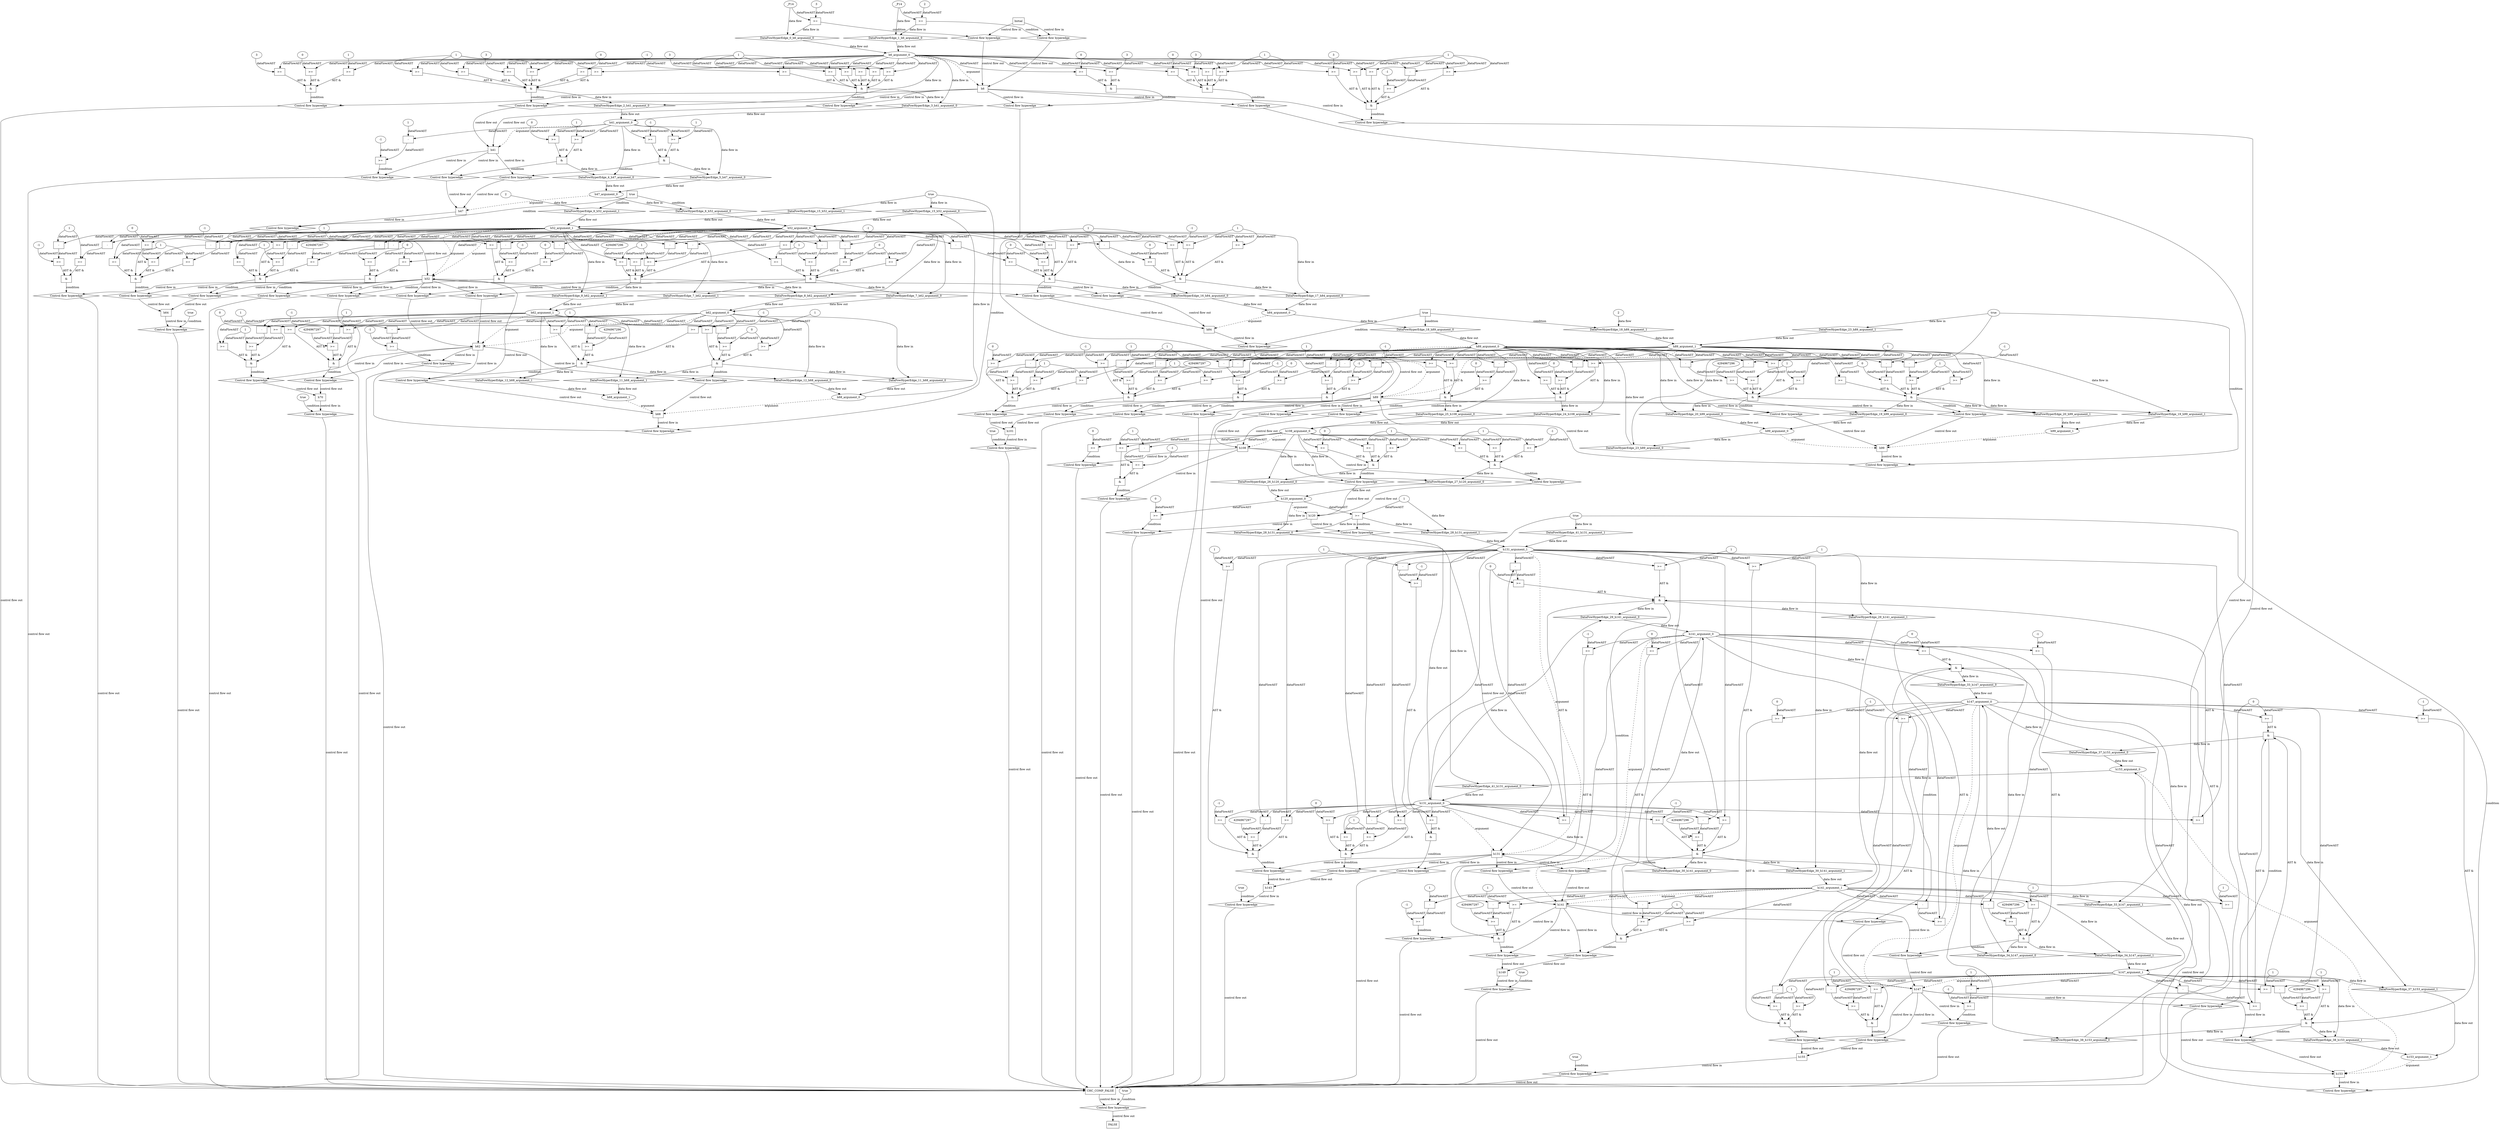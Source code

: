 digraph dag {
"CHC_COMP_FALSE" [label="CHC_COMP_FALSE" nodeName="CHC_COMP_FALSE" class=cfn  shape="rect"];
"h101" [label="h101" nodeName="h101" class=cfn  shape="rect"];
"h108" [label="h108" nodeName="h108" class=cfn  shape="rect"];
"h120" [label="h120" nodeName="h120" class=cfn  shape="rect"];
"h131" [label="h131" nodeName="h131" class=cfn  shape="rect"];
"h141" [label="h141" nodeName="h141" class=cfn  shape="rect"];
"h143" [label="h143" nodeName="h143" class=cfn  shape="rect"];
"h147" [label="h147" nodeName="h147" class=cfn  shape="rect"];
"h149" [label="h149" nodeName="h149" class=cfn  shape="rect"];
"h153" [label="h153" nodeName="h153" class=cfn  shape="rect"];
"h155" [label="h155" nodeName="h155" class=cfn  shape="rect"];
"h41" [label="h41" nodeName="h41" class=cfn  shape="rect"];
"h47" [label="h47" nodeName="h47" class=cfn  shape="rect"];
"h52" [label="h52" nodeName="h52" class=cfn  shape="rect"];
"h6" [label="h6" nodeName="h6" class=cfn  shape="rect"];
"h62" [label="h62" nodeName="h62" class=cfn  shape="rect"];
"h64" [label="h64" nodeName="h64" class=cfn  shape="rect"];
"h68" [label="h68" nodeName="h68" class=cfn  shape="rect"];
"h70" [label="h70" nodeName="h70" class=cfn  shape="rect"];
"h84" [label="h84" nodeName="h84" class=cfn  shape="rect"];
"h89" [label="h89" nodeName="h89" class=cfn  shape="rect"];
"h99" [label="h99" nodeName="h99" class=cfn  shape="rect"];
FALSE [label="FALSE" nodeName=FALSE class=cfn  shape="rect"];
Initial [label="Initial" nodeName=Initial class=cfn  shape="rect"];
ControlFowHyperEdge_0 [label="Control flow hyperedge" nodeName=ControlFowHyperEdge_0 class=controlFlowHyperEdge shape="diamond"];
"Initial" -> ControlFowHyperEdge_0 [label="control flow in"]
ControlFowHyperEdge_0 -> "h6" [label="control flow out"]
ControlFowHyperEdge_1 [label="Control flow hyperedge" nodeName=ControlFowHyperEdge_1 class=controlFlowHyperEdge shape="diamond"];
"Initial" -> ControlFowHyperEdge_1 [label="control flow in"]
ControlFowHyperEdge_1 -> "h6" [label="control flow out"]
ControlFowHyperEdge_2 [label="Control flow hyperedge" nodeName=ControlFowHyperEdge_2 class=controlFlowHyperEdge shape="diamond"];
"h6" -> ControlFowHyperEdge_2 [label="control flow in"]
ControlFowHyperEdge_2 -> "h41" [label="control flow out"]
ControlFowHyperEdge_3 [label="Control flow hyperedge" nodeName=ControlFowHyperEdge_3 class=controlFlowHyperEdge shape="diamond"];
"h6" -> ControlFowHyperEdge_3 [label="control flow in"]
ControlFowHyperEdge_3 -> "h41" [label="control flow out"]
ControlFowHyperEdge_4 [label="Control flow hyperedge" nodeName=ControlFowHyperEdge_4 class=controlFlowHyperEdge shape="diamond"];
"h41" -> ControlFowHyperEdge_4 [label="control flow in"]
ControlFowHyperEdge_4 -> "h47" [label="control flow out"]
ControlFowHyperEdge_5 [label="Control flow hyperedge" nodeName=ControlFowHyperEdge_5 class=controlFlowHyperEdge shape="diamond"];
"h41" -> ControlFowHyperEdge_5 [label="control flow in"]
ControlFowHyperEdge_5 -> "h47" [label="control flow out"]
ControlFowHyperEdge_6 [label="Control flow hyperedge" nodeName=ControlFowHyperEdge_6 class=controlFlowHyperEdge shape="diamond"];
"h47" -> ControlFowHyperEdge_6 [label="control flow in"]
ControlFowHyperEdge_6 -> "h52" [label="control flow out"]
ControlFowHyperEdge_7 [label="Control flow hyperedge" nodeName=ControlFowHyperEdge_7 class=controlFlowHyperEdge shape="diamond"];
"h52" -> ControlFowHyperEdge_7 [label="control flow in"]
ControlFowHyperEdge_7 -> "h62" [label="control flow out"]
ControlFowHyperEdge_8 [label="Control flow hyperedge" nodeName=ControlFowHyperEdge_8 class=controlFlowHyperEdge shape="diamond"];
"h52" -> ControlFowHyperEdge_8 [label="control flow in"]
ControlFowHyperEdge_8 -> "h62" [label="control flow out"]
ControlFowHyperEdge_9 [label="Control flow hyperedge" nodeName=ControlFowHyperEdge_9 class=controlFlowHyperEdge shape="diamond"];
"h52" -> ControlFowHyperEdge_9 [label="control flow in"]
ControlFowHyperEdge_9 -> "h64" [label="control flow out"]
ControlFowHyperEdge_10 [label="Control flow hyperedge" nodeName=ControlFowHyperEdge_10 class=controlFlowHyperEdge shape="diamond"];
"h52" -> ControlFowHyperEdge_10 [label="control flow in"]
ControlFowHyperEdge_10 -> "h64" [label="control flow out"]
ControlFowHyperEdge_11 [label="Control flow hyperedge" nodeName=ControlFowHyperEdge_11 class=controlFlowHyperEdge shape="diamond"];
"h62" -> ControlFowHyperEdge_11 [label="control flow in"]
ControlFowHyperEdge_11 -> "h68" [label="control flow out"]
ControlFowHyperEdge_12 [label="Control flow hyperedge" nodeName=ControlFowHyperEdge_12 class=controlFlowHyperEdge shape="diamond"];
"h62" -> ControlFowHyperEdge_12 [label="control flow in"]
ControlFowHyperEdge_12 -> "h68" [label="control flow out"]
ControlFowHyperEdge_13 [label="Control flow hyperedge" nodeName=ControlFowHyperEdge_13 class=controlFlowHyperEdge shape="diamond"];
"h62" -> ControlFowHyperEdge_13 [label="control flow in"]
ControlFowHyperEdge_13 -> "h70" [label="control flow out"]
ControlFowHyperEdge_14 [label="Control flow hyperedge" nodeName=ControlFowHyperEdge_14 class=controlFlowHyperEdge shape="diamond"];
"h62" -> ControlFowHyperEdge_14 [label="control flow in"]
ControlFowHyperEdge_14 -> "h70" [label="control flow out"]
ControlFowHyperEdge_15 [label="Control flow hyperedge" nodeName=ControlFowHyperEdge_15 class=controlFlowHyperEdge shape="diamond"];
"h68" -> ControlFowHyperEdge_15 [label="control flow in"]
ControlFowHyperEdge_15 -> "h52" [label="control flow out"]
ControlFowHyperEdge_16 [label="Control flow hyperedge" nodeName=ControlFowHyperEdge_16 class=controlFlowHyperEdge shape="diamond"];
"h52" -> ControlFowHyperEdge_16 [label="control flow in"]
ControlFowHyperEdge_16 -> "h84" [label="control flow out"]
ControlFowHyperEdge_17 [label="Control flow hyperedge" nodeName=ControlFowHyperEdge_17 class=controlFlowHyperEdge shape="diamond"];
"h52" -> ControlFowHyperEdge_17 [label="control flow in"]
ControlFowHyperEdge_17 -> "h84" [label="control flow out"]
ControlFowHyperEdge_18 [label="Control flow hyperedge" nodeName=ControlFowHyperEdge_18 class=controlFlowHyperEdge shape="diamond"];
"h84" -> ControlFowHyperEdge_18 [label="control flow in"]
ControlFowHyperEdge_18 -> "h89" [label="control flow out"]
ControlFowHyperEdge_19 [label="Control flow hyperedge" nodeName=ControlFowHyperEdge_19 class=controlFlowHyperEdge shape="diamond"];
"h89" -> ControlFowHyperEdge_19 [label="control flow in"]
ControlFowHyperEdge_19 -> "h99" [label="control flow out"]
ControlFowHyperEdge_20 [label="Control flow hyperedge" nodeName=ControlFowHyperEdge_20 class=controlFlowHyperEdge shape="diamond"];
"h89" -> ControlFowHyperEdge_20 [label="control flow in"]
ControlFowHyperEdge_20 -> "h99" [label="control flow out"]
ControlFowHyperEdge_21 [label="Control flow hyperedge" nodeName=ControlFowHyperEdge_21 class=controlFlowHyperEdge shape="diamond"];
"h89" -> ControlFowHyperEdge_21 [label="control flow in"]
ControlFowHyperEdge_21 -> "h101" [label="control flow out"]
ControlFowHyperEdge_22 [label="Control flow hyperedge" nodeName=ControlFowHyperEdge_22 class=controlFlowHyperEdge shape="diamond"];
"h89" -> ControlFowHyperEdge_22 [label="control flow in"]
ControlFowHyperEdge_22 -> "h101" [label="control flow out"]
ControlFowHyperEdge_23 [label="Control flow hyperedge" nodeName=ControlFowHyperEdge_23 class=controlFlowHyperEdge shape="diamond"];
"h99" -> ControlFowHyperEdge_23 [label="control flow in"]
ControlFowHyperEdge_23 -> "h89" [label="control flow out"]
ControlFowHyperEdge_24 [label="Control flow hyperedge" nodeName=ControlFowHyperEdge_24 class=controlFlowHyperEdge shape="diamond"];
"h89" -> ControlFowHyperEdge_24 [label="control flow in"]
ControlFowHyperEdge_24 -> "h108" [label="control flow out"]
ControlFowHyperEdge_25 [label="Control flow hyperedge" nodeName=ControlFowHyperEdge_25 class=controlFlowHyperEdge shape="diamond"];
"h89" -> ControlFowHyperEdge_25 [label="control flow in"]
ControlFowHyperEdge_25 -> "h108" [label="control flow out"]
ControlFowHyperEdge_26 [label="Control flow hyperedge" nodeName=ControlFowHyperEdge_26 class=controlFlowHyperEdge shape="diamond"];
"h108" -> ControlFowHyperEdge_26 [label="control flow in"]
ControlFowHyperEdge_26 -> "h120" [label="control flow out"]
ControlFowHyperEdge_27 [label="Control flow hyperedge" nodeName=ControlFowHyperEdge_27 class=controlFlowHyperEdge shape="diamond"];
"h108" -> ControlFowHyperEdge_27 [label="control flow in"]
ControlFowHyperEdge_27 -> "h120" [label="control flow out"]
ControlFowHyperEdge_28 [label="Control flow hyperedge" nodeName=ControlFowHyperEdge_28 class=controlFlowHyperEdge shape="diamond"];
"h120" -> ControlFowHyperEdge_28 [label="control flow in"]
ControlFowHyperEdge_28 -> "h131" [label="control flow out"]
ControlFowHyperEdge_29 [label="Control flow hyperedge" nodeName=ControlFowHyperEdge_29 class=controlFlowHyperEdge shape="diamond"];
"h131" -> ControlFowHyperEdge_29 [label="control flow in"]
ControlFowHyperEdge_29 -> "h141" [label="control flow out"]
ControlFowHyperEdge_30 [label="Control flow hyperedge" nodeName=ControlFowHyperEdge_30 class=controlFlowHyperEdge shape="diamond"];
"h131" -> ControlFowHyperEdge_30 [label="control flow in"]
ControlFowHyperEdge_30 -> "h141" [label="control flow out"]
ControlFowHyperEdge_31 [label="Control flow hyperedge" nodeName=ControlFowHyperEdge_31 class=controlFlowHyperEdge shape="diamond"];
"h131" -> ControlFowHyperEdge_31 [label="control flow in"]
ControlFowHyperEdge_31 -> "h143" [label="control flow out"]
ControlFowHyperEdge_32 [label="Control flow hyperedge" nodeName=ControlFowHyperEdge_32 class=controlFlowHyperEdge shape="diamond"];
"h131" -> ControlFowHyperEdge_32 [label="control flow in"]
ControlFowHyperEdge_32 -> "h143" [label="control flow out"]
ControlFowHyperEdge_33 [label="Control flow hyperedge" nodeName=ControlFowHyperEdge_33 class=controlFlowHyperEdge shape="diamond"];
"h141" -> ControlFowHyperEdge_33 [label="control flow in"]
ControlFowHyperEdge_33 -> "h147" [label="control flow out"]
ControlFowHyperEdge_34 [label="Control flow hyperedge" nodeName=ControlFowHyperEdge_34 class=controlFlowHyperEdge shape="diamond"];
"h141" -> ControlFowHyperEdge_34 [label="control flow in"]
ControlFowHyperEdge_34 -> "h147" [label="control flow out"]
ControlFowHyperEdge_35 [label="Control flow hyperedge" nodeName=ControlFowHyperEdge_35 class=controlFlowHyperEdge shape="diamond"];
"h141" -> ControlFowHyperEdge_35 [label="control flow in"]
ControlFowHyperEdge_35 -> "h149" [label="control flow out"]
ControlFowHyperEdge_36 [label="Control flow hyperedge" nodeName=ControlFowHyperEdge_36 class=controlFlowHyperEdge shape="diamond"];
"h141" -> ControlFowHyperEdge_36 [label="control flow in"]
ControlFowHyperEdge_36 -> "h149" [label="control flow out"]
ControlFowHyperEdge_37 [label="Control flow hyperedge" nodeName=ControlFowHyperEdge_37 class=controlFlowHyperEdge shape="diamond"];
"h147" -> ControlFowHyperEdge_37 [label="control flow in"]
ControlFowHyperEdge_37 -> "h153" [label="control flow out"]
ControlFowHyperEdge_38 [label="Control flow hyperedge" nodeName=ControlFowHyperEdge_38 class=controlFlowHyperEdge shape="diamond"];
"h147" -> ControlFowHyperEdge_38 [label="control flow in"]
ControlFowHyperEdge_38 -> "h153" [label="control flow out"]
ControlFowHyperEdge_39 [label="Control flow hyperedge" nodeName=ControlFowHyperEdge_39 class=controlFlowHyperEdge shape="diamond"];
"h147" -> ControlFowHyperEdge_39 [label="control flow in"]
ControlFowHyperEdge_39 -> "h155" [label="control flow out"]
ControlFowHyperEdge_40 [label="Control flow hyperedge" nodeName=ControlFowHyperEdge_40 class=controlFlowHyperEdge shape="diamond"];
"h147" -> ControlFowHyperEdge_40 [label="control flow in"]
ControlFowHyperEdge_40 -> "h155" [label="control flow out"]
ControlFowHyperEdge_41 [label="Control flow hyperedge" nodeName=ControlFowHyperEdge_41 class=controlFlowHyperEdge shape="diamond"];
"h153" -> ControlFowHyperEdge_41 [label="control flow in"]
ControlFowHyperEdge_41 -> "h131" [label="control flow out"]
ControlFowHyperEdge_42 [label="Control flow hyperedge" nodeName=ControlFowHyperEdge_42 class=controlFlowHyperEdge shape="diamond"];
"h6" -> ControlFowHyperEdge_42 [label="control flow in"]
ControlFowHyperEdge_42 -> "CHC_COMP_FALSE" [label="control flow out"]
ControlFowHyperEdge_43 [label="Control flow hyperedge" nodeName=ControlFowHyperEdge_43 class=controlFlowHyperEdge shape="diamond"];
"h6" -> ControlFowHyperEdge_43 [label="control flow in"]
ControlFowHyperEdge_43 -> "CHC_COMP_FALSE" [label="control flow out"]
ControlFowHyperEdge_44 [label="Control flow hyperedge" nodeName=ControlFowHyperEdge_44 class=controlFlowHyperEdge shape="diamond"];
"h6" -> ControlFowHyperEdge_44 [label="control flow in"]
ControlFowHyperEdge_44 -> "CHC_COMP_FALSE" [label="control flow out"]
ControlFowHyperEdge_45 [label="Control flow hyperedge" nodeName=ControlFowHyperEdge_45 class=controlFlowHyperEdge shape="diamond"];
"h6" -> ControlFowHyperEdge_45 [label="control flow in"]
ControlFowHyperEdge_45 -> "CHC_COMP_FALSE" [label="control flow out"]
ControlFowHyperEdge_46 [label="Control flow hyperedge" nodeName=ControlFowHyperEdge_46 class=controlFlowHyperEdge shape="diamond"];
"h41" -> ControlFowHyperEdge_46 [label="control flow in"]
ControlFowHyperEdge_46 -> "CHC_COMP_FALSE" [label="control flow out"]
ControlFowHyperEdge_47 [label="Control flow hyperedge" nodeName=ControlFowHyperEdge_47 class=controlFlowHyperEdge shape="diamond"];
"h52" -> ControlFowHyperEdge_47 [label="control flow in"]
ControlFowHyperEdge_47 -> "CHC_COMP_FALSE" [label="control flow out"]
ControlFowHyperEdge_48 [label="Control flow hyperedge" nodeName=ControlFowHyperEdge_48 class=controlFlowHyperEdge shape="diamond"];
"h64" -> ControlFowHyperEdge_48 [label="control flow in"]
ControlFowHyperEdge_48 -> "CHC_COMP_FALSE" [label="control flow out"]
ControlFowHyperEdge_49 [label="Control flow hyperedge" nodeName=ControlFowHyperEdge_49 class=controlFlowHyperEdge shape="diamond"];
"h62" -> ControlFowHyperEdge_49 [label="control flow in"]
ControlFowHyperEdge_49 -> "CHC_COMP_FALSE" [label="control flow out"]
ControlFowHyperEdge_50 [label="Control flow hyperedge" nodeName=ControlFowHyperEdge_50 class=controlFlowHyperEdge shape="diamond"];
"h70" -> ControlFowHyperEdge_50 [label="control flow in"]
ControlFowHyperEdge_50 -> "CHC_COMP_FALSE" [label="control flow out"]
ControlFowHyperEdge_51 [label="Control flow hyperedge" nodeName=ControlFowHyperEdge_51 class=controlFlowHyperEdge shape="diamond"];
"h52" -> ControlFowHyperEdge_51 [label="control flow in"]
ControlFowHyperEdge_51 -> "CHC_COMP_FALSE" [label="control flow out"]
ControlFowHyperEdge_52 [label="Control flow hyperedge" nodeName=ControlFowHyperEdge_52 class=controlFlowHyperEdge shape="diamond"];
"h52" -> ControlFowHyperEdge_52 [label="control flow in"]
ControlFowHyperEdge_52 -> "CHC_COMP_FALSE" [label="control flow out"]
ControlFowHyperEdge_53 [label="Control flow hyperedge" nodeName=ControlFowHyperEdge_53 class=controlFlowHyperEdge shape="diamond"];
"h89" -> ControlFowHyperEdge_53 [label="control flow in"]
ControlFowHyperEdge_53 -> "CHC_COMP_FALSE" [label="control flow out"]
ControlFowHyperEdge_54 [label="Control flow hyperedge" nodeName=ControlFowHyperEdge_54 class=controlFlowHyperEdge shape="diamond"];
"h101" -> ControlFowHyperEdge_54 [label="control flow in"]
ControlFowHyperEdge_54 -> "CHC_COMP_FALSE" [label="control flow out"]
ControlFowHyperEdge_55 [label="Control flow hyperedge" nodeName=ControlFowHyperEdge_55 class=controlFlowHyperEdge shape="diamond"];
"h89" -> ControlFowHyperEdge_55 [label="control flow in"]
ControlFowHyperEdge_55 -> "CHC_COMP_FALSE" [label="control flow out"]
ControlFowHyperEdge_56 [label="Control flow hyperedge" nodeName=ControlFowHyperEdge_56 class=controlFlowHyperEdge shape="diamond"];
"h108" -> ControlFowHyperEdge_56 [label="control flow in"]
ControlFowHyperEdge_56 -> "CHC_COMP_FALSE" [label="control flow out"]
ControlFowHyperEdge_57 [label="Control flow hyperedge" nodeName=ControlFowHyperEdge_57 class=controlFlowHyperEdge shape="diamond"];
"h108" -> ControlFowHyperEdge_57 [label="control flow in"]
ControlFowHyperEdge_57 -> "CHC_COMP_FALSE" [label="control flow out"]
ControlFowHyperEdge_58 [label="Control flow hyperedge" nodeName=ControlFowHyperEdge_58 class=controlFlowHyperEdge shape="diamond"];
"h120" -> ControlFowHyperEdge_58 [label="control flow in"]
ControlFowHyperEdge_58 -> "CHC_COMP_FALSE" [label="control flow out"]
ControlFowHyperEdge_59 [label="Control flow hyperedge" nodeName=ControlFowHyperEdge_59 class=controlFlowHyperEdge shape="diamond"];
"h131" -> ControlFowHyperEdge_59 [label="control flow in"]
ControlFowHyperEdge_59 -> "CHC_COMP_FALSE" [label="control flow out"]
ControlFowHyperEdge_60 [label="Control flow hyperedge" nodeName=ControlFowHyperEdge_60 class=controlFlowHyperEdge shape="diamond"];
"h143" -> ControlFowHyperEdge_60 [label="control flow in"]
ControlFowHyperEdge_60 -> "CHC_COMP_FALSE" [label="control flow out"]
ControlFowHyperEdge_61 [label="Control flow hyperedge" nodeName=ControlFowHyperEdge_61 class=controlFlowHyperEdge shape="diamond"];
"h141" -> ControlFowHyperEdge_61 [label="control flow in"]
ControlFowHyperEdge_61 -> "CHC_COMP_FALSE" [label="control flow out"]
ControlFowHyperEdge_62 [label="Control flow hyperedge" nodeName=ControlFowHyperEdge_62 class=controlFlowHyperEdge shape="diamond"];
"h149" -> ControlFowHyperEdge_62 [label="control flow in"]
ControlFowHyperEdge_62 -> "CHC_COMP_FALSE" [label="control flow out"]
ControlFowHyperEdge_63 [label="Control flow hyperedge" nodeName=ControlFowHyperEdge_63 class=controlFlowHyperEdge shape="diamond"];
"h147" -> ControlFowHyperEdge_63 [label="control flow in"]
ControlFowHyperEdge_63 -> "CHC_COMP_FALSE" [label="control flow out"]
ControlFowHyperEdge_64 [label="Control flow hyperedge" nodeName=ControlFowHyperEdge_64 class=controlFlowHyperEdge shape="diamond"];
"h155" -> ControlFowHyperEdge_64 [label="control flow in"]
ControlFowHyperEdge_64 -> "CHC_COMP_FALSE" [label="control flow out"]
ControlFowHyperEdge_65 [label="Control flow hyperedge" nodeName=ControlFowHyperEdge_65 class=controlFlowHyperEdge shape="diamond"];
"CHC_COMP_FALSE" -> ControlFowHyperEdge_65 [label="control flow in"]
ControlFowHyperEdge_65 -> "FALSE" [label="control flow out"]
"h6_argument_0" [label="h6_argument_0" nodeName=argument0 class=argument  head="h6" shape="oval"];
"h6_argument_0" -> "h6"[label="argument" style="dashed"]
"h41_argument_0" [label="h41_argument_0" nodeName=argument0 class=argument  head="h41" shape="oval"];
"h41_argument_0" -> "h41"[label="argument" style="dashed"]
"h47_argument_0" [label="h47_argument_0" nodeName=argument0 class=argument  head="h47" shape="oval"];
"h47_argument_0" -> "h47"[label="argument" style="dashed"]
"h52_argument_0" [label="h52_argument_0" nodeName=argument0 class=argument  head="h52" shape="oval"];
"h52_argument_0" -> "h52"[label="argument" style="dashed"]
"h52_argument_1" [label="h52_argument_1" nodeName=argument1 class=argument  head="h52" shape="oval"];
"h52_argument_1" -> "h52"[label="argument" style="dashed"]
"h62_argument_0" [label="h62_argument_0" nodeName=argument0 class=argument  head="h62" shape="oval"];
"h62_argument_0" -> "h62"[label="argument" style="dashed"]
"h62_argument_1" [label="h62_argument_1" nodeName=argument1 class=argument  head="h62" shape="oval"];
"h62_argument_1" -> "h62"[label="argument" style="dashed"]
"h68_argument_0" [label="h68_argument_0" nodeName=argument0 class=argument  head="h68" shape="oval"];
"h68_argument_0" -> "h68"[label="argument" style="dashed"]
"h68_argument_1" [label="h68_argument_1" nodeName=argument1 class=argument  head="h68" shape="oval"];
"h68_argument_1" -> "h68"[label="argument" style="dashed"]
"h84_argument_0" [label="h84_argument_0" nodeName=argument0 class=argument  head="h84" shape="oval"];
"h84_argument_0" -> "h84"[label="argument" style="dashed"]
"h89_argument_0" [label="h89_argument_0" nodeName=argument0 class=argument  head="h89" shape="oval"];
"h89_argument_0" -> "h89"[label="argument" style="dashed"]
"h89_argument_1" [label="h89_argument_1" nodeName=argument1 class=argument  head="h89" shape="oval"];
"h89_argument_1" -> "h89"[label="argument" style="dashed"]
"h99_argument_0" [label="h99_argument_0" nodeName=argument0 class=argument  head="h99" shape="oval"];
"h99_argument_0" -> "h99"[label="argument" style="dashed"]
"h99_argument_1" [label="h99_argument_1" nodeName=argument1 class=argument  head="h99" shape="oval"];
"h99_argument_1" -> "h99"[label="argument" style="dashed"]
"h108_argument_0" [label="h108_argument_0" nodeName=argument0 class=argument  head="h108" shape="oval"];
"h108_argument_0" -> "h108"[label="argument" style="dashed"]
"h120_argument_0" [label="h120_argument_0" nodeName=argument0 class=argument  head="h120" shape="oval"];
"h120_argument_0" -> "h120"[label="argument" style="dashed"]
"h131_argument_0" [label="h131_argument_0" nodeName=argument0 class=argument  head="h131" shape="oval"];
"h131_argument_0" -> "h131"[label="argument" style="dashed"]
"h131_argument_1" [label="h131_argument_1" nodeName=argument1 class=argument  head="h131" shape="oval"];
"h131_argument_1" -> "h131"[label="argument" style="dashed"]
"h141_argument_0" [label="h141_argument_0" nodeName=argument0 class=argument  head="h141" shape="oval"];
"h141_argument_0" -> "h141"[label="argument" style="dashed"]
"h141_argument_1" [label="h141_argument_1" nodeName=argument1 class=argument  head="h141" shape="oval"];
"h141_argument_1" -> "h141"[label="argument" style="dashed"]
"h147_argument_0" [label="h147_argument_0" nodeName=argument0 class=argument  head="h147" shape="oval"];
"h147_argument_0" -> "h147"[label="argument" style="dashed"]
"h147_argument_1" [label="h147_argument_1" nodeName=argument1 class=argument  head="h147" shape="oval"];
"h147_argument_1" -> "h147"[label="argument" style="dashed"]
"h153_argument_0" [label="h153_argument_0" nodeName=argument0 class=argument  head="h153" shape="oval"];
"h153_argument_0" -> "h153"[label="argument" style="dashed"]
"h153_argument_1" [label="h153_argument_1" nodeName=argument1 class=argument  head="h153" shape="oval"];
"h153_argument_1" -> "h153"[label="argument" style="dashed"]

"xxxh6___Initial_0xxxguard_0_node_0" [label=">=" nodeName="xxxh6___Initial_0xxxguard_0_node_0" class=Operator  shape="rect"];
"xxxh6___Initial_0xxxguard_0_node_2" [label="3" nodeName="xxxh6___Initial_0xxxguard_0_node_2" class=Literal ];
"xxxh6___Initial_0xxxdataFlow_0_node_0" -> "xxxh6___Initial_0xxxguard_0_node_0"[label="dataFlowAST"]
"xxxh6___Initial_0xxxguard_0_node_2" -> "xxxh6___Initial_0xxxguard_0_node_0"[label="dataFlowAST"]

"xxxh6___Initial_0xxxguard_0_node_0" -> "ControlFowHyperEdge_0" [label="condition"];
"xxxh6___Initial_0xxxdataFlow_0_node_0" [label="_P14" nodeName="xxxh6___Initial_0xxxdataFlow_0_node_0" class=Constant ];

"xxxh6___Initial_0xxxdataFlow_0_node_0" -> "DataFowHyperEdge_0_h6_argument_0" [label="data flow"];
"xxxh6___Initial_1xxxguard_0_node_0" [label=">=" nodeName="xxxh6___Initial_1xxxguard_0_node_0" class=Operator  shape="rect"];
"xxxh6___Initial_1xxxguard_0_node_1" [label="2" nodeName="xxxh6___Initial_1xxxguard_0_node_1" class=Literal ];
"xxxh6___Initial_1xxxguard_0_node_1" -> "xxxh6___Initial_1xxxguard_0_node_0"[label="dataFlowAST"]
"xxxh6___Initial_1xxxdataFlow_0_node_0" -> "xxxh6___Initial_1xxxguard_0_node_0"[label="dataFlowAST"]

"xxxh6___Initial_1xxxguard_0_node_0" -> "ControlFowHyperEdge_1" [label="condition"];
"xxxh6___Initial_1xxxdataFlow_0_node_0" [label="_P14" nodeName="xxxh6___Initial_1xxxdataFlow_0_node_0" class=Constant ];

"xxxh6___Initial_1xxxdataFlow_0_node_0" -> "DataFowHyperEdge_1_h6_argument_0" [label="data flow"];
"xxxh41___h6_2xxx_and" [label="&" nodeName="xxxh41___h6_2xxx_and" class=Operator shape="rect"];
"xxxh41___h6_2xxxguard3_node_0" [label=">=" nodeName="xxxh41___h6_2xxxguard3_node_0" class=Operator  shape="rect"];
"xxxh41___h6_2xxxguard3_node_2" [label="0" nodeName="xxxh41___h6_2xxxguard3_node_2" class=Literal ];
"h6_argument_0" -> "xxxh41___h6_2xxxguard3_node_0"[label="dataFlowAST"]
"xxxh41___h6_2xxxguard3_node_2" -> "xxxh41___h6_2xxxguard3_node_0"[label="dataFlowAST"]

"xxxh41___h6_2xxxguard3_node_0" -> "xxxh41___h6_2xxx_and" [label="AST &"];
"xxxh41___h6_2xxxguard2_node_0" [label=">=" nodeName="xxxh41___h6_2xxxguard2_node_0" class=Operator  shape="rect"];
"h6_argument_0" -> "xxxh41___h6_2xxxguard2_node_0"[label="dataFlowAST"]
"xxxh41___h6_2xxxguard_0_node_2" -> "xxxh41___h6_2xxxguard2_node_0"[label="dataFlowAST"]

"xxxh41___h6_2xxxguard2_node_0" -> "xxxh41___h6_2xxx_and" [label="AST &"];
"xxxh41___h6_2xxxguard4_node_0" [label=">=" nodeName="xxxh41___h6_2xxxguard4_node_0" class=Operator  shape="rect"];
"h6_argument_0" -> "xxxh41___h6_2xxxguard4_node_0"[label="dataFlowAST"]
"xxxh41___h6_2xxxguard_0_node_2" -> "xxxh41___h6_2xxxguard4_node_0"[label="dataFlowAST"]

"xxxh41___h6_2xxxguard4_node_0" -> "xxxh41___h6_2xxx_and" [label="AST &"];
"xxxh41___h6_2xxxguard_0_node_0" [label=">=" nodeName="xxxh41___h6_2xxxguard_0_node_0" class=Operator  shape="rect"];
"xxxh41___h6_2xxxguard_0_node_2" [label="1" nodeName="xxxh41___h6_2xxxguard_0_node_2" class=Literal ];
"h6_argument_0" -> "xxxh41___h6_2xxxguard_0_node_0"[label="dataFlowAST"]
"xxxh41___h6_2xxxguard_0_node_2" -> "xxxh41___h6_2xxxguard_0_node_0"[label="dataFlowAST"]

"xxxh41___h6_2xxxguard_0_node_0" -> "xxxh41___h6_2xxx_and" [label="AST &"];
"xxxh41___h6_2xxxguard5_node_0" [label=">=" nodeName="xxxh41___h6_2xxxguard5_node_0" class=Operator  shape="rect"];
"h6_argument_0" -> "xxxh41___h6_2xxxguard5_node_0"[label="dataFlowAST"]
"xxxh41___h6_2xxxguard_0_node_2" -> "xxxh41___h6_2xxxguard5_node_0"[label="dataFlowAST"]

"xxxh41___h6_2xxxguard5_node_0" -> "xxxh41___h6_2xxx_and" [label="AST &"];
"xxxh41___h6_2xxxguard1_node_0" [label=">=" nodeName="xxxh41___h6_2xxxguard1_node_0" class=Operator  shape="rect"];
"xxxh41___h6_2xxxguard1_node_2" [label="3" nodeName="xxxh41___h6_2xxxguard1_node_2" class=Literal ];
"h6_argument_0" -> "xxxh41___h6_2xxxguard1_node_0"[label="dataFlowAST"]
"xxxh41___h6_2xxxguard1_node_2" -> "xxxh41___h6_2xxxguard1_node_0"[label="dataFlowAST"]

"xxxh41___h6_2xxxguard1_node_0" -> "xxxh41___h6_2xxx_and" [label="AST &"];
"xxxh41___h6_2xxx_and" -> "ControlFowHyperEdge_2" [label="condition"];
"xxxh41___h6_3xxx_and" [label="&" nodeName="xxxh41___h6_3xxx_and" class=Operator shape="rect"];
"xxxh41___h6_3xxxguard_0_node_0" [label=">=" nodeName="xxxh41___h6_3xxxguard_0_node_0" class=Operator  shape="rect"];
"xxxh41___h6_3xxxguard_0_node_2" [label="1" nodeName="xxxh41___h6_3xxxguard_0_node_2" class=Literal ];
"h6_argument_0" -> "xxxh41___h6_3xxxguard_0_node_0"[label="dataFlowAST"]
"xxxh41___h6_3xxxguard_0_node_2" -> "xxxh41___h6_3xxxguard_0_node_0"[label="dataFlowAST"]

"xxxh41___h6_3xxxguard_0_node_0" -> "xxxh41___h6_3xxx_and" [label="AST &"];
"xxxh41___h6_3xxxguard2_node_0" [label=">=" nodeName="xxxh41___h6_3xxxguard2_node_0" class=Operator  shape="rect"];
"h6_argument_0" -> "xxxh41___h6_3xxxguard2_node_0"[label="dataFlowAST"]
"xxxh41___h6_3xxxguard_0_node_2" -> "xxxh41___h6_3xxxguard2_node_0"[label="dataFlowAST"]

"xxxh41___h6_3xxxguard2_node_0" -> "xxxh41___h6_3xxx_and" [label="AST &"];
"xxxh41___h6_3xxxguard5_node_0" [label=">=" nodeName="xxxh41___h6_3xxxguard5_node_0" class=Operator  shape="rect"];
"h6_argument_0" -> "xxxh41___h6_3xxxguard5_node_0"[label="dataFlowAST"]
"xxxh41___h6_3xxxguard_0_node_2" -> "xxxh41___h6_3xxxguard5_node_0"[label="dataFlowAST"]

"xxxh41___h6_3xxxguard5_node_0" -> "xxxh41___h6_3xxx_and" [label="AST &"];
"xxxh41___h6_3xxxguard3_node_0" [label=">=" nodeName="xxxh41___h6_3xxxguard3_node_0" class=Operator  shape="rect"];
"xxxh41___h6_3xxxguard3_node_1" [label="-1" nodeName="xxxh41___h6_3xxxguard3_node_1" class=Literal ];
"xxxh41___h6_3xxxguard3_node_1" -> "xxxh41___h6_3xxxguard3_node_0"[label="dataFlowAST"]
"h6_argument_0" -> "xxxh41___h6_3xxxguard3_node_0"[label="dataFlowAST"]

"xxxh41___h6_3xxxguard3_node_0" -> "xxxh41___h6_3xxx_and" [label="AST &"];
"xxxh41___h6_3xxxguard4_node_0" [label=">=" nodeName="xxxh41___h6_3xxxguard4_node_0" class=Operator  shape="rect"];
"h6_argument_0" -> "xxxh41___h6_3xxxguard4_node_0"[label="dataFlowAST"]
"xxxh41___h6_3xxxguard_0_node_2" -> "xxxh41___h6_3xxxguard4_node_0"[label="dataFlowAST"]

"xxxh41___h6_3xxxguard4_node_0" -> "xxxh41___h6_3xxx_and" [label="AST &"];
"xxxh41___h6_3xxxguard1_node_0" [label=">=" nodeName="xxxh41___h6_3xxxguard1_node_0" class=Operator  shape="rect"];
"xxxh41___h6_3xxxguard1_node_2" [label="3" nodeName="xxxh41___h6_3xxxguard1_node_2" class=Literal ];
"h6_argument_0" -> "xxxh41___h6_3xxxguard1_node_0"[label="dataFlowAST"]
"xxxh41___h6_3xxxguard1_node_2" -> "xxxh41___h6_3xxxguard1_node_0"[label="dataFlowAST"]

"xxxh41___h6_3xxxguard1_node_0" -> "xxxh41___h6_3xxx_and" [label="AST &"];
"xxxh41___h6_3xxx_and" -> "ControlFowHyperEdge_3" [label="condition"];
"xxxh47___h41_4xxx_and" [label="&" nodeName="xxxh47___h41_4xxx_and" class=Operator shape="rect"];
"xxxh47___h41_4xxxguard_0_node_0" [label=">=" nodeName="xxxh47___h41_4xxxguard_0_node_0" class=Operator  shape="rect"];
"xxxh47___h41_4xxxguard_0_node_2" [label="0" nodeName="xxxh47___h41_4xxxguard_0_node_2" class=Literal ];
"h41_argument_0" -> "xxxh47___h41_4xxxguard_0_node_0"[label="dataFlowAST"]
"xxxh47___h41_4xxxguard_0_node_2" -> "xxxh47___h41_4xxxguard_0_node_0"[label="dataFlowAST"]

"xxxh47___h41_4xxxguard_0_node_0" -> "xxxh47___h41_4xxx_and" [label="AST &"];
"xxxh47___h41_4xxxguard1_node_0" [label=">=" nodeName="xxxh47___h41_4xxxguard1_node_0" class=Operator  shape="rect"];
"xxxh47___h41_4xxxguard1_node_2" [label="1" nodeName="xxxh47___h41_4xxxguard1_node_2" class=Literal ];
"h41_argument_0" -> "xxxh47___h41_4xxxguard1_node_0"[label="dataFlowAST"]
"xxxh47___h41_4xxxguard1_node_2" -> "xxxh47___h41_4xxxguard1_node_0"[label="dataFlowAST"]

"xxxh47___h41_4xxxguard1_node_0" -> "xxxh47___h41_4xxx_and" [label="AST &"];
"xxxh47___h41_4xxx_and" -> "ControlFowHyperEdge_4" [label="condition"];
"xxxh47___h41_5xxx_and" [label="&" nodeName="xxxh47___h41_5xxx_and" class=Operator shape="rect"];
"xxxh47___h41_5xxxguard_0_node_0" [label=">=" nodeName="xxxh47___h41_5xxxguard_0_node_0" class=Operator  shape="rect"];
"xxxh47___h41_5xxxguard_0_node_1" [label="-1" nodeName="xxxh47___h41_5xxxguard_0_node_1" class=Literal ];
"xxxh47___h41_5xxxguard_0_node_1" -> "xxxh47___h41_5xxxguard_0_node_0"[label="dataFlowAST"]
"h41_argument_0" -> "xxxh47___h41_5xxxguard_0_node_0"[label="dataFlowAST"]

"xxxh47___h41_5xxxguard_0_node_0" -> "xxxh47___h41_5xxx_and" [label="AST &"];
"xxxh47___h41_5xxxguard1_node_0" [label=">=" nodeName="xxxh47___h41_5xxxguard1_node_0" class=Operator  shape="rect"];
"xxxh47___h41_5xxxguard1_node_2" [label="1" nodeName="xxxh47___h41_5xxxguard1_node_2" class=Literal ];
"h41_argument_0" -> "xxxh47___h41_5xxxguard1_node_0"[label="dataFlowAST"]
"xxxh47___h41_5xxxguard1_node_2" -> "xxxh47___h41_5xxxguard1_node_0"[label="dataFlowAST"]

"xxxh47___h41_5xxxguard1_node_0" -> "xxxh47___h41_5xxx_and" [label="AST &"];
"xxxh47___h41_5xxx_and" -> "ControlFowHyperEdge_5" [label="condition"];
"true_6" [label="true" nodeName="true_6" class=true shape="rect"];
"true_6" -> "ControlFowHyperEdge_6" [label="condition"];
"xxxh52___h47_6xxxdataFlow_0_node_0" [label="2" nodeName="xxxh52___h47_6xxxdataFlow_0_node_0" class=Literal ];

"xxxh52___h47_6xxxdataFlow_0_node_0" -> "DataFowHyperEdge_6_h52_argument_1" [label="data flow"];
"xxxh62___h52_7xxx_and" [label="&" nodeName="xxxh62___h52_7xxx_and" class=Operator shape="rect"];
"xxxh62___h52_7xxxguard_0_node_0" [label=">=" nodeName="xxxh62___h52_7xxxguard_0_node_0" class=Operator  shape="rect"];
"xxxh62___h52_7xxxguard_0_node_2" [label="0" nodeName="xxxh62___h52_7xxxguard_0_node_2" class=Literal ];
"h52_argument_0" -> "xxxh62___h52_7xxxguard_0_node_0"[label="dataFlowAST"]
"xxxh62___h52_7xxxguard_0_node_2" -> "xxxh62___h52_7xxxguard_0_node_0"[label="dataFlowAST"]

"xxxh62___h52_7xxxguard_0_node_0" -> "xxxh62___h52_7xxx_and" [label="AST &"];
"xxxh62___h52_7xxxguard1_node_0" [label=">=" nodeName="xxxh62___h52_7xxxguard1_node_0" class=Operator  shape="rect"];
"xxxh62___h52_7xxxguard1_node_2" [label="-" nodeName="xxxh62___h52_7xxxguard1_node_2" class= Operator shape="rect"];
"xxxh62___h52_7xxxguard_0_node_2" -> "xxxh62___h52_7xxxguard1_node_0"[label="dataFlowAST"]
"xxxh62___h52_7xxxguard1_node_2" -> "xxxh62___h52_7xxxguard1_node_0"[label="dataFlowAST"]
"h52_argument_1" -> "xxxh62___h52_7xxxguard1_node_2"[label="dataFlowAST"]
"h52_argument_0" -> "xxxh62___h52_7xxxguard1_node_2"[label="dataFlowAST"]

"xxxh62___h52_7xxxguard1_node_0" -> "xxxh62___h52_7xxx_and" [label="AST &"];
"xxxh62___h52_7xxxguard2_node_0" [label=">=" nodeName="xxxh62___h52_7xxxguard2_node_0" class=Operator  shape="rect"];
"xxxh62___h52_7xxxguard2_node_2" [label="1" nodeName="xxxh62___h52_7xxxguard2_node_2" class=Literal ];
"h52_argument_1" -> "xxxh62___h52_7xxxguard2_node_0"[label="dataFlowAST"]
"xxxh62___h52_7xxxguard2_node_2" -> "xxxh62___h52_7xxxguard2_node_0"[label="dataFlowAST"]

"xxxh62___h52_7xxxguard2_node_0" -> "xxxh62___h52_7xxx_and" [label="AST &"];
"xxxh62___h52_7xxxguard3_node_0" [label=">=" nodeName="xxxh62___h52_7xxxguard3_node_0" class=Operator  shape="rect"];
"xxxh62___h52_7xxxguard3_node_1" [label="-" nodeName="xxxh62___h52_7xxxguard3_node_1" class= Operator shape="rect"];
"xxxh62___h52_7xxxguard3_node_1" -> "xxxh62___h52_7xxxguard3_node_0"[label="dataFlowAST"]
"xxxh62___h52_7xxxguard2_node_2" -> "xxxh62___h52_7xxxguard3_node_0"[label="dataFlowAST"]
"h52_argument_0" -> "xxxh62___h52_7xxxguard3_node_1"[label="dataFlowAST"]
"h52_argument_1" -> "xxxh62___h52_7xxxguard3_node_1"[label="dataFlowAST"]

"xxxh62___h52_7xxxguard3_node_0" -> "xxxh62___h52_7xxx_and" [label="AST &"];
"xxxh62___h52_7xxx_and" -> "ControlFowHyperEdge_7" [label="condition"];
"xxxh62___h52_8xxx_and" [label="&" nodeName="xxxh62___h52_8xxx_and" class=Operator shape="rect"];
"xxxh62___h52_8xxxguard_0_node_0" [label=">=" nodeName="xxxh62___h52_8xxxguard_0_node_0" class=Operator  shape="rect"];
"xxxh62___h52_8xxxguard_0_node_1" [label="4294967296" nodeName="xxxh62___h52_8xxxguard_0_node_1" class=Literal ];
"xxxh62___h52_8xxxguard_0_node_2" [label="-" nodeName="xxxh62___h52_8xxxguard_0_node_2" class= Operator shape="rect"];
"xxxh62___h52_8xxxguard_0_node_1" -> "xxxh62___h52_8xxxguard_0_node_0"[label="dataFlowAST"]
"xxxh62___h52_8xxxguard_0_node_2" -> "xxxh62___h52_8xxxguard_0_node_0"[label="dataFlowAST"]
"h52_argument_1" -> "xxxh62___h52_8xxxguard_0_node_2"[label="dataFlowAST"]
"h52_argument_0" -> "xxxh62___h52_8xxxguard_0_node_2"[label="dataFlowAST"]

"xxxh62___h52_8xxxguard_0_node_0" -> "xxxh62___h52_8xxx_and" [label="AST &"];
"xxxh62___h52_8xxxguard1_node_0" [label=">=" nodeName="xxxh62___h52_8xxxguard1_node_0" class=Operator  shape="rect"];
"xxxh62___h52_8xxxguard1_node_1" [label="-1" nodeName="xxxh62___h52_8xxxguard1_node_1" class=Literal ];
"xxxh62___h52_8xxxguard1_node_1" -> "xxxh62___h52_8xxxguard1_node_0"[label="dataFlowAST"]
"h52_argument_0" -> "xxxh62___h52_8xxxguard1_node_0"[label="dataFlowAST"]

"xxxh62___h52_8xxxguard1_node_0" -> "xxxh62___h52_8xxx_and" [label="AST &"];
"xxxh62___h52_8xxxguard2_node_0" [label=">=" nodeName="xxxh62___h52_8xxxguard2_node_0" class=Operator  shape="rect"];
"xxxh62___h52_8xxxguard2_node_2" [label="1" nodeName="xxxh62___h52_8xxxguard2_node_2" class=Literal ];
"h52_argument_1" -> "xxxh62___h52_8xxxguard2_node_0"[label="dataFlowAST"]
"xxxh62___h52_8xxxguard2_node_2" -> "xxxh62___h52_8xxxguard2_node_0"[label="dataFlowAST"]

"xxxh62___h52_8xxxguard2_node_0" -> "xxxh62___h52_8xxx_and" [label="AST &"];
"xxxh62___h52_8xxxguard3_node_0" [label=">=" nodeName="xxxh62___h52_8xxxguard3_node_0" class=Operator  shape="rect"];
"xxxh62___h52_8xxxguard3_node_1" [label="-" nodeName="xxxh62___h52_8xxxguard3_node_1" class= Operator shape="rect"];
"xxxh62___h52_8xxxguard3_node_1" -> "xxxh62___h52_8xxxguard3_node_0"[label="dataFlowAST"]
"xxxh62___h52_8xxxguard2_node_2" -> "xxxh62___h52_8xxxguard3_node_0"[label="dataFlowAST"]
"h52_argument_0" -> "xxxh62___h52_8xxxguard3_node_1"[label="dataFlowAST"]
"h52_argument_1" -> "xxxh62___h52_8xxxguard3_node_1"[label="dataFlowAST"]

"xxxh62___h52_8xxxguard3_node_0" -> "xxxh62___h52_8xxx_and" [label="AST &"];
"xxxh62___h52_8xxx_and" -> "ControlFowHyperEdge_8" [label="condition"];
"xxxh64___h52_9xxx_and" [label="&" nodeName="xxxh64___h52_9xxx_and" class=Operator shape="rect"];
"xxxh64___h52_9xxxguard_0_node_0" [label=">=" nodeName="xxxh64___h52_9xxxguard_0_node_0" class=Operator  shape="rect"];
"xxxh64___h52_9xxxguard_0_node_1" [label="-" nodeName="xxxh64___h52_9xxxguard_0_node_1" class= Operator shape="rect"];
"xxxh64___h52_9xxxguard_0_node_4" [label="4294967297" nodeName="xxxh64___h52_9xxxguard_0_node_4" class=Literal ];
"xxxh64___h52_9xxxguard_0_node_1" -> "xxxh64___h52_9xxxguard_0_node_0"[label="dataFlowAST"]
"xxxh64___h52_9xxxguard_0_node_4" -> "xxxh64___h52_9xxxguard_0_node_0"[label="dataFlowAST"]
"h52_argument_1" -> "xxxh64___h52_9xxxguard_0_node_1"[label="dataFlowAST"]
"h52_argument_0" -> "xxxh64___h52_9xxxguard_0_node_1"[label="dataFlowAST"]

"xxxh64___h52_9xxxguard_0_node_0" -> "xxxh64___h52_9xxx_and" [label="AST &"];
"xxxh64___h52_9xxxguard1_node_0" [label=">=" nodeName="xxxh64___h52_9xxxguard1_node_0" class=Operator  shape="rect"];
"xxxh64___h52_9xxxguard1_node_1" [label="-1" nodeName="xxxh64___h52_9xxxguard1_node_1" class=Literal ];
"xxxh64___h52_9xxxguard1_node_1" -> "xxxh64___h52_9xxxguard1_node_0"[label="dataFlowAST"]
"h52_argument_0" -> "xxxh64___h52_9xxxguard1_node_0"[label="dataFlowAST"]

"xxxh64___h52_9xxxguard1_node_0" -> "xxxh64___h52_9xxx_and" [label="AST &"];
"xxxh64___h52_9xxxguard2_node_0" [label=">=" nodeName="xxxh64___h52_9xxxguard2_node_0" class=Operator  shape="rect"];
"xxxh64___h52_9xxxguard2_node_2" [label="1" nodeName="xxxh64___h52_9xxxguard2_node_2" class=Literal ];
"h52_argument_1" -> "xxxh64___h52_9xxxguard2_node_0"[label="dataFlowAST"]
"xxxh64___h52_9xxxguard2_node_2" -> "xxxh64___h52_9xxxguard2_node_0"[label="dataFlowAST"]

"xxxh64___h52_9xxxguard2_node_0" -> "xxxh64___h52_9xxx_and" [label="AST &"];
"xxxh64___h52_9xxxguard3_node_0" [label=">=" nodeName="xxxh64___h52_9xxxguard3_node_0" class=Operator  shape="rect"];
"xxxh64___h52_9xxxguard3_node_1" [label="-" nodeName="xxxh64___h52_9xxxguard3_node_1" class= Operator shape="rect"];
"xxxh64___h52_9xxxguard3_node_1" -> "xxxh64___h52_9xxxguard3_node_0"[label="dataFlowAST"]
"xxxh64___h52_9xxxguard2_node_2" -> "xxxh64___h52_9xxxguard3_node_0"[label="dataFlowAST"]
"h52_argument_0" -> "xxxh64___h52_9xxxguard3_node_1"[label="dataFlowAST"]
"h52_argument_1" -> "xxxh64___h52_9xxxguard3_node_1"[label="dataFlowAST"]

"xxxh64___h52_9xxxguard3_node_0" -> "xxxh64___h52_9xxx_and" [label="AST &"];
"xxxh64___h52_9xxx_and" -> "ControlFowHyperEdge_9" [label="condition"];
"xxxh64___h52_10xxx_and" [label="&" nodeName="xxxh64___h52_10xxx_and" class=Operator shape="rect"];
"xxxh64___h52_10xxxguard_0_node_0" [label=">=" nodeName="xxxh64___h52_10xxxguard_0_node_0" class=Operator  shape="rect"];
"xxxh64___h52_10xxxguard_0_node_1" [label="-" nodeName="xxxh64___h52_10xxxguard_0_node_1" class= Operator shape="rect"];
"xxxh64___h52_10xxxguard_0_node_4" [label="1" nodeName="xxxh64___h52_10xxxguard_0_node_4" class=Literal ];
"xxxh64___h52_10xxxguard_0_node_1" -> "xxxh64___h52_10xxxguard_0_node_0"[label="dataFlowAST"]
"xxxh64___h52_10xxxguard_0_node_4" -> "xxxh64___h52_10xxxguard_0_node_0"[label="dataFlowAST"]
"h52_argument_1" -> "xxxh64___h52_10xxxguard_0_node_1"[label="dataFlowAST"]
"h52_argument_0" -> "xxxh64___h52_10xxxguard_0_node_1"[label="dataFlowAST"]

"xxxh64___h52_10xxxguard_0_node_0" -> "xxxh64___h52_10xxx_and" [label="AST &"];
"xxxh64___h52_10xxxguard1_node_0" [label=">=" nodeName="xxxh64___h52_10xxxguard1_node_0" class=Operator  shape="rect"];
"xxxh64___h52_10xxxguard1_node_2" [label="0" nodeName="xxxh64___h52_10xxxguard1_node_2" class=Literal ];
"h52_argument_0" -> "xxxh64___h52_10xxxguard1_node_0"[label="dataFlowAST"]
"xxxh64___h52_10xxxguard1_node_2" -> "xxxh64___h52_10xxxguard1_node_0"[label="dataFlowAST"]

"xxxh64___h52_10xxxguard1_node_0" -> "xxxh64___h52_10xxx_and" [label="AST &"];
"xxxh64___h52_10xxxguard2_node_0" [label=">=" nodeName="xxxh64___h52_10xxxguard2_node_0" class=Operator  shape="rect"];
"h52_argument_1" -> "xxxh64___h52_10xxxguard2_node_0"[label="dataFlowAST"]
"xxxh64___h52_10xxxguard_0_node_4" -> "xxxh64___h52_10xxxguard2_node_0"[label="dataFlowAST"]

"xxxh64___h52_10xxxguard2_node_0" -> "xxxh64___h52_10xxx_and" [label="AST &"];
"xxxh64___h52_10xxxguard3_node_0" [label=">=" nodeName="xxxh64___h52_10xxxguard3_node_0" class=Operator  shape="rect"];
"xxxh64___h52_10xxxguard3_node_1" [label="-" nodeName="xxxh64___h52_10xxxguard3_node_1" class= Operator shape="rect"];
"xxxh64___h52_10xxxguard3_node_1" -> "xxxh64___h52_10xxxguard3_node_0"[label="dataFlowAST"]
"xxxh64___h52_10xxxguard_0_node_4" -> "xxxh64___h52_10xxxguard3_node_0"[label="dataFlowAST"]
"h52_argument_0" -> "xxxh64___h52_10xxxguard3_node_1"[label="dataFlowAST"]
"h52_argument_1" -> "xxxh64___h52_10xxxguard3_node_1"[label="dataFlowAST"]

"xxxh64___h52_10xxxguard3_node_0" -> "xxxh64___h52_10xxx_and" [label="AST &"];
"xxxh64___h52_10xxx_and" -> "ControlFowHyperEdge_10" [label="condition"];
"xxxh68___h62_11xxx_and" [label="&" nodeName="xxxh68___h62_11xxx_and" class=Operator shape="rect"];
"xxxh68___h62_11xxxguard_0_node_0" [label=">=" nodeName="xxxh68___h62_11xxxguard_0_node_0" class=Operator  shape="rect"];
"xxxh68___h62_11xxxguard_0_node_2" [label="0" nodeName="xxxh68___h62_11xxxguard_0_node_2" class=Literal ];
"h62_argument_0" -> "xxxh68___h62_11xxxguard_0_node_0"[label="dataFlowAST"]
"xxxh68___h62_11xxxguard_0_node_2" -> "xxxh68___h62_11xxxguard_0_node_0"[label="dataFlowAST"]

"xxxh68___h62_11xxxguard_0_node_0" -> "xxxh68___h62_11xxx_and" [label="AST &"];
"xxxh68___h62_11xxxguard1_node_0" [label=">=" nodeName="xxxh68___h62_11xxxguard1_node_0" class=Operator  shape="rect"];
"xxxh68___h62_11xxxguard1_node_2" [label="-" nodeName="xxxh68___h62_11xxxguard1_node_2" class= Operator shape="rect"];
"xxxh68___h62_11xxxguard_0_node_2" -> "xxxh68___h62_11xxxguard1_node_0"[label="dataFlowAST"]
"xxxh68___h62_11xxxguard1_node_2" -> "xxxh68___h62_11xxxguard1_node_0"[label="dataFlowAST"]
"h62_argument_1" -> "xxxh68___h62_11xxxguard1_node_2"[label="dataFlowAST"]
"h62_argument_0" -> "xxxh68___h62_11xxxguard1_node_2"[label="dataFlowAST"]

"xxxh68___h62_11xxxguard1_node_0" -> "xxxh68___h62_11xxx_and" [label="AST &"];
"xxxh68___h62_11xxxguard2_node_0" [label=">=" nodeName="xxxh68___h62_11xxxguard2_node_0" class=Operator  shape="rect"];
"xxxh68___h62_11xxxguard2_node_2" [label="1" nodeName="xxxh68___h62_11xxxguard2_node_2" class=Literal ];
"h62_argument_1" -> "xxxh68___h62_11xxxguard2_node_0"[label="dataFlowAST"]
"xxxh68___h62_11xxxguard2_node_2" -> "xxxh68___h62_11xxxguard2_node_0"[label="dataFlowAST"]

"xxxh68___h62_11xxxguard2_node_0" -> "xxxh68___h62_11xxx_and" [label="AST &"];
"xxxh68___h62_11xxx_and" -> "ControlFowHyperEdge_11" [label="condition"];
"xxxh68___h62_12xxx_and" [label="&" nodeName="xxxh68___h62_12xxx_and" class=Operator shape="rect"];
"xxxh68___h62_12xxxguard_0_node_0" [label=">=" nodeName="xxxh68___h62_12xxxguard_0_node_0" class=Operator  shape="rect"];
"xxxh68___h62_12xxxguard_0_node_1" [label="4294967296" nodeName="xxxh68___h62_12xxxguard_0_node_1" class=Literal ];
"xxxh68___h62_12xxxguard_0_node_2" [label="-" nodeName="xxxh68___h62_12xxxguard_0_node_2" class= Operator shape="rect"];
"xxxh68___h62_12xxxguard_0_node_1" -> "xxxh68___h62_12xxxguard_0_node_0"[label="dataFlowAST"]
"xxxh68___h62_12xxxguard_0_node_2" -> "xxxh68___h62_12xxxguard_0_node_0"[label="dataFlowAST"]
"h62_argument_1" -> "xxxh68___h62_12xxxguard_0_node_2"[label="dataFlowAST"]
"h62_argument_0" -> "xxxh68___h62_12xxxguard_0_node_2"[label="dataFlowAST"]

"xxxh68___h62_12xxxguard_0_node_0" -> "xxxh68___h62_12xxx_and" [label="AST &"];
"xxxh68___h62_12xxxguard1_node_0" [label=">=" nodeName="xxxh68___h62_12xxxguard1_node_0" class=Operator  shape="rect"];
"xxxh68___h62_12xxxguard1_node_1" [label="-1" nodeName="xxxh68___h62_12xxxguard1_node_1" class=Literal ];
"xxxh68___h62_12xxxguard1_node_1" -> "xxxh68___h62_12xxxguard1_node_0"[label="dataFlowAST"]
"h62_argument_0" -> "xxxh68___h62_12xxxguard1_node_0"[label="dataFlowAST"]

"xxxh68___h62_12xxxguard1_node_0" -> "xxxh68___h62_12xxx_and" [label="AST &"];
"xxxh68___h62_12xxxguard2_node_0" [label=">=" nodeName="xxxh68___h62_12xxxguard2_node_0" class=Operator  shape="rect"];
"xxxh68___h62_12xxxguard2_node_2" [label="1" nodeName="xxxh68___h62_12xxxguard2_node_2" class=Literal ];
"h62_argument_1" -> "xxxh68___h62_12xxxguard2_node_0"[label="dataFlowAST"]
"xxxh68___h62_12xxxguard2_node_2" -> "xxxh68___h62_12xxxguard2_node_0"[label="dataFlowAST"]

"xxxh68___h62_12xxxguard2_node_0" -> "xxxh68___h62_12xxx_and" [label="AST &"];
"xxxh68___h62_12xxx_and" -> "ControlFowHyperEdge_12" [label="condition"];
"xxxh70___h62_13xxx_and" [label="&" nodeName="xxxh70___h62_13xxx_and" class=Operator shape="rect"];
"xxxh70___h62_13xxxguard_0_node_0" [label=">=" nodeName="xxxh70___h62_13xxxguard_0_node_0" class=Operator  shape="rect"];
"xxxh70___h62_13xxxguard_0_node_1" [label="-" nodeName="xxxh70___h62_13xxxguard_0_node_1" class= Operator shape="rect"];
"xxxh70___h62_13xxxguard_0_node_4" [label="4294967297" nodeName="xxxh70___h62_13xxxguard_0_node_4" class=Literal ];
"xxxh70___h62_13xxxguard_0_node_1" -> "xxxh70___h62_13xxxguard_0_node_0"[label="dataFlowAST"]
"xxxh70___h62_13xxxguard_0_node_4" -> "xxxh70___h62_13xxxguard_0_node_0"[label="dataFlowAST"]
"h62_argument_1" -> "xxxh70___h62_13xxxguard_0_node_1"[label="dataFlowAST"]
"h62_argument_0" -> "xxxh70___h62_13xxxguard_0_node_1"[label="dataFlowAST"]

"xxxh70___h62_13xxxguard_0_node_0" -> "xxxh70___h62_13xxx_and" [label="AST &"];
"xxxh70___h62_13xxxguard1_node_0" [label=">=" nodeName="xxxh70___h62_13xxxguard1_node_0" class=Operator  shape="rect"];
"xxxh70___h62_13xxxguard1_node_1" [label="-1" nodeName="xxxh70___h62_13xxxguard1_node_1" class=Literal ];
"xxxh70___h62_13xxxguard1_node_1" -> "xxxh70___h62_13xxxguard1_node_0"[label="dataFlowAST"]
"h62_argument_0" -> "xxxh70___h62_13xxxguard1_node_0"[label="dataFlowAST"]

"xxxh70___h62_13xxxguard1_node_0" -> "xxxh70___h62_13xxx_and" [label="AST &"];
"xxxh70___h62_13xxxguard2_node_0" [label=">=" nodeName="xxxh70___h62_13xxxguard2_node_0" class=Operator  shape="rect"];
"xxxh70___h62_13xxxguard2_node_2" [label="1" nodeName="xxxh70___h62_13xxxguard2_node_2" class=Literal ];
"h62_argument_1" -> "xxxh70___h62_13xxxguard2_node_0"[label="dataFlowAST"]
"xxxh70___h62_13xxxguard2_node_2" -> "xxxh70___h62_13xxxguard2_node_0"[label="dataFlowAST"]

"xxxh70___h62_13xxxguard2_node_0" -> "xxxh70___h62_13xxx_and" [label="AST &"];
"xxxh70___h62_13xxx_and" -> "ControlFowHyperEdge_13" [label="condition"];
"xxxh70___h62_14xxx_and" [label="&" nodeName="xxxh70___h62_14xxx_and" class=Operator shape="rect"];
"xxxh70___h62_14xxxguard_0_node_0" [label=">=" nodeName="xxxh70___h62_14xxxguard_0_node_0" class=Operator  shape="rect"];
"xxxh70___h62_14xxxguard_0_node_1" [label="-" nodeName="xxxh70___h62_14xxxguard_0_node_1" class= Operator shape="rect"];
"xxxh70___h62_14xxxguard_0_node_4" [label="1" nodeName="xxxh70___h62_14xxxguard_0_node_4" class=Literal ];
"xxxh70___h62_14xxxguard_0_node_1" -> "xxxh70___h62_14xxxguard_0_node_0"[label="dataFlowAST"]
"xxxh70___h62_14xxxguard_0_node_4" -> "xxxh70___h62_14xxxguard_0_node_0"[label="dataFlowAST"]
"h62_argument_1" -> "xxxh70___h62_14xxxguard_0_node_1"[label="dataFlowAST"]
"h62_argument_0" -> "xxxh70___h62_14xxxguard_0_node_1"[label="dataFlowAST"]

"xxxh70___h62_14xxxguard_0_node_0" -> "xxxh70___h62_14xxx_and" [label="AST &"];
"xxxh70___h62_14xxxguard1_node_0" [label=">=" nodeName="xxxh70___h62_14xxxguard1_node_0" class=Operator  shape="rect"];
"xxxh70___h62_14xxxguard1_node_2" [label="0" nodeName="xxxh70___h62_14xxxguard1_node_2" class=Literal ];
"h62_argument_0" -> "xxxh70___h62_14xxxguard1_node_0"[label="dataFlowAST"]
"xxxh70___h62_14xxxguard1_node_2" -> "xxxh70___h62_14xxxguard1_node_0"[label="dataFlowAST"]

"xxxh70___h62_14xxxguard1_node_0" -> "xxxh70___h62_14xxx_and" [label="AST &"];
"xxxh70___h62_14xxxguard2_node_0" [label=">=" nodeName="xxxh70___h62_14xxxguard2_node_0" class=Operator  shape="rect"];
"h62_argument_1" -> "xxxh70___h62_14xxxguard2_node_0"[label="dataFlowAST"]
"xxxh70___h62_14xxxguard_0_node_4" -> "xxxh70___h62_14xxxguard2_node_0"[label="dataFlowAST"]

"xxxh70___h62_14xxxguard2_node_0" -> "xxxh70___h62_14xxx_and" [label="AST &"];
"xxxh70___h62_14xxx_and" -> "ControlFowHyperEdge_14" [label="condition"];
"xxxh52___h68_15xxxguard_0_node_0" [label="true" nodeName="xxxh52___h68_15xxxguard_0_node_0" class=BoolValue ];

"xxxh52___h68_15xxxguard_0_node_0" -> "ControlFowHyperEdge_15" [label="condition"];
"xxxh84___h52_16xxx_and" [label="&" nodeName="xxxh84___h52_16xxx_and" class=Operator shape="rect"];
"xxxh84___h52_16xxxguard_0_node_0" [label=">=" nodeName="xxxh84___h52_16xxxguard_0_node_0" class=Operator  shape="rect"];
"xxxh84___h52_16xxxguard_0_node_2" [label="0" nodeName="xxxh84___h52_16xxxguard_0_node_2" class=Literal ];
"h52_argument_0" -> "xxxh84___h52_16xxxguard_0_node_0"[label="dataFlowAST"]
"xxxh84___h52_16xxxguard_0_node_2" -> "xxxh84___h52_16xxxguard_0_node_0"[label="dataFlowAST"]

"xxxh84___h52_16xxxguard_0_node_0" -> "xxxh84___h52_16xxx_and" [label="AST &"];
"xxxh84___h52_16xxxguard1_node_0" [label=">=" nodeName="xxxh84___h52_16xxxguard1_node_0" class=Operator  shape="rect"];
"xxxh84___h52_16xxxguard1_node_2" [label="1" nodeName="xxxh84___h52_16xxxguard1_node_2" class=Literal ];
"h52_argument_0" -> "xxxh84___h52_16xxxguard1_node_0"[label="dataFlowAST"]
"xxxh84___h52_16xxxguard1_node_2" -> "xxxh84___h52_16xxxguard1_node_0"[label="dataFlowAST"]

"xxxh84___h52_16xxxguard1_node_0" -> "xxxh84___h52_16xxx_and" [label="AST &"];
"xxxh84___h52_16xxxguard2_node_0" [label=">=" nodeName="xxxh84___h52_16xxxguard2_node_0" class=Operator  shape="rect"];
"h52_argument_0" -> "xxxh84___h52_16xxxguard2_node_0"[label="dataFlowAST"]
"xxxh84___h52_16xxxguard1_node_2" -> "xxxh84___h52_16xxxguard2_node_0"[label="dataFlowAST"]

"xxxh84___h52_16xxxguard2_node_0" -> "xxxh84___h52_16xxx_and" [label="AST &"];
"xxxh84___h52_16xxxguard3_node_0" [label=">=" nodeName="xxxh84___h52_16xxxguard3_node_0" class=Operator  shape="rect"];
"xxxh84___h52_16xxxguard3_node_2" [label="-" nodeName="xxxh84___h52_16xxxguard3_node_2" class= Operator shape="rect"];
"xxxh84___h52_16xxxguard_0_node_2" -> "xxxh84___h52_16xxxguard3_node_0"[label="dataFlowAST"]
"xxxh84___h52_16xxxguard3_node_2" -> "xxxh84___h52_16xxxguard3_node_0"[label="dataFlowAST"]
"h52_argument_0" -> "xxxh84___h52_16xxxguard3_node_2"[label="dataFlowAST"]
"h52_argument_1" -> "xxxh84___h52_16xxxguard3_node_2"[label="dataFlowAST"]

"xxxh84___h52_16xxxguard3_node_0" -> "xxxh84___h52_16xxx_and" [label="AST &"];
"xxxh84___h52_16xxx_and" -> "ControlFowHyperEdge_16" [label="condition"];
"xxxh84___h52_17xxx_and" [label="&" nodeName="xxxh84___h52_17xxx_and" class=Operator shape="rect"];
"xxxh84___h52_17xxxguard_0_node_0" [label=">=" nodeName="xxxh84___h52_17xxxguard_0_node_0" class=Operator  shape="rect"];
"xxxh84___h52_17xxxguard_0_node_1" [label="-1" nodeName="xxxh84___h52_17xxxguard_0_node_1" class=Literal ];
"xxxh84___h52_17xxxguard_0_node_1" -> "xxxh84___h52_17xxxguard_0_node_0"[label="dataFlowAST"]
"h52_argument_0" -> "xxxh84___h52_17xxxguard_0_node_0"[label="dataFlowAST"]

"xxxh84___h52_17xxxguard_0_node_0" -> "xxxh84___h52_17xxx_and" [label="AST &"];
"xxxh84___h52_17xxxguard1_node_0" [label=">=" nodeName="xxxh84___h52_17xxxguard1_node_0" class=Operator  shape="rect"];
"xxxh84___h52_17xxxguard1_node_2" [label="1" nodeName="xxxh84___h52_17xxxguard1_node_2" class=Literal ];
"h52_argument_0" -> "xxxh84___h52_17xxxguard1_node_0"[label="dataFlowAST"]
"xxxh84___h52_17xxxguard1_node_2" -> "xxxh84___h52_17xxxguard1_node_0"[label="dataFlowAST"]

"xxxh84___h52_17xxxguard1_node_0" -> "xxxh84___h52_17xxx_and" [label="AST &"];
"xxxh84___h52_17xxxguard2_node_0" [label=">=" nodeName="xxxh84___h52_17xxxguard2_node_0" class=Operator  shape="rect"];
"h52_argument_0" -> "xxxh84___h52_17xxxguard2_node_0"[label="dataFlowAST"]
"xxxh84___h52_17xxxguard1_node_2" -> "xxxh84___h52_17xxxguard2_node_0"[label="dataFlowAST"]

"xxxh84___h52_17xxxguard2_node_0" -> "xxxh84___h52_17xxx_and" [label="AST &"];
"xxxh84___h52_17xxxguard3_node_0" [label=">=" nodeName="xxxh84___h52_17xxxguard3_node_0" class=Operator  shape="rect"];
"xxxh84___h52_17xxxguard3_node_1" [label="0" nodeName="xxxh84___h52_17xxxguard3_node_1" class=Literal ];
"xxxh84___h52_17xxxguard3_node_2" [label="-" nodeName="xxxh84___h52_17xxxguard3_node_2" class= Operator shape="rect"];
"xxxh84___h52_17xxxguard3_node_1" -> "xxxh84___h52_17xxxguard3_node_0"[label="dataFlowAST"]
"xxxh84___h52_17xxxguard3_node_2" -> "xxxh84___h52_17xxxguard3_node_0"[label="dataFlowAST"]
"h52_argument_0" -> "xxxh84___h52_17xxxguard3_node_2"[label="dataFlowAST"]
"h52_argument_1" -> "xxxh84___h52_17xxxguard3_node_2"[label="dataFlowAST"]

"xxxh84___h52_17xxxguard3_node_0" -> "xxxh84___h52_17xxx_and" [label="AST &"];
"xxxh84___h52_17xxx_and" -> "ControlFowHyperEdge_17" [label="condition"];
"true_18" [label="true" nodeName="true_18" class=true shape="rect"];
"true_18" -> "ControlFowHyperEdge_18" [label="condition"];
"xxxh89___h84_18xxxdataFlow_0_node_0" [label="2" nodeName="xxxh89___h84_18xxxdataFlow_0_node_0" class=Literal ];

"xxxh89___h84_18xxxdataFlow_0_node_0" -> "DataFowHyperEdge_18_h89_argument_1" [label="data flow"];
"xxxh99___h89_19xxx_and" [label="&" nodeName="xxxh99___h89_19xxx_and" class=Operator shape="rect"];
"xxxh99___h89_19xxxguard_0_node_0" [label=">=" nodeName="xxxh99___h89_19xxxguard_0_node_0" class=Operator  shape="rect"];
"xxxh99___h89_19xxxguard_0_node_2" [label="0" nodeName="xxxh99___h89_19xxxguard_0_node_2" class=Literal ];
"h89_argument_0" -> "xxxh99___h89_19xxxguard_0_node_0"[label="dataFlowAST"]
"xxxh99___h89_19xxxguard_0_node_2" -> "xxxh99___h89_19xxxguard_0_node_0"[label="dataFlowAST"]

"xxxh99___h89_19xxxguard_0_node_0" -> "xxxh99___h89_19xxx_and" [label="AST &"];
"xxxh99___h89_19xxxguard1_node_0" [label=">=" nodeName="xxxh99___h89_19xxxguard1_node_0" class=Operator  shape="rect"];
"xxxh99___h89_19xxxguard1_node_2" [label="-" nodeName="xxxh99___h89_19xxxguard1_node_2" class= Operator shape="rect"];
"xxxh99___h89_19xxxguard_0_node_2" -> "xxxh99___h89_19xxxguard1_node_0"[label="dataFlowAST"]
"xxxh99___h89_19xxxguard1_node_2" -> "xxxh99___h89_19xxxguard1_node_0"[label="dataFlowAST"]
"h89_argument_1" -> "xxxh99___h89_19xxxguard1_node_2"[label="dataFlowAST"]
"h89_argument_0" -> "xxxh99___h89_19xxxguard1_node_2"[label="dataFlowAST"]

"xxxh99___h89_19xxxguard1_node_0" -> "xxxh99___h89_19xxx_and" [label="AST &"];
"xxxh99___h89_19xxxguard2_node_0" [label=">=" nodeName="xxxh99___h89_19xxxguard2_node_0" class=Operator  shape="rect"];
"xxxh99___h89_19xxxguard2_node_2" [label="1" nodeName="xxxh99___h89_19xxxguard2_node_2" class=Literal ];
"h89_argument_1" -> "xxxh99___h89_19xxxguard2_node_0"[label="dataFlowAST"]
"xxxh99___h89_19xxxguard2_node_2" -> "xxxh99___h89_19xxxguard2_node_0"[label="dataFlowAST"]

"xxxh99___h89_19xxxguard2_node_0" -> "xxxh99___h89_19xxx_and" [label="AST &"];
"xxxh99___h89_19xxxguard3_node_0" [label=">=" nodeName="xxxh99___h89_19xxxguard3_node_0" class=Operator  shape="rect"];
"xxxh99___h89_19xxxguard3_node_1" [label="-" nodeName="xxxh99___h89_19xxxguard3_node_1" class= Operator shape="rect"];
"xxxh99___h89_19xxxguard3_node_1" -> "xxxh99___h89_19xxxguard3_node_0"[label="dataFlowAST"]
"xxxh99___h89_19xxxguard2_node_2" -> "xxxh99___h89_19xxxguard3_node_0"[label="dataFlowAST"]
"h89_argument_0" -> "xxxh99___h89_19xxxguard3_node_1"[label="dataFlowAST"]
"h89_argument_1" -> "xxxh99___h89_19xxxguard3_node_1"[label="dataFlowAST"]

"xxxh99___h89_19xxxguard3_node_0" -> "xxxh99___h89_19xxx_and" [label="AST &"];
"xxxh99___h89_19xxx_and" -> "ControlFowHyperEdge_19" [label="condition"];
"xxxh99___h89_20xxx_and" [label="&" nodeName="xxxh99___h89_20xxx_and" class=Operator shape="rect"];
"xxxh99___h89_20xxxguard_0_node_0" [label=">=" nodeName="xxxh99___h89_20xxxguard_0_node_0" class=Operator  shape="rect"];
"xxxh99___h89_20xxxguard_0_node_1" [label="4294967296" nodeName="xxxh99___h89_20xxxguard_0_node_1" class=Literal ];
"xxxh99___h89_20xxxguard_0_node_2" [label="-" nodeName="xxxh99___h89_20xxxguard_0_node_2" class= Operator shape="rect"];
"xxxh99___h89_20xxxguard_0_node_1" -> "xxxh99___h89_20xxxguard_0_node_0"[label="dataFlowAST"]
"xxxh99___h89_20xxxguard_0_node_2" -> "xxxh99___h89_20xxxguard_0_node_0"[label="dataFlowAST"]
"h89_argument_1" -> "xxxh99___h89_20xxxguard_0_node_2"[label="dataFlowAST"]
"h89_argument_0" -> "xxxh99___h89_20xxxguard_0_node_2"[label="dataFlowAST"]

"xxxh99___h89_20xxxguard_0_node_0" -> "xxxh99___h89_20xxx_and" [label="AST &"];
"xxxh99___h89_20xxxguard1_node_0" [label=">=" nodeName="xxxh99___h89_20xxxguard1_node_0" class=Operator  shape="rect"];
"xxxh99___h89_20xxxguard1_node_1" [label="-1" nodeName="xxxh99___h89_20xxxguard1_node_1" class=Literal ];
"xxxh99___h89_20xxxguard1_node_1" -> "xxxh99___h89_20xxxguard1_node_0"[label="dataFlowAST"]
"h89_argument_0" -> "xxxh99___h89_20xxxguard1_node_0"[label="dataFlowAST"]

"xxxh99___h89_20xxxguard1_node_0" -> "xxxh99___h89_20xxx_and" [label="AST &"];
"xxxh99___h89_20xxxguard2_node_0" [label=">=" nodeName="xxxh99___h89_20xxxguard2_node_0" class=Operator  shape="rect"];
"xxxh99___h89_20xxxguard2_node_2" [label="1" nodeName="xxxh99___h89_20xxxguard2_node_2" class=Literal ];
"h89_argument_1" -> "xxxh99___h89_20xxxguard2_node_0"[label="dataFlowAST"]
"xxxh99___h89_20xxxguard2_node_2" -> "xxxh99___h89_20xxxguard2_node_0"[label="dataFlowAST"]

"xxxh99___h89_20xxxguard2_node_0" -> "xxxh99___h89_20xxx_and" [label="AST &"];
"xxxh99___h89_20xxxguard3_node_0" [label=">=" nodeName="xxxh99___h89_20xxxguard3_node_0" class=Operator  shape="rect"];
"xxxh99___h89_20xxxguard3_node_1" [label="-" nodeName="xxxh99___h89_20xxxguard3_node_1" class= Operator shape="rect"];
"xxxh99___h89_20xxxguard3_node_1" -> "xxxh99___h89_20xxxguard3_node_0"[label="dataFlowAST"]
"xxxh99___h89_20xxxguard2_node_2" -> "xxxh99___h89_20xxxguard3_node_0"[label="dataFlowAST"]
"h89_argument_0" -> "xxxh99___h89_20xxxguard3_node_1"[label="dataFlowAST"]
"h89_argument_1" -> "xxxh99___h89_20xxxguard3_node_1"[label="dataFlowAST"]

"xxxh99___h89_20xxxguard3_node_0" -> "xxxh99___h89_20xxx_and" [label="AST &"];
"xxxh99___h89_20xxx_and" -> "ControlFowHyperEdge_20" [label="condition"];
"xxxh101___h89_21xxx_and" [label="&" nodeName="xxxh101___h89_21xxx_and" class=Operator shape="rect"];
"xxxh101___h89_21xxxguard_0_node_0" [label=">=" nodeName="xxxh101___h89_21xxxguard_0_node_0" class=Operator  shape="rect"];
"xxxh101___h89_21xxxguard_0_node_1" [label="-" nodeName="xxxh101___h89_21xxxguard_0_node_1" class= Operator shape="rect"];
"xxxh101___h89_21xxxguard_0_node_4" [label="4294967297" nodeName="xxxh101___h89_21xxxguard_0_node_4" class=Literal ];
"xxxh101___h89_21xxxguard_0_node_1" -> "xxxh101___h89_21xxxguard_0_node_0"[label="dataFlowAST"]
"xxxh101___h89_21xxxguard_0_node_4" -> "xxxh101___h89_21xxxguard_0_node_0"[label="dataFlowAST"]
"h89_argument_1" -> "xxxh101___h89_21xxxguard_0_node_1"[label="dataFlowAST"]
"h89_argument_0" -> "xxxh101___h89_21xxxguard_0_node_1"[label="dataFlowAST"]

"xxxh101___h89_21xxxguard_0_node_0" -> "xxxh101___h89_21xxx_and" [label="AST &"];
"xxxh101___h89_21xxxguard1_node_0" [label=">=" nodeName="xxxh101___h89_21xxxguard1_node_0" class=Operator  shape="rect"];
"xxxh101___h89_21xxxguard1_node_1" [label="-1" nodeName="xxxh101___h89_21xxxguard1_node_1" class=Literal ];
"xxxh101___h89_21xxxguard1_node_1" -> "xxxh101___h89_21xxxguard1_node_0"[label="dataFlowAST"]
"h89_argument_0" -> "xxxh101___h89_21xxxguard1_node_0"[label="dataFlowAST"]

"xxxh101___h89_21xxxguard1_node_0" -> "xxxh101___h89_21xxx_and" [label="AST &"];
"xxxh101___h89_21xxxguard2_node_0" [label=">=" nodeName="xxxh101___h89_21xxxguard2_node_0" class=Operator  shape="rect"];
"xxxh101___h89_21xxxguard2_node_2" [label="1" nodeName="xxxh101___h89_21xxxguard2_node_2" class=Literal ];
"h89_argument_1" -> "xxxh101___h89_21xxxguard2_node_0"[label="dataFlowAST"]
"xxxh101___h89_21xxxguard2_node_2" -> "xxxh101___h89_21xxxguard2_node_0"[label="dataFlowAST"]

"xxxh101___h89_21xxxguard2_node_0" -> "xxxh101___h89_21xxx_and" [label="AST &"];
"xxxh101___h89_21xxxguard3_node_0" [label=">=" nodeName="xxxh101___h89_21xxxguard3_node_0" class=Operator  shape="rect"];
"xxxh101___h89_21xxxguard3_node_1" [label="-" nodeName="xxxh101___h89_21xxxguard3_node_1" class= Operator shape="rect"];
"xxxh101___h89_21xxxguard3_node_1" -> "xxxh101___h89_21xxxguard3_node_0"[label="dataFlowAST"]
"xxxh101___h89_21xxxguard2_node_2" -> "xxxh101___h89_21xxxguard3_node_0"[label="dataFlowAST"]
"h89_argument_0" -> "xxxh101___h89_21xxxguard3_node_1"[label="dataFlowAST"]
"h89_argument_1" -> "xxxh101___h89_21xxxguard3_node_1"[label="dataFlowAST"]

"xxxh101___h89_21xxxguard3_node_0" -> "xxxh101___h89_21xxx_and" [label="AST &"];
"xxxh101___h89_21xxx_and" -> "ControlFowHyperEdge_21" [label="condition"];
"xxxh101___h89_22xxx_and" [label="&" nodeName="xxxh101___h89_22xxx_and" class=Operator shape="rect"];
"xxxh101___h89_22xxxguard_0_node_0" [label=">=" nodeName="xxxh101___h89_22xxxguard_0_node_0" class=Operator  shape="rect"];
"xxxh101___h89_22xxxguard_0_node_1" [label="-" nodeName="xxxh101___h89_22xxxguard_0_node_1" class= Operator shape="rect"];
"xxxh101___h89_22xxxguard_0_node_4" [label="1" nodeName="xxxh101___h89_22xxxguard_0_node_4" class=Literal ];
"xxxh101___h89_22xxxguard_0_node_1" -> "xxxh101___h89_22xxxguard_0_node_0"[label="dataFlowAST"]
"xxxh101___h89_22xxxguard_0_node_4" -> "xxxh101___h89_22xxxguard_0_node_0"[label="dataFlowAST"]
"h89_argument_1" -> "xxxh101___h89_22xxxguard_0_node_1"[label="dataFlowAST"]
"h89_argument_0" -> "xxxh101___h89_22xxxguard_0_node_1"[label="dataFlowAST"]

"xxxh101___h89_22xxxguard_0_node_0" -> "xxxh101___h89_22xxx_and" [label="AST &"];
"xxxh101___h89_22xxxguard1_node_0" [label=">=" nodeName="xxxh101___h89_22xxxguard1_node_0" class=Operator  shape="rect"];
"xxxh101___h89_22xxxguard1_node_2" [label="0" nodeName="xxxh101___h89_22xxxguard1_node_2" class=Literal ];
"h89_argument_0" -> "xxxh101___h89_22xxxguard1_node_0"[label="dataFlowAST"]
"xxxh101___h89_22xxxguard1_node_2" -> "xxxh101___h89_22xxxguard1_node_0"[label="dataFlowAST"]

"xxxh101___h89_22xxxguard1_node_0" -> "xxxh101___h89_22xxx_and" [label="AST &"];
"xxxh101___h89_22xxxguard2_node_0" [label=">=" nodeName="xxxh101___h89_22xxxguard2_node_0" class=Operator  shape="rect"];
"h89_argument_1" -> "xxxh101___h89_22xxxguard2_node_0"[label="dataFlowAST"]
"xxxh101___h89_22xxxguard_0_node_4" -> "xxxh101___h89_22xxxguard2_node_0"[label="dataFlowAST"]

"xxxh101___h89_22xxxguard2_node_0" -> "xxxh101___h89_22xxx_and" [label="AST &"];
"xxxh101___h89_22xxxguard3_node_0" [label=">=" nodeName="xxxh101___h89_22xxxguard3_node_0" class=Operator  shape="rect"];
"xxxh101___h89_22xxxguard3_node_1" [label="-" nodeName="xxxh101___h89_22xxxguard3_node_1" class= Operator shape="rect"];
"xxxh101___h89_22xxxguard3_node_1" -> "xxxh101___h89_22xxxguard3_node_0"[label="dataFlowAST"]
"xxxh101___h89_22xxxguard_0_node_4" -> "xxxh101___h89_22xxxguard3_node_0"[label="dataFlowAST"]
"h89_argument_0" -> "xxxh101___h89_22xxxguard3_node_1"[label="dataFlowAST"]
"h89_argument_1" -> "xxxh101___h89_22xxxguard3_node_1"[label="dataFlowAST"]

"xxxh101___h89_22xxxguard3_node_0" -> "xxxh101___h89_22xxx_and" [label="AST &"];
"xxxh101___h89_22xxx_and" -> "ControlFowHyperEdge_22" [label="condition"];
"xxxh89___h99_23xxxguard_0_node_0" [label="true" nodeName="xxxh89___h99_23xxxguard_0_node_0" class=BoolValue ];

"xxxh89___h99_23xxxguard_0_node_0" -> "ControlFowHyperEdge_23" [label="condition"];
"xxxh108___h89_24xxx_and" [label="&" nodeName="xxxh108___h89_24xxx_and" class=Operator shape="rect"];
"xxxh108___h89_24xxxguard_0_node_0" [label=">=" nodeName="xxxh108___h89_24xxxguard_0_node_0" class=Operator  shape="rect"];
"xxxh108___h89_24xxxguard_0_node_2" [label="0" nodeName="xxxh108___h89_24xxxguard_0_node_2" class=Literal ];
"h89_argument_0" -> "xxxh108___h89_24xxxguard_0_node_0"[label="dataFlowAST"]
"xxxh108___h89_24xxxguard_0_node_2" -> "xxxh108___h89_24xxxguard_0_node_0"[label="dataFlowAST"]

"xxxh108___h89_24xxxguard_0_node_0" -> "xxxh108___h89_24xxx_and" [label="AST &"];
"xxxh108___h89_24xxxguard1_node_0" [label=">=" nodeName="xxxh108___h89_24xxxguard1_node_0" class=Operator  shape="rect"];
"xxxh108___h89_24xxxguard1_node_2" [label="1" nodeName="xxxh108___h89_24xxxguard1_node_2" class=Literal ];
"h89_argument_0" -> "xxxh108___h89_24xxxguard1_node_0"[label="dataFlowAST"]
"xxxh108___h89_24xxxguard1_node_2" -> "xxxh108___h89_24xxxguard1_node_0"[label="dataFlowAST"]

"xxxh108___h89_24xxxguard1_node_0" -> "xxxh108___h89_24xxx_and" [label="AST &"];
"xxxh108___h89_24xxxguard2_node_0" [label=">=" nodeName="xxxh108___h89_24xxxguard2_node_0" class=Operator  shape="rect"];
"xxxh108___h89_24xxxguard2_node_2" [label="-" nodeName="xxxh108___h89_24xxxguard2_node_2" class= Operator shape="rect"];
"xxxh108___h89_24xxxguard_0_node_2" -> "xxxh108___h89_24xxxguard2_node_0"[label="dataFlowAST"]
"xxxh108___h89_24xxxguard2_node_2" -> "xxxh108___h89_24xxxguard2_node_0"[label="dataFlowAST"]
"h89_argument_0" -> "xxxh108___h89_24xxxguard2_node_2"[label="dataFlowAST"]
"h89_argument_1" -> "xxxh108___h89_24xxxguard2_node_2"[label="dataFlowAST"]

"xxxh108___h89_24xxxguard2_node_0" -> "xxxh108___h89_24xxx_and" [label="AST &"];
"xxxh108___h89_24xxx_and" -> "ControlFowHyperEdge_24" [label="condition"];
"xxxh108___h89_25xxx_and" [label="&" nodeName="xxxh108___h89_25xxx_and" class=Operator shape="rect"];
"xxxh108___h89_25xxxguard_0_node_0" [label=">=" nodeName="xxxh108___h89_25xxxguard_0_node_0" class=Operator  shape="rect"];
"xxxh108___h89_25xxxguard_0_node_1" [label="-1" nodeName="xxxh108___h89_25xxxguard_0_node_1" class=Literal ];
"xxxh108___h89_25xxxguard_0_node_1" -> "xxxh108___h89_25xxxguard_0_node_0"[label="dataFlowAST"]
"h89_argument_0" -> "xxxh108___h89_25xxxguard_0_node_0"[label="dataFlowAST"]

"xxxh108___h89_25xxxguard_0_node_0" -> "xxxh108___h89_25xxx_and" [label="AST &"];
"xxxh108___h89_25xxxguard1_node_0" [label=">=" nodeName="xxxh108___h89_25xxxguard1_node_0" class=Operator  shape="rect"];
"xxxh108___h89_25xxxguard1_node_2" [label="1" nodeName="xxxh108___h89_25xxxguard1_node_2" class=Literal ];
"h89_argument_0" -> "xxxh108___h89_25xxxguard1_node_0"[label="dataFlowAST"]
"xxxh108___h89_25xxxguard1_node_2" -> "xxxh108___h89_25xxxguard1_node_0"[label="dataFlowAST"]

"xxxh108___h89_25xxxguard1_node_0" -> "xxxh108___h89_25xxx_and" [label="AST &"];
"xxxh108___h89_25xxxguard2_node_0" [label=">=" nodeName="xxxh108___h89_25xxxguard2_node_0" class=Operator  shape="rect"];
"xxxh108___h89_25xxxguard2_node_1" [label="0" nodeName="xxxh108___h89_25xxxguard2_node_1" class=Literal ];
"xxxh108___h89_25xxxguard2_node_2" [label="-" nodeName="xxxh108___h89_25xxxguard2_node_2" class= Operator shape="rect"];
"xxxh108___h89_25xxxguard2_node_1" -> "xxxh108___h89_25xxxguard2_node_0"[label="dataFlowAST"]
"xxxh108___h89_25xxxguard2_node_2" -> "xxxh108___h89_25xxxguard2_node_0"[label="dataFlowAST"]
"h89_argument_0" -> "xxxh108___h89_25xxxguard2_node_2"[label="dataFlowAST"]
"h89_argument_1" -> "xxxh108___h89_25xxxguard2_node_2"[label="dataFlowAST"]

"xxxh108___h89_25xxxguard2_node_0" -> "xxxh108___h89_25xxx_and" [label="AST &"];
"xxxh108___h89_25xxx_and" -> "ControlFowHyperEdge_25" [label="condition"];
"xxxh120___h108_26xxx_and" [label="&" nodeName="xxxh120___h108_26xxx_and" class=Operator shape="rect"];
"xxxh120___h108_26xxxguard_0_node_0" [label=">=" nodeName="xxxh120___h108_26xxxguard_0_node_0" class=Operator  shape="rect"];
"xxxh120___h108_26xxxguard_0_node_2" [label="0" nodeName="xxxh120___h108_26xxxguard_0_node_2" class=Literal ];
"h108_argument_0" -> "xxxh120___h108_26xxxguard_0_node_0"[label="dataFlowAST"]
"xxxh120___h108_26xxxguard_0_node_2" -> "xxxh120___h108_26xxxguard_0_node_0"[label="dataFlowAST"]

"xxxh120___h108_26xxxguard_0_node_0" -> "xxxh120___h108_26xxx_and" [label="AST &"];
"xxxh120___h108_26xxxguard1_node_0" [label=">=" nodeName="xxxh120___h108_26xxxguard1_node_0" class=Operator  shape="rect"];
"xxxh120___h108_26xxxguard1_node_2" [label="1" nodeName="xxxh120___h108_26xxxguard1_node_2" class=Literal ];
"h108_argument_0" -> "xxxh120___h108_26xxxguard1_node_0"[label="dataFlowAST"]
"xxxh120___h108_26xxxguard1_node_2" -> "xxxh120___h108_26xxxguard1_node_0"[label="dataFlowAST"]

"xxxh120___h108_26xxxguard1_node_0" -> "xxxh120___h108_26xxx_and" [label="AST &"];
"xxxh120___h108_26xxxguard2_node_0" [label=">=" nodeName="xxxh120___h108_26xxxguard2_node_0" class=Operator  shape="rect"];
"h108_argument_0" -> "xxxh120___h108_26xxxguard2_node_0"[label="dataFlowAST"]
"xxxh120___h108_26xxxguard1_node_2" -> "xxxh120___h108_26xxxguard2_node_0"[label="dataFlowAST"]

"xxxh120___h108_26xxxguard2_node_0" -> "xxxh120___h108_26xxx_and" [label="AST &"];
"xxxh120___h108_26xxx_and" -> "ControlFowHyperEdge_26" [label="condition"];
"xxxh120___h108_27xxx_and" [label="&" nodeName="xxxh120___h108_27xxx_and" class=Operator shape="rect"];
"xxxh120___h108_27xxxguard_0_node_0" [label=">=" nodeName="xxxh120___h108_27xxxguard_0_node_0" class=Operator  shape="rect"];
"xxxh120___h108_27xxxguard_0_node_1" [label="-1" nodeName="xxxh120___h108_27xxxguard_0_node_1" class=Literal ];
"xxxh120___h108_27xxxguard_0_node_1" -> "xxxh120___h108_27xxxguard_0_node_0"[label="dataFlowAST"]
"h108_argument_0" -> "xxxh120___h108_27xxxguard_0_node_0"[label="dataFlowAST"]

"xxxh120___h108_27xxxguard_0_node_0" -> "xxxh120___h108_27xxx_and" [label="AST &"];
"xxxh120___h108_27xxxguard1_node_0" [label=">=" nodeName="xxxh120___h108_27xxxguard1_node_0" class=Operator  shape="rect"];
"xxxh120___h108_27xxxguard1_node_2" [label="1" nodeName="xxxh120___h108_27xxxguard1_node_2" class=Literal ];
"h108_argument_0" -> "xxxh120___h108_27xxxguard1_node_0"[label="dataFlowAST"]
"xxxh120___h108_27xxxguard1_node_2" -> "xxxh120___h108_27xxxguard1_node_0"[label="dataFlowAST"]

"xxxh120___h108_27xxxguard1_node_0" -> "xxxh120___h108_27xxx_and" [label="AST &"];
"xxxh120___h108_27xxxguard2_node_0" [label=">=" nodeName="xxxh120___h108_27xxxguard2_node_0" class=Operator  shape="rect"];
"h108_argument_0" -> "xxxh120___h108_27xxxguard2_node_0"[label="dataFlowAST"]
"xxxh120___h108_27xxxguard1_node_2" -> "xxxh120___h108_27xxxguard2_node_0"[label="dataFlowAST"]

"xxxh120___h108_27xxxguard2_node_0" -> "xxxh120___h108_27xxx_and" [label="AST &"];
"xxxh120___h108_27xxx_and" -> "ControlFowHyperEdge_27" [label="condition"];
"xxxh131___h120_28xxxguard_0_node_0" [label=">=" nodeName="xxxh131___h120_28xxxguard_0_node_0" class=Operator  shape="rect"];
"h120_argument_0" -> "xxxh131___h120_28xxxguard_0_node_0"[label="dataFlowAST"]
"xxxh131___h120_28xxxdataFlow_0_node_0" -> "xxxh131___h120_28xxxguard_0_node_0"[label="dataFlowAST"]

"xxxh131___h120_28xxxguard_0_node_0" -> "ControlFowHyperEdge_28" [label="condition"];
"xxxh131___h120_28xxxdataFlow_0_node_0" [label="1" nodeName="xxxh131___h120_28xxxdataFlow_0_node_0" class=Literal ];

"xxxh131___h120_28xxxdataFlow_0_node_0" -> "DataFowHyperEdge_28_h131_argument_1" [label="data flow"];
"xxxh141___h131_29xxx_and" [label="&" nodeName="xxxh141___h131_29xxx_and" class=Operator shape="rect"];
"xxxh141___h131_29xxxguard_0_node_0" [label=">=" nodeName="xxxh141___h131_29xxxguard_0_node_0" class=Operator  shape="rect"];
"xxxh141___h131_29xxxguard_0_node_2" [label="0" nodeName="xxxh141___h131_29xxxguard_0_node_2" class=Literal ];
"h131_argument_0" -> "xxxh141___h131_29xxxguard_0_node_0"[label="dataFlowAST"]
"xxxh141___h131_29xxxguard_0_node_2" -> "xxxh141___h131_29xxxguard_0_node_0"[label="dataFlowAST"]

"xxxh141___h131_29xxxguard_0_node_0" -> "xxxh141___h131_29xxx_and" [label="AST &"];
"xxxh141___h131_29xxxguard1_node_0" [label=">=" nodeName="xxxh141___h131_29xxxguard1_node_0" class=Operator  shape="rect"];
"xxxh141___h131_29xxxguard1_node_2" [label="-" nodeName="xxxh141___h131_29xxxguard1_node_2" class= Operator shape="rect"];
"xxxh141___h131_29xxxguard_0_node_2" -> "xxxh141___h131_29xxxguard1_node_0"[label="dataFlowAST"]
"xxxh141___h131_29xxxguard1_node_2" -> "xxxh141___h131_29xxxguard1_node_0"[label="dataFlowAST"]
"h131_argument_1" -> "xxxh141___h131_29xxxguard1_node_2"[label="dataFlowAST"]
"h131_argument_0" -> "xxxh141___h131_29xxxguard1_node_2"[label="dataFlowAST"]

"xxxh141___h131_29xxxguard1_node_0" -> "xxxh141___h131_29xxx_and" [label="AST &"];
"xxxh141___h131_29xxxguard2_node_0" [label=">=" nodeName="xxxh141___h131_29xxxguard2_node_0" class=Operator  shape="rect"];
"xxxh141___h131_29xxxguard2_node_2" [label="1" nodeName="xxxh141___h131_29xxxguard2_node_2" class=Literal ];
"h131_argument_1" -> "xxxh141___h131_29xxxguard2_node_0"[label="dataFlowAST"]
"xxxh141___h131_29xxxguard2_node_2" -> "xxxh141___h131_29xxxguard2_node_0"[label="dataFlowAST"]

"xxxh141___h131_29xxxguard2_node_0" -> "xxxh141___h131_29xxx_and" [label="AST &"];
"xxxh141___h131_29xxxguard3_node_0" [label=">=" nodeName="xxxh141___h131_29xxxguard3_node_0" class=Operator  shape="rect"];
"h131_argument_0" -> "xxxh141___h131_29xxxguard3_node_0"[label="dataFlowAST"]
"h131_argument_1" -> "xxxh141___h131_29xxxguard3_node_0"[label="dataFlowAST"]

"xxxh141___h131_29xxxguard3_node_0" -> "xxxh141___h131_29xxx_and" [label="AST &"];
"xxxh141___h131_29xxx_and" -> "ControlFowHyperEdge_29" [label="condition"];
"xxxh141___h131_30xxx_and" [label="&" nodeName="xxxh141___h131_30xxx_and" class=Operator shape="rect"];
"xxxh141___h131_30xxxguard_0_node_0" [label=">=" nodeName="xxxh141___h131_30xxxguard_0_node_0" class=Operator  shape="rect"];
"xxxh141___h131_30xxxguard_0_node_1" [label="4294967296" nodeName="xxxh141___h131_30xxxguard_0_node_1" class=Literal ];
"xxxh141___h131_30xxxguard_0_node_2" [label="-" nodeName="xxxh141___h131_30xxxguard_0_node_2" class= Operator shape="rect"];
"xxxh141___h131_30xxxguard_0_node_1" -> "xxxh141___h131_30xxxguard_0_node_0"[label="dataFlowAST"]
"xxxh141___h131_30xxxguard_0_node_2" -> "xxxh141___h131_30xxxguard_0_node_0"[label="dataFlowAST"]
"h131_argument_1" -> "xxxh141___h131_30xxxguard_0_node_2"[label="dataFlowAST"]
"h131_argument_0" -> "xxxh141___h131_30xxxguard_0_node_2"[label="dataFlowAST"]

"xxxh141___h131_30xxxguard_0_node_0" -> "xxxh141___h131_30xxx_and" [label="AST &"];
"xxxh141___h131_30xxxguard1_node_0" [label=">=" nodeName="xxxh141___h131_30xxxguard1_node_0" class=Operator  shape="rect"];
"xxxh141___h131_30xxxguard1_node_1" [label="-1" nodeName="xxxh141___h131_30xxxguard1_node_1" class=Literal ];
"xxxh141___h131_30xxxguard1_node_1" -> "xxxh141___h131_30xxxguard1_node_0"[label="dataFlowAST"]
"h131_argument_0" -> "xxxh141___h131_30xxxguard1_node_0"[label="dataFlowAST"]

"xxxh141___h131_30xxxguard1_node_0" -> "xxxh141___h131_30xxx_and" [label="AST &"];
"xxxh141___h131_30xxxguard2_node_0" [label=">=" nodeName="xxxh141___h131_30xxxguard2_node_0" class=Operator  shape="rect"];
"xxxh141___h131_30xxxguard2_node_2" [label="1" nodeName="xxxh141___h131_30xxxguard2_node_2" class=Literal ];
"h131_argument_1" -> "xxxh141___h131_30xxxguard2_node_0"[label="dataFlowAST"]
"xxxh141___h131_30xxxguard2_node_2" -> "xxxh141___h131_30xxxguard2_node_0"[label="dataFlowAST"]

"xxxh141___h131_30xxxguard2_node_0" -> "xxxh141___h131_30xxx_and" [label="AST &"];
"xxxh141___h131_30xxxguard3_node_0" [label=">=" nodeName="xxxh141___h131_30xxxguard3_node_0" class=Operator  shape="rect"];
"h131_argument_0" -> "xxxh141___h131_30xxxguard3_node_0"[label="dataFlowAST"]
"h131_argument_1" -> "xxxh141___h131_30xxxguard3_node_0"[label="dataFlowAST"]

"xxxh141___h131_30xxxguard3_node_0" -> "xxxh141___h131_30xxx_and" [label="AST &"];
"xxxh141___h131_30xxx_and" -> "ControlFowHyperEdge_30" [label="condition"];
"xxxh143___h131_31xxx_and" [label="&" nodeName="xxxh143___h131_31xxx_and" class=Operator shape="rect"];
"xxxh143___h131_31xxxguard_0_node_0" [label=">=" nodeName="xxxh143___h131_31xxxguard_0_node_0" class=Operator  shape="rect"];
"xxxh143___h131_31xxxguard_0_node_1" [label="-" nodeName="xxxh143___h131_31xxxguard_0_node_1" class= Operator shape="rect"];
"xxxh143___h131_31xxxguard_0_node_4" [label="4294967297" nodeName="xxxh143___h131_31xxxguard_0_node_4" class=Literal ];
"xxxh143___h131_31xxxguard_0_node_1" -> "xxxh143___h131_31xxxguard_0_node_0"[label="dataFlowAST"]
"xxxh143___h131_31xxxguard_0_node_4" -> "xxxh143___h131_31xxxguard_0_node_0"[label="dataFlowAST"]
"h131_argument_1" -> "xxxh143___h131_31xxxguard_0_node_1"[label="dataFlowAST"]
"h131_argument_0" -> "xxxh143___h131_31xxxguard_0_node_1"[label="dataFlowAST"]

"xxxh143___h131_31xxxguard_0_node_0" -> "xxxh143___h131_31xxx_and" [label="AST &"];
"xxxh143___h131_31xxxguard1_node_0" [label=">=" nodeName="xxxh143___h131_31xxxguard1_node_0" class=Operator  shape="rect"];
"xxxh143___h131_31xxxguard1_node_1" [label="-1" nodeName="xxxh143___h131_31xxxguard1_node_1" class=Literal ];
"xxxh143___h131_31xxxguard1_node_1" -> "xxxh143___h131_31xxxguard1_node_0"[label="dataFlowAST"]
"h131_argument_0" -> "xxxh143___h131_31xxxguard1_node_0"[label="dataFlowAST"]

"xxxh143___h131_31xxxguard1_node_0" -> "xxxh143___h131_31xxx_and" [label="AST &"];
"xxxh143___h131_31xxxguard2_node_0" [label=">=" nodeName="xxxh143___h131_31xxxguard2_node_0" class=Operator  shape="rect"];
"xxxh143___h131_31xxxguard2_node_2" [label="1" nodeName="xxxh143___h131_31xxxguard2_node_2" class=Literal ];
"h131_argument_1" -> "xxxh143___h131_31xxxguard2_node_0"[label="dataFlowAST"]
"xxxh143___h131_31xxxguard2_node_2" -> "xxxh143___h131_31xxxguard2_node_0"[label="dataFlowAST"]

"xxxh143___h131_31xxxguard2_node_0" -> "xxxh143___h131_31xxx_and" [label="AST &"];
"xxxh143___h131_31xxxguard3_node_0" [label=">=" nodeName="xxxh143___h131_31xxxguard3_node_0" class=Operator  shape="rect"];
"h131_argument_0" -> "xxxh143___h131_31xxxguard3_node_0"[label="dataFlowAST"]
"h131_argument_1" -> "xxxh143___h131_31xxxguard3_node_0"[label="dataFlowAST"]

"xxxh143___h131_31xxxguard3_node_0" -> "xxxh143___h131_31xxx_and" [label="AST &"];
"xxxh143___h131_31xxx_and" -> "ControlFowHyperEdge_31" [label="condition"];
"xxxh143___h131_32xxx_and" [label="&" nodeName="xxxh143___h131_32xxx_and" class=Operator shape="rect"];
"xxxh143___h131_32xxxguard_0_node_0" [label=">=" nodeName="xxxh143___h131_32xxxguard_0_node_0" class=Operator  shape="rect"];
"xxxh143___h131_32xxxguard_0_node_1" [label="-" nodeName="xxxh143___h131_32xxxguard_0_node_1" class= Operator shape="rect"];
"xxxh143___h131_32xxxguard_0_node_4" [label="1" nodeName="xxxh143___h131_32xxxguard_0_node_4" class=Literal ];
"xxxh143___h131_32xxxguard_0_node_1" -> "xxxh143___h131_32xxxguard_0_node_0"[label="dataFlowAST"]
"xxxh143___h131_32xxxguard_0_node_4" -> "xxxh143___h131_32xxxguard_0_node_0"[label="dataFlowAST"]
"h131_argument_1" -> "xxxh143___h131_32xxxguard_0_node_1"[label="dataFlowAST"]
"h131_argument_0" -> "xxxh143___h131_32xxxguard_0_node_1"[label="dataFlowAST"]

"xxxh143___h131_32xxxguard_0_node_0" -> "xxxh143___h131_32xxx_and" [label="AST &"];
"xxxh143___h131_32xxxguard1_node_0" [label=">=" nodeName="xxxh143___h131_32xxxguard1_node_0" class=Operator  shape="rect"];
"xxxh143___h131_32xxxguard1_node_2" [label="0" nodeName="xxxh143___h131_32xxxguard1_node_2" class=Literal ];
"h131_argument_0" -> "xxxh143___h131_32xxxguard1_node_0"[label="dataFlowAST"]
"xxxh143___h131_32xxxguard1_node_2" -> "xxxh143___h131_32xxxguard1_node_0"[label="dataFlowAST"]

"xxxh143___h131_32xxxguard1_node_0" -> "xxxh143___h131_32xxx_and" [label="AST &"];
"xxxh143___h131_32xxxguard2_node_0" [label=">=" nodeName="xxxh143___h131_32xxxguard2_node_0" class=Operator  shape="rect"];
"h131_argument_1" -> "xxxh143___h131_32xxxguard2_node_0"[label="dataFlowAST"]
"xxxh143___h131_32xxxguard_0_node_4" -> "xxxh143___h131_32xxxguard2_node_0"[label="dataFlowAST"]

"xxxh143___h131_32xxxguard2_node_0" -> "xxxh143___h131_32xxx_and" [label="AST &"];
"xxxh143___h131_32xxxguard3_node_0" [label=">=" nodeName="xxxh143___h131_32xxxguard3_node_0" class=Operator  shape="rect"];
"h131_argument_0" -> "xxxh143___h131_32xxxguard3_node_0"[label="dataFlowAST"]
"h131_argument_1" -> "xxxh143___h131_32xxxguard3_node_0"[label="dataFlowAST"]

"xxxh143___h131_32xxxguard3_node_0" -> "xxxh143___h131_32xxx_and" [label="AST &"];
"xxxh143___h131_32xxx_and" -> "ControlFowHyperEdge_32" [label="condition"];
"xxxh147___h141_33xxx_and" [label="&" nodeName="xxxh147___h141_33xxx_and" class=Operator shape="rect"];
"xxxh147___h141_33xxxguard_0_node_0" [label=">=" nodeName="xxxh147___h141_33xxxguard_0_node_0" class=Operator  shape="rect"];
"xxxh147___h141_33xxxguard_0_node_2" [label="0" nodeName="xxxh147___h141_33xxxguard_0_node_2" class=Literal ];
"h141_argument_0" -> "xxxh147___h141_33xxxguard_0_node_0"[label="dataFlowAST"]
"xxxh147___h141_33xxxguard_0_node_2" -> "xxxh147___h141_33xxxguard_0_node_0"[label="dataFlowAST"]

"xxxh147___h141_33xxxguard_0_node_0" -> "xxxh147___h141_33xxx_and" [label="AST &"];
"xxxh147___h141_33xxxguard1_node_0" [label=">=" nodeName="xxxh147___h141_33xxxguard1_node_0" class=Operator  shape="rect"];
"xxxh147___h141_33xxxguard1_node_2" [label="-" nodeName="xxxh147___h141_33xxxguard1_node_2" class= Operator shape="rect"];
"xxxh147___h141_33xxxguard_0_node_2" -> "xxxh147___h141_33xxxguard1_node_0"[label="dataFlowAST"]
"xxxh147___h141_33xxxguard1_node_2" -> "xxxh147___h141_33xxxguard1_node_0"[label="dataFlowAST"]
"h141_argument_1" -> "xxxh147___h141_33xxxguard1_node_2"[label="dataFlowAST"]
"h141_argument_0" -> "xxxh147___h141_33xxxguard1_node_2"[label="dataFlowAST"]

"xxxh147___h141_33xxxguard1_node_0" -> "xxxh147___h141_33xxx_and" [label="AST &"];
"xxxh147___h141_33xxxguard2_node_0" [label=">=" nodeName="xxxh147___h141_33xxxguard2_node_0" class=Operator  shape="rect"];
"xxxh147___h141_33xxxguard2_node_2" [label="1" nodeName="xxxh147___h141_33xxxguard2_node_2" class=Literal ];
"h141_argument_1" -> "xxxh147___h141_33xxxguard2_node_0"[label="dataFlowAST"]
"xxxh147___h141_33xxxguard2_node_2" -> "xxxh147___h141_33xxxguard2_node_0"[label="dataFlowAST"]

"xxxh147___h141_33xxxguard2_node_0" -> "xxxh147___h141_33xxx_and" [label="AST &"];
"xxxh147___h141_33xxx_and" -> "ControlFowHyperEdge_33" [label="condition"];
"xxxh147___h141_34xxx_and" [label="&" nodeName="xxxh147___h141_34xxx_and" class=Operator shape="rect"];
"xxxh147___h141_34xxxguard_0_node_0" [label=">=" nodeName="xxxh147___h141_34xxxguard_0_node_0" class=Operator  shape="rect"];
"xxxh147___h141_34xxxguard_0_node_1" [label="4294967296" nodeName="xxxh147___h141_34xxxguard_0_node_1" class=Literal ];
"xxxh147___h141_34xxxguard_0_node_2" [label="-" nodeName="xxxh147___h141_34xxxguard_0_node_2" class= Operator shape="rect"];
"xxxh147___h141_34xxxguard_0_node_1" -> "xxxh147___h141_34xxxguard_0_node_0"[label="dataFlowAST"]
"xxxh147___h141_34xxxguard_0_node_2" -> "xxxh147___h141_34xxxguard_0_node_0"[label="dataFlowAST"]
"h141_argument_1" -> "xxxh147___h141_34xxxguard_0_node_2"[label="dataFlowAST"]
"h141_argument_0" -> "xxxh147___h141_34xxxguard_0_node_2"[label="dataFlowAST"]

"xxxh147___h141_34xxxguard_0_node_0" -> "xxxh147___h141_34xxx_and" [label="AST &"];
"xxxh147___h141_34xxxguard1_node_0" [label=">=" nodeName="xxxh147___h141_34xxxguard1_node_0" class=Operator  shape="rect"];
"xxxh147___h141_34xxxguard1_node_1" [label="-1" nodeName="xxxh147___h141_34xxxguard1_node_1" class=Literal ];
"xxxh147___h141_34xxxguard1_node_1" -> "xxxh147___h141_34xxxguard1_node_0"[label="dataFlowAST"]
"h141_argument_0" -> "xxxh147___h141_34xxxguard1_node_0"[label="dataFlowAST"]

"xxxh147___h141_34xxxguard1_node_0" -> "xxxh147___h141_34xxx_and" [label="AST &"];
"xxxh147___h141_34xxxguard2_node_0" [label=">=" nodeName="xxxh147___h141_34xxxguard2_node_0" class=Operator  shape="rect"];
"xxxh147___h141_34xxxguard2_node_2" [label="1" nodeName="xxxh147___h141_34xxxguard2_node_2" class=Literal ];
"h141_argument_1" -> "xxxh147___h141_34xxxguard2_node_0"[label="dataFlowAST"]
"xxxh147___h141_34xxxguard2_node_2" -> "xxxh147___h141_34xxxguard2_node_0"[label="dataFlowAST"]

"xxxh147___h141_34xxxguard2_node_0" -> "xxxh147___h141_34xxx_and" [label="AST &"];
"xxxh147___h141_34xxx_and" -> "ControlFowHyperEdge_34" [label="condition"];
"xxxh149___h141_35xxx_and" [label="&" nodeName="xxxh149___h141_35xxx_and" class=Operator shape="rect"];
"xxxh149___h141_35xxxguard_0_node_0" [label=">=" nodeName="xxxh149___h141_35xxxguard_0_node_0" class=Operator  shape="rect"];
"xxxh149___h141_35xxxguard_0_node_1" [label="-" nodeName="xxxh149___h141_35xxxguard_0_node_1" class= Operator shape="rect"];
"xxxh149___h141_35xxxguard_0_node_4" [label="4294967297" nodeName="xxxh149___h141_35xxxguard_0_node_4" class=Literal ];
"xxxh149___h141_35xxxguard_0_node_1" -> "xxxh149___h141_35xxxguard_0_node_0"[label="dataFlowAST"]
"xxxh149___h141_35xxxguard_0_node_4" -> "xxxh149___h141_35xxxguard_0_node_0"[label="dataFlowAST"]
"h141_argument_1" -> "xxxh149___h141_35xxxguard_0_node_1"[label="dataFlowAST"]
"h141_argument_0" -> "xxxh149___h141_35xxxguard_0_node_1"[label="dataFlowAST"]

"xxxh149___h141_35xxxguard_0_node_0" -> "xxxh149___h141_35xxx_and" [label="AST &"];
"xxxh149___h141_35xxxguard1_node_0" [label=">=" nodeName="xxxh149___h141_35xxxguard1_node_0" class=Operator  shape="rect"];
"xxxh149___h141_35xxxguard1_node_1" [label="-1" nodeName="xxxh149___h141_35xxxguard1_node_1" class=Literal ];
"xxxh149___h141_35xxxguard1_node_1" -> "xxxh149___h141_35xxxguard1_node_0"[label="dataFlowAST"]
"h141_argument_0" -> "xxxh149___h141_35xxxguard1_node_0"[label="dataFlowAST"]

"xxxh149___h141_35xxxguard1_node_0" -> "xxxh149___h141_35xxx_and" [label="AST &"];
"xxxh149___h141_35xxxguard2_node_0" [label=">=" nodeName="xxxh149___h141_35xxxguard2_node_0" class=Operator  shape="rect"];
"xxxh149___h141_35xxxguard2_node_2" [label="1" nodeName="xxxh149___h141_35xxxguard2_node_2" class=Literal ];
"h141_argument_1" -> "xxxh149___h141_35xxxguard2_node_0"[label="dataFlowAST"]
"xxxh149___h141_35xxxguard2_node_2" -> "xxxh149___h141_35xxxguard2_node_0"[label="dataFlowAST"]

"xxxh149___h141_35xxxguard2_node_0" -> "xxxh149___h141_35xxx_and" [label="AST &"];
"xxxh149___h141_35xxx_and" -> "ControlFowHyperEdge_35" [label="condition"];
"xxxh149___h141_36xxx_and" [label="&" nodeName="xxxh149___h141_36xxx_and" class=Operator shape="rect"];
"xxxh149___h141_36xxxguard_0_node_0" [label=">=" nodeName="xxxh149___h141_36xxxguard_0_node_0" class=Operator  shape="rect"];
"xxxh149___h141_36xxxguard_0_node_1" [label="-" nodeName="xxxh149___h141_36xxxguard_0_node_1" class= Operator shape="rect"];
"xxxh149___h141_36xxxguard_0_node_4" [label="1" nodeName="xxxh149___h141_36xxxguard_0_node_4" class=Literal ];
"xxxh149___h141_36xxxguard_0_node_1" -> "xxxh149___h141_36xxxguard_0_node_0"[label="dataFlowAST"]
"xxxh149___h141_36xxxguard_0_node_4" -> "xxxh149___h141_36xxxguard_0_node_0"[label="dataFlowAST"]
"h141_argument_1" -> "xxxh149___h141_36xxxguard_0_node_1"[label="dataFlowAST"]
"h141_argument_0" -> "xxxh149___h141_36xxxguard_0_node_1"[label="dataFlowAST"]

"xxxh149___h141_36xxxguard_0_node_0" -> "xxxh149___h141_36xxx_and" [label="AST &"];
"xxxh149___h141_36xxxguard1_node_0" [label=">=" nodeName="xxxh149___h141_36xxxguard1_node_0" class=Operator  shape="rect"];
"xxxh149___h141_36xxxguard1_node_2" [label="0" nodeName="xxxh149___h141_36xxxguard1_node_2" class=Literal ];
"h141_argument_0" -> "xxxh149___h141_36xxxguard1_node_0"[label="dataFlowAST"]
"xxxh149___h141_36xxxguard1_node_2" -> "xxxh149___h141_36xxxguard1_node_0"[label="dataFlowAST"]

"xxxh149___h141_36xxxguard1_node_0" -> "xxxh149___h141_36xxx_and" [label="AST &"];
"xxxh149___h141_36xxxguard2_node_0" [label=">=" nodeName="xxxh149___h141_36xxxguard2_node_0" class=Operator  shape="rect"];
"h141_argument_1" -> "xxxh149___h141_36xxxguard2_node_0"[label="dataFlowAST"]
"xxxh149___h141_36xxxguard_0_node_4" -> "xxxh149___h141_36xxxguard2_node_0"[label="dataFlowAST"]

"xxxh149___h141_36xxxguard2_node_0" -> "xxxh149___h141_36xxx_and" [label="AST &"];
"xxxh149___h141_36xxx_and" -> "ControlFowHyperEdge_36" [label="condition"];
"xxxh153___h147_37xxx_and" [label="&" nodeName="xxxh153___h147_37xxx_and" class=Operator shape="rect"];
"xxxh153___h147_37xxxguard_0_node_0" [label=">=" nodeName="xxxh153___h147_37xxxguard_0_node_0" class=Operator  shape="rect"];
"xxxh153___h147_37xxxguard_0_node_2" [label="0" nodeName="xxxh153___h147_37xxxguard_0_node_2" class=Literal ];
"h147_argument_0" -> "xxxh153___h147_37xxxguard_0_node_0"[label="dataFlowAST"]
"xxxh153___h147_37xxxguard_0_node_2" -> "xxxh153___h147_37xxxguard_0_node_0"[label="dataFlowAST"]

"xxxh153___h147_37xxxguard_0_node_0" -> "xxxh153___h147_37xxx_and" [label="AST &"];
"xxxh153___h147_37xxxguard1_node_0" [label=">=" nodeName="xxxh153___h147_37xxxguard1_node_0" class=Operator  shape="rect"];
"xxxh153___h147_37xxxguard1_node_2" [label="-" nodeName="xxxh153___h147_37xxxguard1_node_2" class= Operator shape="rect"];
"xxxh153___h147_37xxxguard_0_node_2" -> "xxxh153___h147_37xxxguard1_node_0"[label="dataFlowAST"]
"xxxh153___h147_37xxxguard1_node_2" -> "xxxh153___h147_37xxxguard1_node_0"[label="dataFlowAST"]
"h147_argument_1" -> "xxxh153___h147_37xxxguard1_node_2"[label="dataFlowAST"]
"h147_argument_0" -> "xxxh153___h147_37xxxguard1_node_2"[label="dataFlowAST"]

"xxxh153___h147_37xxxguard1_node_0" -> "xxxh153___h147_37xxx_and" [label="AST &"];
"xxxh153___h147_37xxxguard2_node_0" [label=">=" nodeName="xxxh153___h147_37xxxguard2_node_0" class=Operator  shape="rect"];
"xxxh153___h147_37xxxguard2_node_2" [label="1" nodeName="xxxh153___h147_37xxxguard2_node_2" class=Literal ];
"h147_argument_1" -> "xxxh153___h147_37xxxguard2_node_0"[label="dataFlowAST"]
"xxxh153___h147_37xxxguard2_node_2" -> "xxxh153___h147_37xxxguard2_node_0"[label="dataFlowAST"]

"xxxh153___h147_37xxxguard2_node_0" -> "xxxh153___h147_37xxx_and" [label="AST &"];
"xxxh153___h147_37xxx_and" -> "ControlFowHyperEdge_37" [label="condition"];
"xxxh153___h147_38xxx_and" [label="&" nodeName="xxxh153___h147_38xxx_and" class=Operator shape="rect"];
"xxxh153___h147_38xxxguard_0_node_0" [label=">=" nodeName="xxxh153___h147_38xxxguard_0_node_0" class=Operator  shape="rect"];
"xxxh153___h147_38xxxguard_0_node_1" [label="4294967296" nodeName="xxxh153___h147_38xxxguard_0_node_1" class=Literal ];
"xxxh153___h147_38xxxguard_0_node_2" [label="-" nodeName="xxxh153___h147_38xxxguard_0_node_2" class= Operator shape="rect"];
"xxxh153___h147_38xxxguard_0_node_1" -> "xxxh153___h147_38xxxguard_0_node_0"[label="dataFlowAST"]
"xxxh153___h147_38xxxguard_0_node_2" -> "xxxh153___h147_38xxxguard_0_node_0"[label="dataFlowAST"]
"h147_argument_1" -> "xxxh153___h147_38xxxguard_0_node_2"[label="dataFlowAST"]
"h147_argument_0" -> "xxxh153___h147_38xxxguard_0_node_2"[label="dataFlowAST"]

"xxxh153___h147_38xxxguard_0_node_0" -> "xxxh153___h147_38xxx_and" [label="AST &"];
"xxxh153___h147_38xxxguard1_node_0" [label=">=" nodeName="xxxh153___h147_38xxxguard1_node_0" class=Operator  shape="rect"];
"xxxh153___h147_38xxxguard1_node_1" [label="-1" nodeName="xxxh153___h147_38xxxguard1_node_1" class=Literal ];
"xxxh153___h147_38xxxguard1_node_1" -> "xxxh153___h147_38xxxguard1_node_0"[label="dataFlowAST"]
"h147_argument_0" -> "xxxh153___h147_38xxxguard1_node_0"[label="dataFlowAST"]

"xxxh153___h147_38xxxguard1_node_0" -> "xxxh153___h147_38xxx_and" [label="AST &"];
"xxxh153___h147_38xxxguard2_node_0" [label=">=" nodeName="xxxh153___h147_38xxxguard2_node_0" class=Operator  shape="rect"];
"xxxh153___h147_38xxxguard2_node_2" [label="1" nodeName="xxxh153___h147_38xxxguard2_node_2" class=Literal ];
"h147_argument_1" -> "xxxh153___h147_38xxxguard2_node_0"[label="dataFlowAST"]
"xxxh153___h147_38xxxguard2_node_2" -> "xxxh153___h147_38xxxguard2_node_0"[label="dataFlowAST"]

"xxxh153___h147_38xxxguard2_node_0" -> "xxxh153___h147_38xxx_and" [label="AST &"];
"xxxh153___h147_38xxx_and" -> "ControlFowHyperEdge_38" [label="condition"];
"xxxh155___h147_39xxx_and" [label="&" nodeName="xxxh155___h147_39xxx_and" class=Operator shape="rect"];
"xxxh155___h147_39xxxguard_0_node_0" [label=">=" nodeName="xxxh155___h147_39xxxguard_0_node_0" class=Operator  shape="rect"];
"xxxh155___h147_39xxxguard_0_node_1" [label="-" nodeName="xxxh155___h147_39xxxguard_0_node_1" class= Operator shape="rect"];
"xxxh155___h147_39xxxguard_0_node_4" [label="4294967297" nodeName="xxxh155___h147_39xxxguard_0_node_4" class=Literal ];
"xxxh155___h147_39xxxguard_0_node_1" -> "xxxh155___h147_39xxxguard_0_node_0"[label="dataFlowAST"]
"xxxh155___h147_39xxxguard_0_node_4" -> "xxxh155___h147_39xxxguard_0_node_0"[label="dataFlowAST"]
"h147_argument_1" -> "xxxh155___h147_39xxxguard_0_node_1"[label="dataFlowAST"]
"h147_argument_0" -> "xxxh155___h147_39xxxguard_0_node_1"[label="dataFlowAST"]

"xxxh155___h147_39xxxguard_0_node_0" -> "xxxh155___h147_39xxx_and" [label="AST &"];
"xxxh155___h147_39xxxguard1_node_0" [label=">=" nodeName="xxxh155___h147_39xxxguard1_node_0" class=Operator  shape="rect"];
"xxxh155___h147_39xxxguard1_node_1" [label="-1" nodeName="xxxh155___h147_39xxxguard1_node_1" class=Literal ];
"xxxh155___h147_39xxxguard1_node_1" -> "xxxh155___h147_39xxxguard1_node_0"[label="dataFlowAST"]
"h147_argument_0" -> "xxxh155___h147_39xxxguard1_node_0"[label="dataFlowAST"]

"xxxh155___h147_39xxxguard1_node_0" -> "xxxh155___h147_39xxx_and" [label="AST &"];
"xxxh155___h147_39xxxguard2_node_0" [label=">=" nodeName="xxxh155___h147_39xxxguard2_node_0" class=Operator  shape="rect"];
"xxxh155___h147_39xxxguard2_node_2" [label="1" nodeName="xxxh155___h147_39xxxguard2_node_2" class=Literal ];
"h147_argument_1" -> "xxxh155___h147_39xxxguard2_node_0"[label="dataFlowAST"]
"xxxh155___h147_39xxxguard2_node_2" -> "xxxh155___h147_39xxxguard2_node_0"[label="dataFlowAST"]

"xxxh155___h147_39xxxguard2_node_0" -> "xxxh155___h147_39xxx_and" [label="AST &"];
"xxxh155___h147_39xxx_and" -> "ControlFowHyperEdge_39" [label="condition"];
"xxxh155___h147_40xxx_and" [label="&" nodeName="xxxh155___h147_40xxx_and" class=Operator shape="rect"];
"xxxh155___h147_40xxxguard_0_node_0" [label=">=" nodeName="xxxh155___h147_40xxxguard_0_node_0" class=Operator  shape="rect"];
"xxxh155___h147_40xxxguard_0_node_1" [label="-" nodeName="xxxh155___h147_40xxxguard_0_node_1" class= Operator shape="rect"];
"xxxh155___h147_40xxxguard_0_node_4" [label="1" nodeName="xxxh155___h147_40xxxguard_0_node_4" class=Literal ];
"xxxh155___h147_40xxxguard_0_node_1" -> "xxxh155___h147_40xxxguard_0_node_0"[label="dataFlowAST"]
"xxxh155___h147_40xxxguard_0_node_4" -> "xxxh155___h147_40xxxguard_0_node_0"[label="dataFlowAST"]
"h147_argument_1" -> "xxxh155___h147_40xxxguard_0_node_1"[label="dataFlowAST"]
"h147_argument_0" -> "xxxh155___h147_40xxxguard_0_node_1"[label="dataFlowAST"]

"xxxh155___h147_40xxxguard_0_node_0" -> "xxxh155___h147_40xxx_and" [label="AST &"];
"xxxh155___h147_40xxxguard1_node_0" [label=">=" nodeName="xxxh155___h147_40xxxguard1_node_0" class=Operator  shape="rect"];
"xxxh155___h147_40xxxguard1_node_2" [label="0" nodeName="xxxh155___h147_40xxxguard1_node_2" class=Literal ];
"h147_argument_0" -> "xxxh155___h147_40xxxguard1_node_0"[label="dataFlowAST"]
"xxxh155___h147_40xxxguard1_node_2" -> "xxxh155___h147_40xxxguard1_node_0"[label="dataFlowAST"]

"xxxh155___h147_40xxxguard1_node_0" -> "xxxh155___h147_40xxx_and" [label="AST &"];
"xxxh155___h147_40xxxguard2_node_0" [label=">=" nodeName="xxxh155___h147_40xxxguard2_node_0" class=Operator  shape="rect"];
"h147_argument_1" -> "xxxh155___h147_40xxxguard2_node_0"[label="dataFlowAST"]
"xxxh155___h147_40xxxguard_0_node_4" -> "xxxh155___h147_40xxxguard2_node_0"[label="dataFlowAST"]

"xxxh155___h147_40xxxguard2_node_0" -> "xxxh155___h147_40xxx_and" [label="AST &"];
"xxxh155___h147_40xxx_and" -> "ControlFowHyperEdge_40" [label="condition"];
"xxxh131___h153_41xxxguard_0_node_0" [label="true" nodeName="xxxh131___h153_41xxxguard_0_node_0" class=BoolValue ];

"xxxh131___h153_41xxxguard_0_node_0" -> "ControlFowHyperEdge_41" [label="condition"];
"xxxCHC_COMP_FALSE___h6_42xxx_and" [label="&" nodeName="xxxCHC_COMP_FALSE___h6_42xxx_and" class=Operator shape="rect"];
"xxxCHC_COMP_FALSE___h6_42xxxguard_0_node_0" [label=">=" nodeName="xxxCHC_COMP_FALSE___h6_42xxxguard_0_node_0" class=Operator  shape="rect"];
"xxxCHC_COMP_FALSE___h6_42xxxguard_0_node_1" [label="0" nodeName="xxxCHC_COMP_FALSE___h6_42xxxguard_0_node_1" class=Literal ];
"xxxCHC_COMP_FALSE___h6_42xxxguard_0_node_1" -> "xxxCHC_COMP_FALSE___h6_42xxxguard_0_node_0"[label="dataFlowAST"]
"h6_argument_0" -> "xxxCHC_COMP_FALSE___h6_42xxxguard_0_node_0"[label="dataFlowAST"]

"xxxCHC_COMP_FALSE___h6_42xxxguard_0_node_0" -> "xxxCHC_COMP_FALSE___h6_42xxx_and" [label="AST &"];
"xxxCHC_COMP_FALSE___h6_42xxxguard1_node_0" [label=">=" nodeName="xxxCHC_COMP_FALSE___h6_42xxxguard1_node_0" class=Operator  shape="rect"];
"xxxCHC_COMP_FALSE___h6_42xxxguard1_node_2" [label="3" nodeName="xxxCHC_COMP_FALSE___h6_42xxxguard1_node_2" class=Literal ];
"h6_argument_0" -> "xxxCHC_COMP_FALSE___h6_42xxxguard1_node_0"[label="dataFlowAST"]
"xxxCHC_COMP_FALSE___h6_42xxxguard1_node_2" -> "xxxCHC_COMP_FALSE___h6_42xxxguard1_node_0"[label="dataFlowAST"]

"xxxCHC_COMP_FALSE___h6_42xxxguard1_node_0" -> "xxxCHC_COMP_FALSE___h6_42xxx_and" [label="AST &"];
"xxxCHC_COMP_FALSE___h6_42xxx_and" -> "ControlFowHyperEdge_42" [label="condition"];
"xxxCHC_COMP_FALSE___h6_43xxx_and" [label="&" nodeName="xxxCHC_COMP_FALSE___h6_43xxx_and" class=Operator shape="rect"];
"xxxCHC_COMP_FALSE___h6_43xxxguard_0_node_0" [label=">=" nodeName="xxxCHC_COMP_FALSE___h6_43xxxguard_0_node_0" class=Operator  shape="rect"];
"xxxCHC_COMP_FALSE___h6_43xxxguard_0_node_1" [label="0" nodeName="xxxCHC_COMP_FALSE___h6_43xxxguard_0_node_1" class=Literal ];
"xxxCHC_COMP_FALSE___h6_43xxxguard_0_node_1" -> "xxxCHC_COMP_FALSE___h6_43xxxguard_0_node_0"[label="dataFlowAST"]
"h6_argument_0" -> "xxxCHC_COMP_FALSE___h6_43xxxguard_0_node_0"[label="dataFlowAST"]

"xxxCHC_COMP_FALSE___h6_43xxxguard_0_node_0" -> "xxxCHC_COMP_FALSE___h6_43xxx_and" [label="AST &"];
"xxxCHC_COMP_FALSE___h6_43xxxguard1_node_0" [label=">=" nodeName="xxxCHC_COMP_FALSE___h6_43xxxguard1_node_0" class=Operator  shape="rect"];
"xxxCHC_COMP_FALSE___h6_43xxxguard1_node_2" [label="1" nodeName="xxxCHC_COMP_FALSE___h6_43xxxguard1_node_2" class=Literal ];
"h6_argument_0" -> "xxxCHC_COMP_FALSE___h6_43xxxguard1_node_0"[label="dataFlowAST"]
"xxxCHC_COMP_FALSE___h6_43xxxguard1_node_2" -> "xxxCHC_COMP_FALSE___h6_43xxxguard1_node_0"[label="dataFlowAST"]

"xxxCHC_COMP_FALSE___h6_43xxxguard1_node_0" -> "xxxCHC_COMP_FALSE___h6_43xxx_and" [label="AST &"];
"xxxCHC_COMP_FALSE___h6_43xxxguard2_node_0" [label=">=" nodeName="xxxCHC_COMP_FALSE___h6_43xxxguard2_node_0" class=Operator  shape="rect"];
"xxxCHC_COMP_FALSE___h6_43xxxguard2_node_2" [label="3" nodeName="xxxCHC_COMP_FALSE___h6_43xxxguard2_node_2" class=Literal ];
"h6_argument_0" -> "xxxCHC_COMP_FALSE___h6_43xxxguard2_node_0"[label="dataFlowAST"]
"xxxCHC_COMP_FALSE___h6_43xxxguard2_node_2" -> "xxxCHC_COMP_FALSE___h6_43xxxguard2_node_0"[label="dataFlowAST"]

"xxxCHC_COMP_FALSE___h6_43xxxguard2_node_0" -> "xxxCHC_COMP_FALSE___h6_43xxx_and" [label="AST &"];
"xxxCHC_COMP_FALSE___h6_43xxx_and" -> "ControlFowHyperEdge_43" [label="condition"];
"xxxCHC_COMP_FALSE___h6_44xxx_and" [label="&" nodeName="xxxCHC_COMP_FALSE___h6_44xxx_and" class=Operator shape="rect"];
"xxxCHC_COMP_FALSE___h6_44xxxguard_0_node_0" [label=">=" nodeName="xxxCHC_COMP_FALSE___h6_44xxxguard_0_node_0" class=Operator  shape="rect"];
"xxxCHC_COMP_FALSE___h6_44xxxguard_0_node_1" [label="0" nodeName="xxxCHC_COMP_FALSE___h6_44xxxguard_0_node_1" class=Literal ];
"xxxCHC_COMP_FALSE___h6_44xxxguard_0_node_1" -> "xxxCHC_COMP_FALSE___h6_44xxxguard_0_node_0"[label="dataFlowAST"]
"h6_argument_0" -> "xxxCHC_COMP_FALSE___h6_44xxxguard_0_node_0"[label="dataFlowAST"]

"xxxCHC_COMP_FALSE___h6_44xxxguard_0_node_0" -> "xxxCHC_COMP_FALSE___h6_44xxx_and" [label="AST &"];
"xxxCHC_COMP_FALSE___h6_44xxxguard1_node_0" [label=">=" nodeName="xxxCHC_COMP_FALSE___h6_44xxxguard1_node_0" class=Operator  shape="rect"];
"xxxCHC_COMP_FALSE___h6_44xxxguard1_node_2" [label="1" nodeName="xxxCHC_COMP_FALSE___h6_44xxxguard1_node_2" class=Literal ];
"h6_argument_0" -> "xxxCHC_COMP_FALSE___h6_44xxxguard1_node_0"[label="dataFlowAST"]
"xxxCHC_COMP_FALSE___h6_44xxxguard1_node_2" -> "xxxCHC_COMP_FALSE___h6_44xxxguard1_node_0"[label="dataFlowAST"]

"xxxCHC_COMP_FALSE___h6_44xxxguard1_node_0" -> "xxxCHC_COMP_FALSE___h6_44xxx_and" [label="AST &"];
"xxxCHC_COMP_FALSE___h6_44xxxguard2_node_0" [label=">=" nodeName="xxxCHC_COMP_FALSE___h6_44xxxguard2_node_0" class=Operator  shape="rect"];
"h6_argument_0" -> "xxxCHC_COMP_FALSE___h6_44xxxguard2_node_0"[label="dataFlowAST"]
"xxxCHC_COMP_FALSE___h6_44xxxguard1_node_2" -> "xxxCHC_COMP_FALSE___h6_44xxxguard2_node_0"[label="dataFlowAST"]

"xxxCHC_COMP_FALSE___h6_44xxxguard2_node_0" -> "xxxCHC_COMP_FALSE___h6_44xxx_and" [label="AST &"];
"xxxCHC_COMP_FALSE___h6_44xxxguard3_node_0" [label=">=" nodeName="xxxCHC_COMP_FALSE___h6_44xxxguard3_node_0" class=Operator  shape="rect"];
"xxxCHC_COMP_FALSE___h6_44xxxguard3_node_2" [label="3" nodeName="xxxCHC_COMP_FALSE___h6_44xxxguard3_node_2" class=Literal ];
"h6_argument_0" -> "xxxCHC_COMP_FALSE___h6_44xxxguard3_node_0"[label="dataFlowAST"]
"xxxCHC_COMP_FALSE___h6_44xxxguard3_node_2" -> "xxxCHC_COMP_FALSE___h6_44xxxguard3_node_0"[label="dataFlowAST"]

"xxxCHC_COMP_FALSE___h6_44xxxguard3_node_0" -> "xxxCHC_COMP_FALSE___h6_44xxx_and" [label="AST &"];
"xxxCHC_COMP_FALSE___h6_44xxx_and" -> "ControlFowHyperEdge_44" [label="condition"];
"xxxCHC_COMP_FALSE___h6_45xxx_and" [label="&" nodeName="xxxCHC_COMP_FALSE___h6_45xxx_and" class=Operator shape="rect"];
"xxxCHC_COMP_FALSE___h6_45xxxguard2_node_0" [label=">=" nodeName="xxxCHC_COMP_FALSE___h6_45xxxguard2_node_0" class=Operator  shape="rect"];
"xxxCHC_COMP_FALSE___h6_45xxxguard2_node_1" [label="-1" nodeName="xxxCHC_COMP_FALSE___h6_45xxxguard2_node_1" class=Literal ];
"xxxCHC_COMP_FALSE___h6_45xxxguard2_node_2" [label="-" nodeName="xxxCHC_COMP_FALSE___h6_45xxxguard2_node_2" class= Operator shape="rect"];
"xxxCHC_COMP_FALSE___h6_45xxxguard2_node_1" -> "xxxCHC_COMP_FALSE___h6_45xxxguard2_node_0"[label="dataFlowAST"]
"xxxCHC_COMP_FALSE___h6_45xxxguard2_node_2" -> "xxxCHC_COMP_FALSE___h6_45xxxguard2_node_0"[label="dataFlowAST"]
"h6_argument_0" -> "xxxCHC_COMP_FALSE___h6_45xxxguard2_node_2"[label="dataFlowAST"]
"xxxCHC_COMP_FALSE___h6_45xxxguard1_node_2" -> "xxxCHC_COMP_FALSE___h6_45xxxguard2_node_2"[label="dataFlowAST"]

"xxxCHC_COMP_FALSE___h6_45xxxguard2_node_0" -> "xxxCHC_COMP_FALSE___h6_45xxx_and" [label="AST &"];
"xxxCHC_COMP_FALSE___h6_45xxxguard1_node_0" [label=">=" nodeName="xxxCHC_COMP_FALSE___h6_45xxxguard1_node_0" class=Operator  shape="rect"];
"xxxCHC_COMP_FALSE___h6_45xxxguard1_node_2" [label="1" nodeName="xxxCHC_COMP_FALSE___h6_45xxxguard1_node_2" class=Literal ];
"h6_argument_0" -> "xxxCHC_COMP_FALSE___h6_45xxxguard1_node_0"[label="dataFlowAST"]
"xxxCHC_COMP_FALSE___h6_45xxxguard1_node_2" -> "xxxCHC_COMP_FALSE___h6_45xxxguard1_node_0"[label="dataFlowAST"]

"xxxCHC_COMP_FALSE___h6_45xxxguard1_node_0" -> "xxxCHC_COMP_FALSE___h6_45xxx_and" [label="AST &"];
"xxxCHC_COMP_FALSE___h6_45xxxguard3_node_0" [label=">=" nodeName="xxxCHC_COMP_FALSE___h6_45xxxguard3_node_0" class=Operator  shape="rect"];
"h6_argument_0" -> "xxxCHC_COMP_FALSE___h6_45xxxguard3_node_0"[label="dataFlowAST"]
"xxxCHC_COMP_FALSE___h6_45xxxguard1_node_2" -> "xxxCHC_COMP_FALSE___h6_45xxxguard3_node_0"[label="dataFlowAST"]

"xxxCHC_COMP_FALSE___h6_45xxxguard3_node_0" -> "xxxCHC_COMP_FALSE___h6_45xxx_and" [label="AST &"];
"xxxCHC_COMP_FALSE___h6_45xxxguard4_node_0" [label=">=" nodeName="xxxCHC_COMP_FALSE___h6_45xxxguard4_node_0" class=Operator  shape="rect"];
"h6_argument_0" -> "xxxCHC_COMP_FALSE___h6_45xxxguard4_node_0"[label="dataFlowAST"]
"xxxCHC_COMP_FALSE___h6_45xxxguard1_node_2" -> "xxxCHC_COMP_FALSE___h6_45xxxguard4_node_0"[label="dataFlowAST"]

"xxxCHC_COMP_FALSE___h6_45xxxguard4_node_0" -> "xxxCHC_COMP_FALSE___h6_45xxx_and" [label="AST &"];
"xxxCHC_COMP_FALSE___h6_45xxxguard_0_node_0" [label=">=" nodeName="xxxCHC_COMP_FALSE___h6_45xxxguard_0_node_0" class=Operator  shape="rect"];
"xxxCHC_COMP_FALSE___h6_45xxxguard_0_node_2" [label="3" nodeName="xxxCHC_COMP_FALSE___h6_45xxxguard_0_node_2" class=Literal ];
"h6_argument_0" -> "xxxCHC_COMP_FALSE___h6_45xxxguard_0_node_0"[label="dataFlowAST"]
"xxxCHC_COMP_FALSE___h6_45xxxguard_0_node_2" -> "xxxCHC_COMP_FALSE___h6_45xxxguard_0_node_0"[label="dataFlowAST"]

"xxxCHC_COMP_FALSE___h6_45xxxguard_0_node_0" -> "xxxCHC_COMP_FALSE___h6_45xxx_and" [label="AST &"];
"xxxCHC_COMP_FALSE___h6_45xxx_and" -> "ControlFowHyperEdge_45" [label="condition"];
"xxxCHC_COMP_FALSE___h41_46xxxguard_0_node_0" [label=">=" nodeName="xxxCHC_COMP_FALSE___h41_46xxxguard_0_node_0" class=Operator  shape="rect"];
"xxxCHC_COMP_FALSE___h41_46xxxguard_0_node_1" [label="-1" nodeName="xxxCHC_COMP_FALSE___h41_46xxxguard_0_node_1" class=Literal ];
"xxxCHC_COMP_FALSE___h41_46xxxguard_0_node_2" [label="-" nodeName="xxxCHC_COMP_FALSE___h41_46xxxguard_0_node_2" class= Operator shape="rect"];
"xxxCHC_COMP_FALSE___h41_46xxxguard_0_node_4" [label="1" nodeName="xxxCHC_COMP_FALSE___h41_46xxxguard_0_node_4" class=Literal ];
"xxxCHC_COMP_FALSE___h41_46xxxguard_0_node_1" -> "xxxCHC_COMP_FALSE___h41_46xxxguard_0_node_0"[label="dataFlowAST"]
"xxxCHC_COMP_FALSE___h41_46xxxguard_0_node_2" -> "xxxCHC_COMP_FALSE___h41_46xxxguard_0_node_0"[label="dataFlowAST"]
"h41_argument_0" -> "xxxCHC_COMP_FALSE___h41_46xxxguard_0_node_2"[label="dataFlowAST"]
"xxxCHC_COMP_FALSE___h41_46xxxguard_0_node_4" -> "xxxCHC_COMP_FALSE___h41_46xxxguard_0_node_2"[label="dataFlowAST"]

"xxxCHC_COMP_FALSE___h41_46xxxguard_0_node_0" -> "ControlFowHyperEdge_46" [label="condition"];
"xxxCHC_COMP_FALSE___h52_47xxx_and" [label="&" nodeName="xxxCHC_COMP_FALSE___h52_47xxx_and" class=Operator shape="rect"];
"xxxCHC_COMP_FALSE___h52_47xxxguard_0_node_0" [label=">=" nodeName="xxxCHC_COMP_FALSE___h52_47xxxguard_0_node_0" class=Operator  shape="rect"];
"xxxCHC_COMP_FALSE___h52_47xxxguard_0_node_1" [label="-1" nodeName="xxxCHC_COMP_FALSE___h52_47xxxguard_0_node_1" class=Literal ];
"xxxCHC_COMP_FALSE___h52_47xxxguard_0_node_2" [label="-" nodeName="xxxCHC_COMP_FALSE___h52_47xxxguard_0_node_2" class= Operator shape="rect"];
"xxxCHC_COMP_FALSE___h52_47xxxguard_0_node_4" [label="1" nodeName="xxxCHC_COMP_FALSE___h52_47xxxguard_0_node_4" class=Literal ];
"xxxCHC_COMP_FALSE___h52_47xxxguard_0_node_1" -> "xxxCHC_COMP_FALSE___h52_47xxxguard_0_node_0"[label="dataFlowAST"]
"xxxCHC_COMP_FALSE___h52_47xxxguard_0_node_2" -> "xxxCHC_COMP_FALSE___h52_47xxxguard_0_node_0"[label="dataFlowAST"]
"h52_argument_1" -> "xxxCHC_COMP_FALSE___h52_47xxxguard_0_node_2"[label="dataFlowAST"]
"xxxCHC_COMP_FALSE___h52_47xxxguard_0_node_4" -> "xxxCHC_COMP_FALSE___h52_47xxxguard_0_node_2"[label="dataFlowAST"]

"xxxCHC_COMP_FALSE___h52_47xxxguard_0_node_0" -> "xxxCHC_COMP_FALSE___h52_47xxx_and" [label="AST &"];
"xxxCHC_COMP_FALSE___h52_47xxxguard1_node_0" [label=">=" nodeName="xxxCHC_COMP_FALSE___h52_47xxxguard1_node_0" class=Operator  shape="rect"];
"xxxCHC_COMP_FALSE___h52_47xxxguard1_node_1" [label="-" nodeName="xxxCHC_COMP_FALSE___h52_47xxxguard1_node_1" class= Operator shape="rect"];
"xxxCHC_COMP_FALSE___h52_47xxxguard1_node_1" -> "xxxCHC_COMP_FALSE___h52_47xxxguard1_node_0"[label="dataFlowAST"]
"xxxCHC_COMP_FALSE___h52_47xxxguard_0_node_4" -> "xxxCHC_COMP_FALSE___h52_47xxxguard1_node_0"[label="dataFlowAST"]
"h52_argument_0" -> "xxxCHC_COMP_FALSE___h52_47xxxguard1_node_1"[label="dataFlowAST"]
"h52_argument_1" -> "xxxCHC_COMP_FALSE___h52_47xxxguard1_node_1"[label="dataFlowAST"]

"xxxCHC_COMP_FALSE___h52_47xxxguard1_node_0" -> "xxxCHC_COMP_FALSE___h52_47xxx_and" [label="AST &"];
"xxxCHC_COMP_FALSE___h52_47xxx_and" -> "ControlFowHyperEdge_47" [label="condition"];
"xxxCHC_COMP_FALSE___h64_48xxxguard_0_node_0" [label="true" nodeName="xxxCHC_COMP_FALSE___h64_48xxxguard_0_node_0" class=BoolValue ];

"xxxCHC_COMP_FALSE___h64_48xxxguard_0_node_0" -> "ControlFowHyperEdge_48" [label="condition"];
"xxxCHC_COMP_FALSE___h62_49xxxguard_0_node_0" [label=">=" nodeName="xxxCHC_COMP_FALSE___h62_49xxxguard_0_node_0" class=Operator  shape="rect"];
"xxxCHC_COMP_FALSE___h62_49xxxguard_0_node_1" [label="-1" nodeName="xxxCHC_COMP_FALSE___h62_49xxxguard_0_node_1" class=Literal ];
"xxxCHC_COMP_FALSE___h62_49xxxguard_0_node_2" [label="-" nodeName="xxxCHC_COMP_FALSE___h62_49xxxguard_0_node_2" class= Operator shape="rect"];
"xxxCHC_COMP_FALSE___h62_49xxxguard_0_node_4" [label="1" nodeName="xxxCHC_COMP_FALSE___h62_49xxxguard_0_node_4" class=Literal ];
"xxxCHC_COMP_FALSE___h62_49xxxguard_0_node_1" -> "xxxCHC_COMP_FALSE___h62_49xxxguard_0_node_0"[label="dataFlowAST"]
"xxxCHC_COMP_FALSE___h62_49xxxguard_0_node_2" -> "xxxCHC_COMP_FALSE___h62_49xxxguard_0_node_0"[label="dataFlowAST"]
"h62_argument_1" -> "xxxCHC_COMP_FALSE___h62_49xxxguard_0_node_2"[label="dataFlowAST"]
"xxxCHC_COMP_FALSE___h62_49xxxguard_0_node_4" -> "xxxCHC_COMP_FALSE___h62_49xxxguard_0_node_2"[label="dataFlowAST"]

"xxxCHC_COMP_FALSE___h62_49xxxguard_0_node_0" -> "ControlFowHyperEdge_49" [label="condition"];
"xxxCHC_COMP_FALSE___h70_50xxxguard_0_node_0" [label="true" nodeName="xxxCHC_COMP_FALSE___h70_50xxxguard_0_node_0" class=BoolValue ];

"xxxCHC_COMP_FALSE___h70_50xxxguard_0_node_0" -> "ControlFowHyperEdge_50" [label="condition"];
"xxxCHC_COMP_FALSE___h52_51xxx_and" [label="&" nodeName="xxxCHC_COMP_FALSE___h52_51xxx_and" class=Operator shape="rect"];
"xxxCHC_COMP_FALSE___h52_51xxxguard_0_node_0" [label=">=" nodeName="xxxCHC_COMP_FALSE___h52_51xxxguard_0_node_0" class=Operator  shape="rect"];
"xxxCHC_COMP_FALSE___h52_51xxxguard_0_node_1" [label="0" nodeName="xxxCHC_COMP_FALSE___h52_51xxxguard_0_node_1" class=Literal ];
"xxxCHC_COMP_FALSE___h52_51xxxguard_0_node_1" -> "xxxCHC_COMP_FALSE___h52_51xxxguard_0_node_0"[label="dataFlowAST"]
"h52_argument_0" -> "xxxCHC_COMP_FALSE___h52_51xxxguard_0_node_0"[label="dataFlowAST"]

"xxxCHC_COMP_FALSE___h52_51xxxguard_0_node_0" -> "xxxCHC_COMP_FALSE___h52_51xxx_and" [label="AST &"];
"xxxCHC_COMP_FALSE___h52_51xxxguard1_node_0" [label=">=" nodeName="xxxCHC_COMP_FALSE___h52_51xxxguard1_node_0" class=Operator  shape="rect"];
"xxxCHC_COMP_FALSE___h52_51xxxguard1_node_2" [label="-" nodeName="xxxCHC_COMP_FALSE___h52_51xxxguard1_node_2" class= Operator shape="rect"];
"xxxCHC_COMP_FALSE___h52_51xxxguard_0_node_1" -> "xxxCHC_COMP_FALSE___h52_51xxxguard1_node_0"[label="dataFlowAST"]
"xxxCHC_COMP_FALSE___h52_51xxxguard1_node_2" -> "xxxCHC_COMP_FALSE___h52_51xxxguard1_node_0"[label="dataFlowAST"]
"h52_argument_0" -> "xxxCHC_COMP_FALSE___h52_51xxxguard1_node_2"[label="dataFlowAST"]
"h52_argument_1" -> "xxxCHC_COMP_FALSE___h52_51xxxguard1_node_2"[label="dataFlowAST"]

"xxxCHC_COMP_FALSE___h52_51xxxguard1_node_0" -> "xxxCHC_COMP_FALSE___h52_51xxx_and" [label="AST &"];
"xxxCHC_COMP_FALSE___h52_51xxx_and" -> "ControlFowHyperEdge_51" [label="condition"];
"xxxCHC_COMP_FALSE___h52_52xxx_and" [label="&" nodeName="xxxCHC_COMP_FALSE___h52_52xxx_and" class=Operator shape="rect"];
"xxxCHC_COMP_FALSE___h52_52xxxguard_0_node_0" [label=">=" nodeName="xxxCHC_COMP_FALSE___h52_52xxxguard_0_node_0" class=Operator  shape="rect"];
"xxxCHC_COMP_FALSE___h52_52xxxguard_0_node_1" [label="-1" nodeName="xxxCHC_COMP_FALSE___h52_52xxxguard_0_node_1" class=Literal ];
"xxxCHC_COMP_FALSE___h52_52xxxguard_0_node_2" [label="-" nodeName="xxxCHC_COMP_FALSE___h52_52xxxguard_0_node_2" class= Operator shape="rect"];
"xxxCHC_COMP_FALSE___h52_52xxxguard_0_node_4" [label="1" nodeName="xxxCHC_COMP_FALSE___h52_52xxxguard_0_node_4" class=Literal ];
"xxxCHC_COMP_FALSE___h52_52xxxguard_0_node_1" -> "xxxCHC_COMP_FALSE___h52_52xxxguard_0_node_0"[label="dataFlowAST"]
"xxxCHC_COMP_FALSE___h52_52xxxguard_0_node_2" -> "xxxCHC_COMP_FALSE___h52_52xxxguard_0_node_0"[label="dataFlowAST"]
"h52_argument_0" -> "xxxCHC_COMP_FALSE___h52_52xxxguard_0_node_2"[label="dataFlowAST"]
"xxxCHC_COMP_FALSE___h52_52xxxguard_0_node_4" -> "xxxCHC_COMP_FALSE___h52_52xxxguard_0_node_2"[label="dataFlowAST"]

"xxxCHC_COMP_FALSE___h52_52xxxguard_0_node_0" -> "xxxCHC_COMP_FALSE___h52_52xxx_and" [label="AST &"];
"xxxCHC_COMP_FALSE___h52_52xxxguard1_node_0" [label=">=" nodeName="xxxCHC_COMP_FALSE___h52_52xxxguard1_node_0" class=Operator  shape="rect"];
"h52_argument_0" -> "xxxCHC_COMP_FALSE___h52_52xxxguard1_node_0"[label="dataFlowAST"]
"xxxCHC_COMP_FALSE___h52_52xxxguard_0_node_4" -> "xxxCHC_COMP_FALSE___h52_52xxxguard1_node_0"[label="dataFlowAST"]

"xxxCHC_COMP_FALSE___h52_52xxxguard1_node_0" -> "xxxCHC_COMP_FALSE___h52_52xxx_and" [label="AST &"];
"xxxCHC_COMP_FALSE___h52_52xxxguard2_node_0" [label=">=" nodeName="xxxCHC_COMP_FALSE___h52_52xxxguard2_node_0" class=Operator  shape="rect"];
"xxxCHC_COMP_FALSE___h52_52xxxguard2_node_1" [label="0" nodeName="xxxCHC_COMP_FALSE___h52_52xxxguard2_node_1" class=Literal ];
"xxxCHC_COMP_FALSE___h52_52xxxguard2_node_2" [label="-" nodeName="xxxCHC_COMP_FALSE___h52_52xxxguard2_node_2" class= Operator shape="rect"];
"xxxCHC_COMP_FALSE___h52_52xxxguard2_node_1" -> "xxxCHC_COMP_FALSE___h52_52xxxguard2_node_0"[label="dataFlowAST"]
"xxxCHC_COMP_FALSE___h52_52xxxguard2_node_2" -> "xxxCHC_COMP_FALSE___h52_52xxxguard2_node_0"[label="dataFlowAST"]
"h52_argument_0" -> "xxxCHC_COMP_FALSE___h52_52xxxguard2_node_2"[label="dataFlowAST"]
"h52_argument_1" -> "xxxCHC_COMP_FALSE___h52_52xxxguard2_node_2"[label="dataFlowAST"]

"xxxCHC_COMP_FALSE___h52_52xxxguard2_node_0" -> "xxxCHC_COMP_FALSE___h52_52xxx_and" [label="AST &"];
"xxxCHC_COMP_FALSE___h52_52xxx_and" -> "ControlFowHyperEdge_52" [label="condition"];
"xxxCHC_COMP_FALSE___h89_53xxx_and" [label="&" nodeName="xxxCHC_COMP_FALSE___h89_53xxx_and" class=Operator shape="rect"];
"xxxCHC_COMP_FALSE___h89_53xxxguard_0_node_0" [label=">=" nodeName="xxxCHC_COMP_FALSE___h89_53xxxguard_0_node_0" class=Operator  shape="rect"];
"xxxCHC_COMP_FALSE___h89_53xxxguard_0_node_1" [label="-1" nodeName="xxxCHC_COMP_FALSE___h89_53xxxguard_0_node_1" class=Literal ];
"xxxCHC_COMP_FALSE___h89_53xxxguard_0_node_2" [label="-" nodeName="xxxCHC_COMP_FALSE___h89_53xxxguard_0_node_2" class= Operator shape="rect"];
"xxxCHC_COMP_FALSE___h89_53xxxguard_0_node_4" [label="1" nodeName="xxxCHC_COMP_FALSE___h89_53xxxguard_0_node_4" class=Literal ];
"xxxCHC_COMP_FALSE___h89_53xxxguard_0_node_1" -> "xxxCHC_COMP_FALSE___h89_53xxxguard_0_node_0"[label="dataFlowAST"]
"xxxCHC_COMP_FALSE___h89_53xxxguard_0_node_2" -> "xxxCHC_COMP_FALSE___h89_53xxxguard_0_node_0"[label="dataFlowAST"]
"h89_argument_1" -> "xxxCHC_COMP_FALSE___h89_53xxxguard_0_node_2"[label="dataFlowAST"]
"xxxCHC_COMP_FALSE___h89_53xxxguard_0_node_4" -> "xxxCHC_COMP_FALSE___h89_53xxxguard_0_node_2"[label="dataFlowAST"]

"xxxCHC_COMP_FALSE___h89_53xxxguard_0_node_0" -> "xxxCHC_COMP_FALSE___h89_53xxx_and" [label="AST &"];
"xxxCHC_COMP_FALSE___h89_53xxxguard1_node_0" [label=">=" nodeName="xxxCHC_COMP_FALSE___h89_53xxxguard1_node_0" class=Operator  shape="rect"];
"xxxCHC_COMP_FALSE___h89_53xxxguard1_node_1" [label="-" nodeName="xxxCHC_COMP_FALSE___h89_53xxxguard1_node_1" class= Operator shape="rect"];
"xxxCHC_COMP_FALSE___h89_53xxxguard1_node_1" -> "xxxCHC_COMP_FALSE___h89_53xxxguard1_node_0"[label="dataFlowAST"]
"xxxCHC_COMP_FALSE___h89_53xxxguard_0_node_4" -> "xxxCHC_COMP_FALSE___h89_53xxxguard1_node_0"[label="dataFlowAST"]
"h89_argument_0" -> "xxxCHC_COMP_FALSE___h89_53xxxguard1_node_1"[label="dataFlowAST"]
"h89_argument_1" -> "xxxCHC_COMP_FALSE___h89_53xxxguard1_node_1"[label="dataFlowAST"]

"xxxCHC_COMP_FALSE___h89_53xxxguard1_node_0" -> "xxxCHC_COMP_FALSE___h89_53xxx_and" [label="AST &"];
"xxxCHC_COMP_FALSE___h89_53xxx_and" -> "ControlFowHyperEdge_53" [label="condition"];
"xxxCHC_COMP_FALSE___h101_54xxxguard_0_node_0" [label="true" nodeName="xxxCHC_COMP_FALSE___h101_54xxxguard_0_node_0" class=BoolValue ];

"xxxCHC_COMP_FALSE___h101_54xxxguard_0_node_0" -> "ControlFowHyperEdge_54" [label="condition"];
"xxxCHC_COMP_FALSE___h89_55xxx_and" [label="&" nodeName="xxxCHC_COMP_FALSE___h89_55xxx_and" class=Operator shape="rect"];
"xxxCHC_COMP_FALSE___h89_55xxxguard_0_node_0" [label=">=" nodeName="xxxCHC_COMP_FALSE___h89_55xxxguard_0_node_0" class=Operator  shape="rect"];
"xxxCHC_COMP_FALSE___h89_55xxxguard_0_node_1" [label="-1" nodeName="xxxCHC_COMP_FALSE___h89_55xxxguard_0_node_1" class=Literal ];
"xxxCHC_COMP_FALSE___h89_55xxxguard_0_node_2" [label="-" nodeName="xxxCHC_COMP_FALSE___h89_55xxxguard_0_node_2" class= Operator shape="rect"];
"xxxCHC_COMP_FALSE___h89_55xxxguard_0_node_4" [label="1" nodeName="xxxCHC_COMP_FALSE___h89_55xxxguard_0_node_4" class=Literal ];
"xxxCHC_COMP_FALSE___h89_55xxxguard_0_node_1" -> "xxxCHC_COMP_FALSE___h89_55xxxguard_0_node_0"[label="dataFlowAST"]
"xxxCHC_COMP_FALSE___h89_55xxxguard_0_node_2" -> "xxxCHC_COMP_FALSE___h89_55xxxguard_0_node_0"[label="dataFlowAST"]
"h89_argument_0" -> "xxxCHC_COMP_FALSE___h89_55xxxguard_0_node_2"[label="dataFlowAST"]
"xxxCHC_COMP_FALSE___h89_55xxxguard_0_node_4" -> "xxxCHC_COMP_FALSE___h89_55xxxguard_0_node_2"[label="dataFlowAST"]

"xxxCHC_COMP_FALSE___h89_55xxxguard_0_node_0" -> "xxxCHC_COMP_FALSE___h89_55xxx_and" [label="AST &"];
"xxxCHC_COMP_FALSE___h89_55xxxguard1_node_0" [label=">=" nodeName="xxxCHC_COMP_FALSE___h89_55xxxguard1_node_0" class=Operator  shape="rect"];
"xxxCHC_COMP_FALSE___h89_55xxxguard1_node_1" [label="0" nodeName="xxxCHC_COMP_FALSE___h89_55xxxguard1_node_1" class=Literal ];
"xxxCHC_COMP_FALSE___h89_55xxxguard1_node_2" [label="-" nodeName="xxxCHC_COMP_FALSE___h89_55xxxguard1_node_2" class= Operator shape="rect"];
"xxxCHC_COMP_FALSE___h89_55xxxguard1_node_1" -> "xxxCHC_COMP_FALSE___h89_55xxxguard1_node_0"[label="dataFlowAST"]
"xxxCHC_COMP_FALSE___h89_55xxxguard1_node_2" -> "xxxCHC_COMP_FALSE___h89_55xxxguard1_node_0"[label="dataFlowAST"]
"h89_argument_0" -> "xxxCHC_COMP_FALSE___h89_55xxxguard1_node_2"[label="dataFlowAST"]
"h89_argument_1" -> "xxxCHC_COMP_FALSE___h89_55xxxguard1_node_2"[label="dataFlowAST"]

"xxxCHC_COMP_FALSE___h89_55xxxguard1_node_0" -> "xxxCHC_COMP_FALSE___h89_55xxx_and" [label="AST &"];
"xxxCHC_COMP_FALSE___h89_55xxx_and" -> "ControlFowHyperEdge_55" [label="condition"];
"xxxCHC_COMP_FALSE___h108_56xxxguard_0_node_0" [label=">=" nodeName="xxxCHC_COMP_FALSE___h108_56xxxguard_0_node_0" class=Operator  shape="rect"];
"xxxCHC_COMP_FALSE___h108_56xxxguard_0_node_1" [label="0" nodeName="xxxCHC_COMP_FALSE___h108_56xxxguard_0_node_1" class=Literal ];
"xxxCHC_COMP_FALSE___h108_56xxxguard_0_node_1" -> "xxxCHC_COMP_FALSE___h108_56xxxguard_0_node_0"[label="dataFlowAST"]
"h108_argument_0" -> "xxxCHC_COMP_FALSE___h108_56xxxguard_0_node_0"[label="dataFlowAST"]

"xxxCHC_COMP_FALSE___h108_56xxxguard_0_node_0" -> "ControlFowHyperEdge_56" [label="condition"];
"xxxCHC_COMP_FALSE___h108_57xxx_and" [label="&" nodeName="xxxCHC_COMP_FALSE___h108_57xxx_and" class=Operator shape="rect"];
"xxxCHC_COMP_FALSE___h108_57xxxguard_0_node_0" [label=">=" nodeName="xxxCHC_COMP_FALSE___h108_57xxxguard_0_node_0" class=Operator  shape="rect"];
"xxxCHC_COMP_FALSE___h108_57xxxguard_0_node_1" [label="-1" nodeName="xxxCHC_COMP_FALSE___h108_57xxxguard_0_node_1" class=Literal ];
"xxxCHC_COMP_FALSE___h108_57xxxguard_0_node_2" [label="-" nodeName="xxxCHC_COMP_FALSE___h108_57xxxguard_0_node_2" class= Operator shape="rect"];
"xxxCHC_COMP_FALSE___h108_57xxxguard_0_node_4" [label="1" nodeName="xxxCHC_COMP_FALSE___h108_57xxxguard_0_node_4" class=Literal ];
"xxxCHC_COMP_FALSE___h108_57xxxguard_0_node_1" -> "xxxCHC_COMP_FALSE___h108_57xxxguard_0_node_0"[label="dataFlowAST"]
"xxxCHC_COMP_FALSE___h108_57xxxguard_0_node_2" -> "xxxCHC_COMP_FALSE___h108_57xxxguard_0_node_0"[label="dataFlowAST"]
"h108_argument_0" -> "xxxCHC_COMP_FALSE___h108_57xxxguard_0_node_2"[label="dataFlowAST"]
"xxxCHC_COMP_FALSE___h108_57xxxguard_0_node_4" -> "xxxCHC_COMP_FALSE___h108_57xxxguard_0_node_2"[label="dataFlowAST"]

"xxxCHC_COMP_FALSE___h108_57xxxguard_0_node_0" -> "xxxCHC_COMP_FALSE___h108_57xxx_and" [label="AST &"];
"xxxCHC_COMP_FALSE___h108_57xxxguard1_node_0" [label=">=" nodeName="xxxCHC_COMP_FALSE___h108_57xxxguard1_node_0" class=Operator  shape="rect"];
"h108_argument_0" -> "xxxCHC_COMP_FALSE___h108_57xxxguard1_node_0"[label="dataFlowAST"]
"xxxCHC_COMP_FALSE___h108_57xxxguard_0_node_4" -> "xxxCHC_COMP_FALSE___h108_57xxxguard1_node_0"[label="dataFlowAST"]

"xxxCHC_COMP_FALSE___h108_57xxxguard1_node_0" -> "xxxCHC_COMP_FALSE___h108_57xxx_and" [label="AST &"];
"xxxCHC_COMP_FALSE___h108_57xxx_and" -> "ControlFowHyperEdge_57" [label="condition"];
"xxxCHC_COMP_FALSE___h120_58xxxguard_0_node_0" [label=">=" nodeName="xxxCHC_COMP_FALSE___h120_58xxxguard_0_node_0" class=Operator  shape="rect"];
"xxxCHC_COMP_FALSE___h120_58xxxguard_0_node_1" [label="0" nodeName="xxxCHC_COMP_FALSE___h120_58xxxguard_0_node_1" class=Literal ];
"xxxCHC_COMP_FALSE___h120_58xxxguard_0_node_1" -> "xxxCHC_COMP_FALSE___h120_58xxxguard_0_node_0"[label="dataFlowAST"]
"h120_argument_0" -> "xxxCHC_COMP_FALSE___h120_58xxxguard_0_node_0"[label="dataFlowAST"]

"xxxCHC_COMP_FALSE___h120_58xxxguard_0_node_0" -> "ControlFowHyperEdge_58" [label="condition"];
"xxxCHC_COMP_FALSE___h131_59xxx_and" [label="&" nodeName="xxxCHC_COMP_FALSE___h131_59xxx_and" class=Operator shape="rect"];
"xxxCHC_COMP_FALSE___h131_59xxxguard_0_node_0" [label=">=" nodeName="xxxCHC_COMP_FALSE___h131_59xxxguard_0_node_0" class=Operator  shape="rect"];
"xxxCHC_COMP_FALSE___h131_59xxxguard_0_node_1" [label="-1" nodeName="xxxCHC_COMP_FALSE___h131_59xxxguard_0_node_1" class=Literal ];
"xxxCHC_COMP_FALSE___h131_59xxxguard_0_node_2" [label="-" nodeName="xxxCHC_COMP_FALSE___h131_59xxxguard_0_node_2" class= Operator shape="rect"];
"xxxCHC_COMP_FALSE___h131_59xxxguard_0_node_4" [label="1" nodeName="xxxCHC_COMP_FALSE___h131_59xxxguard_0_node_4" class=Literal ];
"xxxCHC_COMP_FALSE___h131_59xxxguard_0_node_1" -> "xxxCHC_COMP_FALSE___h131_59xxxguard_0_node_0"[label="dataFlowAST"]
"xxxCHC_COMP_FALSE___h131_59xxxguard_0_node_2" -> "xxxCHC_COMP_FALSE___h131_59xxxguard_0_node_0"[label="dataFlowAST"]
"h131_argument_1" -> "xxxCHC_COMP_FALSE___h131_59xxxguard_0_node_2"[label="dataFlowAST"]
"xxxCHC_COMP_FALSE___h131_59xxxguard_0_node_4" -> "xxxCHC_COMP_FALSE___h131_59xxxguard_0_node_2"[label="dataFlowAST"]

"xxxCHC_COMP_FALSE___h131_59xxxguard_0_node_0" -> "xxxCHC_COMP_FALSE___h131_59xxx_and" [label="AST &"];
"xxxCHC_COMP_FALSE___h131_59xxxguard1_node_0" [label=">=" nodeName="xxxCHC_COMP_FALSE___h131_59xxxguard1_node_0" class=Operator  shape="rect"];
"h131_argument_0" -> "xxxCHC_COMP_FALSE___h131_59xxxguard1_node_0"[label="dataFlowAST"]
"h131_argument_1" -> "xxxCHC_COMP_FALSE___h131_59xxxguard1_node_0"[label="dataFlowAST"]

"xxxCHC_COMP_FALSE___h131_59xxxguard1_node_0" -> "xxxCHC_COMP_FALSE___h131_59xxx_and" [label="AST &"];
"xxxCHC_COMP_FALSE___h131_59xxx_and" -> "ControlFowHyperEdge_59" [label="condition"];
"xxxCHC_COMP_FALSE___h143_60xxxguard_0_node_0" [label="true" nodeName="xxxCHC_COMP_FALSE___h143_60xxxguard_0_node_0" class=BoolValue ];

"xxxCHC_COMP_FALSE___h143_60xxxguard_0_node_0" -> "ControlFowHyperEdge_60" [label="condition"];
"xxxCHC_COMP_FALSE___h141_61xxxguard_0_node_0" [label=">=" nodeName="xxxCHC_COMP_FALSE___h141_61xxxguard_0_node_0" class=Operator  shape="rect"];
"xxxCHC_COMP_FALSE___h141_61xxxguard_0_node_1" [label="-1" nodeName="xxxCHC_COMP_FALSE___h141_61xxxguard_0_node_1" class=Literal ];
"xxxCHC_COMP_FALSE___h141_61xxxguard_0_node_2" [label="-" nodeName="xxxCHC_COMP_FALSE___h141_61xxxguard_0_node_2" class= Operator shape="rect"];
"xxxCHC_COMP_FALSE___h141_61xxxguard_0_node_4" [label="1" nodeName="xxxCHC_COMP_FALSE___h141_61xxxguard_0_node_4" class=Literal ];
"xxxCHC_COMP_FALSE___h141_61xxxguard_0_node_1" -> "xxxCHC_COMP_FALSE___h141_61xxxguard_0_node_0"[label="dataFlowAST"]
"xxxCHC_COMP_FALSE___h141_61xxxguard_0_node_2" -> "xxxCHC_COMP_FALSE___h141_61xxxguard_0_node_0"[label="dataFlowAST"]
"h141_argument_1" -> "xxxCHC_COMP_FALSE___h141_61xxxguard_0_node_2"[label="dataFlowAST"]
"xxxCHC_COMP_FALSE___h141_61xxxguard_0_node_4" -> "xxxCHC_COMP_FALSE___h141_61xxxguard_0_node_2"[label="dataFlowAST"]

"xxxCHC_COMP_FALSE___h141_61xxxguard_0_node_0" -> "ControlFowHyperEdge_61" [label="condition"];
"xxxCHC_COMP_FALSE___h149_62xxxguard_0_node_0" [label="true" nodeName="xxxCHC_COMP_FALSE___h149_62xxxguard_0_node_0" class=BoolValue ];

"xxxCHC_COMP_FALSE___h149_62xxxguard_0_node_0" -> "ControlFowHyperEdge_62" [label="condition"];
"xxxCHC_COMP_FALSE___h147_63xxxguard_0_node_0" [label=">=" nodeName="xxxCHC_COMP_FALSE___h147_63xxxguard_0_node_0" class=Operator  shape="rect"];
"xxxCHC_COMP_FALSE___h147_63xxxguard_0_node_1" [label="-1" nodeName="xxxCHC_COMP_FALSE___h147_63xxxguard_0_node_1" class=Literal ];
"xxxCHC_COMP_FALSE___h147_63xxxguard_0_node_2" [label="-" nodeName="xxxCHC_COMP_FALSE___h147_63xxxguard_0_node_2" class= Operator shape="rect"];
"xxxCHC_COMP_FALSE___h147_63xxxguard_0_node_4" [label="1" nodeName="xxxCHC_COMP_FALSE___h147_63xxxguard_0_node_4" class=Literal ];
"xxxCHC_COMP_FALSE___h147_63xxxguard_0_node_1" -> "xxxCHC_COMP_FALSE___h147_63xxxguard_0_node_0"[label="dataFlowAST"]
"xxxCHC_COMP_FALSE___h147_63xxxguard_0_node_2" -> "xxxCHC_COMP_FALSE___h147_63xxxguard_0_node_0"[label="dataFlowAST"]
"h147_argument_1" -> "xxxCHC_COMP_FALSE___h147_63xxxguard_0_node_2"[label="dataFlowAST"]
"xxxCHC_COMP_FALSE___h147_63xxxguard_0_node_4" -> "xxxCHC_COMP_FALSE___h147_63xxxguard_0_node_2"[label="dataFlowAST"]

"xxxCHC_COMP_FALSE___h147_63xxxguard_0_node_0" -> "ControlFowHyperEdge_63" [label="condition"];
"xxxCHC_COMP_FALSE___h155_64xxxguard_0_node_0" [label="true" nodeName="xxxCHC_COMP_FALSE___h155_64xxxguard_0_node_0" class=BoolValue ];

"xxxCHC_COMP_FALSE___h155_64xxxguard_0_node_0" -> "ControlFowHyperEdge_64" [label="condition"];
"xxxFALSE___CHC_COMP_FALSE_65xxxguard_0_node_0" [label="true" nodeName="xxxFALSE___CHC_COMP_FALSE_65xxxguard_0_node_0" class=BoolValue ];

"xxxFALSE___CHC_COMP_FALSE_65xxxguard_0_node_0" -> "ControlFowHyperEdge_65" [label="condition"];
"DataFowHyperEdge_0_h6_argument_0" [label="DataFowHyperEdge_0_h6_argument_0" nodeName="DataFowHyperEdge_0_h6_argument_0" class=DataFlowHyperedge shape="diamond"];
"DataFowHyperEdge_0_h6_argument_0" -> "h6_argument_0"[label="data flow out"]
"xxxh6___Initial_0xxxguard_0_node_0" -> "DataFowHyperEdge_0_h6_argument_0"[label="data flow in"]
"DataFowHyperEdge_1_h6_argument_0" [label="DataFowHyperEdge_1_h6_argument_0" nodeName="DataFowHyperEdge_1_h6_argument_0" class=DataFlowHyperedge shape="diamond"];
"DataFowHyperEdge_1_h6_argument_0" -> "h6_argument_0"[label="data flow out"]
"xxxh6___Initial_1xxxguard_0_node_0" -> "DataFowHyperEdge_1_h6_argument_0"[label="data flow in"]
"DataFowHyperEdge_2_h41_argument_0" [label="DataFowHyperEdge_2_h41_argument_0" nodeName="DataFowHyperEdge_2_h41_argument_0" class=DataFlowHyperedge shape="diamond"];
"DataFowHyperEdge_2_h41_argument_0" -> "h41_argument_0"[label="data flow out"]
"xxxh41___h6_2xxx_and" -> "DataFowHyperEdge_2_h41_argument_0"[label="data flow in"]
"DataFowHyperEdge_3_h41_argument_0" [label="DataFowHyperEdge_3_h41_argument_0" nodeName="DataFowHyperEdge_3_h41_argument_0" class=DataFlowHyperedge shape="diamond"];
"DataFowHyperEdge_3_h41_argument_0" -> "h41_argument_0"[label="data flow out"]
"xxxh41___h6_3xxx_and" -> "DataFowHyperEdge_3_h41_argument_0"[label="data flow in"]
"DataFowHyperEdge_4_h47_argument_0" [label="DataFowHyperEdge_4_h47_argument_0" nodeName="DataFowHyperEdge_4_h47_argument_0" class=DataFlowHyperedge shape="diamond"];
"DataFowHyperEdge_4_h47_argument_0" -> "h47_argument_0"[label="data flow out"]
"xxxh47___h41_4xxx_and" -> "DataFowHyperEdge_4_h47_argument_0"[label="data flow in"]
"DataFowHyperEdge_5_h47_argument_0" [label="DataFowHyperEdge_5_h47_argument_0" nodeName="DataFowHyperEdge_5_h47_argument_0" class=DataFlowHyperedge shape="diamond"];
"DataFowHyperEdge_5_h47_argument_0" -> "h47_argument_0"[label="data flow out"]
"xxxh47___h41_5xxx_and" -> "DataFowHyperEdge_5_h47_argument_0"[label="data flow in"]
"DataFowHyperEdge_6_h52_argument_0" [label="DataFowHyperEdge_6_h52_argument_0" nodeName="DataFowHyperEdge_6_h52_argument_0" class=DataFlowHyperedge shape="diamond"];
"DataFowHyperEdge_6_h52_argument_0" -> "h52_argument_0"[label="data flow out"]
"true_6" -> "DataFowHyperEdge_6_h52_argument_0" [label="condition"];
"DataFowHyperEdge_6_h52_argument_1" [label="DataFowHyperEdge_6_h52_argument_1" nodeName="DataFowHyperEdge_6_h52_argument_1" class=DataFlowHyperedge shape="diamond"];
"DataFowHyperEdge_6_h52_argument_1" -> "h52_argument_1"[label="data flow out"]
"true_6" -> "DataFowHyperEdge_6_h52_argument_1" [label="condition"];
"DataFowHyperEdge_7_h62_argument_0" [label="DataFowHyperEdge_7_h62_argument_0" nodeName="DataFowHyperEdge_7_h62_argument_0" class=DataFlowHyperedge shape="diamond"];
"DataFowHyperEdge_7_h62_argument_0" -> "h62_argument_0"[label="data flow out"]
"xxxh62___h52_7xxx_and" -> "DataFowHyperEdge_7_h62_argument_0"[label="data flow in"]
"DataFowHyperEdge_7_h62_argument_1" [label="DataFowHyperEdge_7_h62_argument_1" nodeName="DataFowHyperEdge_7_h62_argument_1" class=DataFlowHyperedge shape="diamond"];
"DataFowHyperEdge_7_h62_argument_1" -> "h62_argument_1"[label="data flow out"]
"xxxh62___h52_7xxx_and" -> "DataFowHyperEdge_7_h62_argument_1"[label="data flow in"]
"DataFowHyperEdge_8_h62_argument_0" [label="DataFowHyperEdge_8_h62_argument_0" nodeName="DataFowHyperEdge_8_h62_argument_0" class=DataFlowHyperedge shape="diamond"];
"DataFowHyperEdge_8_h62_argument_0" -> "h62_argument_0"[label="data flow out"]
"xxxh62___h52_8xxx_and" -> "DataFowHyperEdge_8_h62_argument_0"[label="data flow in"]
"DataFowHyperEdge_8_h62_argument_1" [label="DataFowHyperEdge_8_h62_argument_1" nodeName="DataFowHyperEdge_8_h62_argument_1" class=DataFlowHyperedge shape="diamond"];
"DataFowHyperEdge_8_h62_argument_1" -> "h62_argument_1"[label="data flow out"]
"xxxh62___h52_8xxx_and" -> "DataFowHyperEdge_8_h62_argument_1"[label="data flow in"]
"DataFowHyperEdge_11_h68_argument_0" [label="DataFowHyperEdge_11_h68_argument_0" nodeName="DataFowHyperEdge_11_h68_argument_0" class=DataFlowHyperedge shape="diamond"];
"DataFowHyperEdge_11_h68_argument_0" -> "h68_argument_0"[label="data flow out"]
"xxxh68___h62_11xxx_and" -> "DataFowHyperEdge_11_h68_argument_0"[label="data flow in"]
"DataFowHyperEdge_11_h68_argument_1" [label="DataFowHyperEdge_11_h68_argument_1" nodeName="DataFowHyperEdge_11_h68_argument_1" class=DataFlowHyperedge shape="diamond"];
"DataFowHyperEdge_11_h68_argument_1" -> "h68_argument_1"[label="data flow out"]
"xxxh68___h62_11xxx_and" -> "DataFowHyperEdge_11_h68_argument_1"[label="data flow in"]
"DataFowHyperEdge_12_h68_argument_0" [label="DataFowHyperEdge_12_h68_argument_0" nodeName="DataFowHyperEdge_12_h68_argument_0" class=DataFlowHyperedge shape="diamond"];
"DataFowHyperEdge_12_h68_argument_0" -> "h68_argument_0"[label="data flow out"]
"xxxh68___h62_12xxx_and" -> "DataFowHyperEdge_12_h68_argument_0"[label="data flow in"]
"DataFowHyperEdge_12_h68_argument_1" [label="DataFowHyperEdge_12_h68_argument_1" nodeName="DataFowHyperEdge_12_h68_argument_1" class=DataFlowHyperedge shape="diamond"];
"DataFowHyperEdge_12_h68_argument_1" -> "h68_argument_1"[label="data flow out"]
"xxxh68___h62_12xxx_and" -> "DataFowHyperEdge_12_h68_argument_1"[label="data flow in"]
"DataFowHyperEdge_15_h52_argument_0" [label="DataFowHyperEdge_15_h52_argument_0" nodeName="DataFowHyperEdge_15_h52_argument_0" class=DataFlowHyperedge shape="diamond"];
"DataFowHyperEdge_15_h52_argument_0" -> "h52_argument_0"[label="data flow out"]
"xxxh52___h68_15xxxguard_0_node_0" -> "DataFowHyperEdge_15_h52_argument_0"[label="data flow in"]
"DataFowHyperEdge_15_h52_argument_1" [label="DataFowHyperEdge_15_h52_argument_1" nodeName="DataFowHyperEdge_15_h52_argument_1" class=DataFlowHyperedge shape="diamond"];
"DataFowHyperEdge_15_h52_argument_1" -> "h52_argument_1"[label="data flow out"]
"xxxh52___h68_15xxxguard_0_node_0" -> "DataFowHyperEdge_15_h52_argument_1"[label="data flow in"]
"DataFowHyperEdge_16_h84_argument_0" [label="DataFowHyperEdge_16_h84_argument_0" nodeName="DataFowHyperEdge_16_h84_argument_0" class=DataFlowHyperedge shape="diamond"];
"DataFowHyperEdge_16_h84_argument_0" -> "h84_argument_0"[label="data flow out"]
"xxxh84___h52_16xxx_and" -> "DataFowHyperEdge_16_h84_argument_0"[label="data flow in"]
"DataFowHyperEdge_17_h84_argument_0" [label="DataFowHyperEdge_17_h84_argument_0" nodeName="DataFowHyperEdge_17_h84_argument_0" class=DataFlowHyperedge shape="diamond"];
"DataFowHyperEdge_17_h84_argument_0" -> "h84_argument_0"[label="data flow out"]
"xxxh84___h52_17xxx_and" -> "DataFowHyperEdge_17_h84_argument_0"[label="data flow in"]
"DataFowHyperEdge_18_h89_argument_0" [label="DataFowHyperEdge_18_h89_argument_0" nodeName="DataFowHyperEdge_18_h89_argument_0" class=DataFlowHyperedge shape="diamond"];
"DataFowHyperEdge_18_h89_argument_0" -> "h89_argument_0"[label="data flow out"]
"true_18" -> "DataFowHyperEdge_18_h89_argument_0" [label="condition"];
"DataFowHyperEdge_18_h89_argument_1" [label="DataFowHyperEdge_18_h89_argument_1" nodeName="DataFowHyperEdge_18_h89_argument_1" class=DataFlowHyperedge shape="diamond"];
"DataFowHyperEdge_18_h89_argument_1" -> "h89_argument_1"[label="data flow out"]
"true_18" -> "DataFowHyperEdge_18_h89_argument_1" [label="condition"];
"DataFowHyperEdge_19_h99_argument_0" [label="DataFowHyperEdge_19_h99_argument_0" nodeName="DataFowHyperEdge_19_h99_argument_0" class=DataFlowHyperedge shape="diamond"];
"DataFowHyperEdge_19_h99_argument_0" -> "h99_argument_0"[label="data flow out"]
"xxxh99___h89_19xxx_and" -> "DataFowHyperEdge_19_h99_argument_0"[label="data flow in"]
"DataFowHyperEdge_19_h99_argument_1" [label="DataFowHyperEdge_19_h99_argument_1" nodeName="DataFowHyperEdge_19_h99_argument_1" class=DataFlowHyperedge shape="diamond"];
"DataFowHyperEdge_19_h99_argument_1" -> "h99_argument_1"[label="data flow out"]
"xxxh99___h89_19xxx_and" -> "DataFowHyperEdge_19_h99_argument_1"[label="data flow in"]
"DataFowHyperEdge_20_h99_argument_0" [label="DataFowHyperEdge_20_h99_argument_0" nodeName="DataFowHyperEdge_20_h99_argument_0" class=DataFlowHyperedge shape="diamond"];
"DataFowHyperEdge_20_h99_argument_0" -> "h99_argument_0"[label="data flow out"]
"xxxh99___h89_20xxx_and" -> "DataFowHyperEdge_20_h99_argument_0"[label="data flow in"]
"DataFowHyperEdge_20_h99_argument_1" [label="DataFowHyperEdge_20_h99_argument_1" nodeName="DataFowHyperEdge_20_h99_argument_1" class=DataFlowHyperedge shape="diamond"];
"DataFowHyperEdge_20_h99_argument_1" -> "h99_argument_1"[label="data flow out"]
"xxxh99___h89_20xxx_and" -> "DataFowHyperEdge_20_h99_argument_1"[label="data flow in"]
"DataFowHyperEdge_23_h89_argument_0" [label="DataFowHyperEdge_23_h89_argument_0" nodeName="DataFowHyperEdge_23_h89_argument_0" class=DataFlowHyperedge shape="diamond"];
"DataFowHyperEdge_23_h89_argument_0" -> "h89_argument_0"[label="data flow out"]
"xxxh89___h99_23xxxguard_0_node_0" -> "DataFowHyperEdge_23_h89_argument_0"[label="data flow in"]
"DataFowHyperEdge_23_h89_argument_1" [label="DataFowHyperEdge_23_h89_argument_1" nodeName="DataFowHyperEdge_23_h89_argument_1" class=DataFlowHyperedge shape="diamond"];
"DataFowHyperEdge_23_h89_argument_1" -> "h89_argument_1"[label="data flow out"]
"xxxh89___h99_23xxxguard_0_node_0" -> "DataFowHyperEdge_23_h89_argument_1"[label="data flow in"]
"DataFowHyperEdge_24_h108_argument_0" [label="DataFowHyperEdge_24_h108_argument_0" nodeName="DataFowHyperEdge_24_h108_argument_0" class=DataFlowHyperedge shape="diamond"];
"DataFowHyperEdge_24_h108_argument_0" -> "h108_argument_0"[label="data flow out"]
"xxxh108___h89_24xxx_and" -> "DataFowHyperEdge_24_h108_argument_0"[label="data flow in"]
"DataFowHyperEdge_25_h108_argument_0" [label="DataFowHyperEdge_25_h108_argument_0" nodeName="DataFowHyperEdge_25_h108_argument_0" class=DataFlowHyperedge shape="diamond"];
"DataFowHyperEdge_25_h108_argument_0" -> "h108_argument_0"[label="data flow out"]
"xxxh108___h89_25xxx_and" -> "DataFowHyperEdge_25_h108_argument_0"[label="data flow in"]
"DataFowHyperEdge_26_h120_argument_0" [label="DataFowHyperEdge_26_h120_argument_0" nodeName="DataFowHyperEdge_26_h120_argument_0" class=DataFlowHyperedge shape="diamond"];
"DataFowHyperEdge_26_h120_argument_0" -> "h120_argument_0"[label="data flow out"]
"xxxh120___h108_26xxx_and" -> "DataFowHyperEdge_26_h120_argument_0"[label="data flow in"]
"DataFowHyperEdge_27_h120_argument_0" [label="DataFowHyperEdge_27_h120_argument_0" nodeName="DataFowHyperEdge_27_h120_argument_0" class=DataFlowHyperedge shape="diamond"];
"DataFowHyperEdge_27_h120_argument_0" -> "h120_argument_0"[label="data flow out"]
"xxxh120___h108_27xxx_and" -> "DataFowHyperEdge_27_h120_argument_0"[label="data flow in"]
"DataFowHyperEdge_28_h131_argument_0" [label="DataFowHyperEdge_28_h131_argument_0" nodeName="DataFowHyperEdge_28_h131_argument_0" class=DataFlowHyperedge shape="diamond"];
"DataFowHyperEdge_28_h131_argument_0" -> "h131_argument_0"[label="data flow out"]
"xxxh131___h120_28xxxguard_0_node_0" -> "DataFowHyperEdge_28_h131_argument_0"[label="data flow in"]
"DataFowHyperEdge_28_h131_argument_1" [label="DataFowHyperEdge_28_h131_argument_1" nodeName="DataFowHyperEdge_28_h131_argument_1" class=DataFlowHyperedge shape="diamond"];
"DataFowHyperEdge_28_h131_argument_1" -> "h131_argument_1"[label="data flow out"]
"xxxh131___h120_28xxxguard_0_node_0" -> "DataFowHyperEdge_28_h131_argument_1"[label="data flow in"]
"DataFowHyperEdge_29_h141_argument_0" [label="DataFowHyperEdge_29_h141_argument_0" nodeName="DataFowHyperEdge_29_h141_argument_0" class=DataFlowHyperedge shape="diamond"];
"DataFowHyperEdge_29_h141_argument_0" -> "h141_argument_0"[label="data flow out"]
"xxxh141___h131_29xxx_and" -> "DataFowHyperEdge_29_h141_argument_0"[label="data flow in"]
"DataFowHyperEdge_29_h141_argument_1" [label="DataFowHyperEdge_29_h141_argument_1" nodeName="DataFowHyperEdge_29_h141_argument_1" class=DataFlowHyperedge shape="diamond"];
"DataFowHyperEdge_29_h141_argument_1" -> "h141_argument_1"[label="data flow out"]
"xxxh141___h131_29xxx_and" -> "DataFowHyperEdge_29_h141_argument_1"[label="data flow in"]
"DataFowHyperEdge_30_h141_argument_0" [label="DataFowHyperEdge_30_h141_argument_0" nodeName="DataFowHyperEdge_30_h141_argument_0" class=DataFlowHyperedge shape="diamond"];
"DataFowHyperEdge_30_h141_argument_0" -> "h141_argument_0"[label="data flow out"]
"xxxh141___h131_30xxx_and" -> "DataFowHyperEdge_30_h141_argument_0"[label="data flow in"]
"DataFowHyperEdge_30_h141_argument_1" [label="DataFowHyperEdge_30_h141_argument_1" nodeName="DataFowHyperEdge_30_h141_argument_1" class=DataFlowHyperedge shape="diamond"];
"DataFowHyperEdge_30_h141_argument_1" -> "h141_argument_1"[label="data flow out"]
"xxxh141___h131_30xxx_and" -> "DataFowHyperEdge_30_h141_argument_1"[label="data flow in"]
"DataFowHyperEdge_33_h147_argument_0" [label="DataFowHyperEdge_33_h147_argument_0" nodeName="DataFowHyperEdge_33_h147_argument_0" class=DataFlowHyperedge shape="diamond"];
"DataFowHyperEdge_33_h147_argument_0" -> "h147_argument_0"[label="data flow out"]
"xxxh147___h141_33xxx_and" -> "DataFowHyperEdge_33_h147_argument_0"[label="data flow in"]
"DataFowHyperEdge_33_h147_argument_1" [label="DataFowHyperEdge_33_h147_argument_1" nodeName="DataFowHyperEdge_33_h147_argument_1" class=DataFlowHyperedge shape="diamond"];
"DataFowHyperEdge_33_h147_argument_1" -> "h147_argument_1"[label="data flow out"]
"xxxh147___h141_33xxx_and" -> "DataFowHyperEdge_33_h147_argument_1"[label="data flow in"]
"DataFowHyperEdge_34_h147_argument_0" [label="DataFowHyperEdge_34_h147_argument_0" nodeName="DataFowHyperEdge_34_h147_argument_0" class=DataFlowHyperedge shape="diamond"];
"DataFowHyperEdge_34_h147_argument_0" -> "h147_argument_0"[label="data flow out"]
"xxxh147___h141_34xxx_and" -> "DataFowHyperEdge_34_h147_argument_0"[label="data flow in"]
"DataFowHyperEdge_34_h147_argument_1" [label="DataFowHyperEdge_34_h147_argument_1" nodeName="DataFowHyperEdge_34_h147_argument_1" class=DataFlowHyperedge shape="diamond"];
"DataFowHyperEdge_34_h147_argument_1" -> "h147_argument_1"[label="data flow out"]
"xxxh147___h141_34xxx_and" -> "DataFowHyperEdge_34_h147_argument_1"[label="data flow in"]
"DataFowHyperEdge_37_h153_argument_0" [label="DataFowHyperEdge_37_h153_argument_0" nodeName="DataFowHyperEdge_37_h153_argument_0" class=DataFlowHyperedge shape="diamond"];
"DataFowHyperEdge_37_h153_argument_0" -> "h153_argument_0"[label="data flow out"]
"xxxh153___h147_37xxx_and" -> "DataFowHyperEdge_37_h153_argument_0"[label="data flow in"]
"DataFowHyperEdge_37_h153_argument_1" [label="DataFowHyperEdge_37_h153_argument_1" nodeName="DataFowHyperEdge_37_h153_argument_1" class=DataFlowHyperedge shape="diamond"];
"DataFowHyperEdge_37_h153_argument_1" -> "h153_argument_1"[label="data flow out"]
"xxxh153___h147_37xxx_and" -> "DataFowHyperEdge_37_h153_argument_1"[label="data flow in"]
"DataFowHyperEdge_38_h153_argument_0" [label="DataFowHyperEdge_38_h153_argument_0" nodeName="DataFowHyperEdge_38_h153_argument_0" class=DataFlowHyperedge shape="diamond"];
"DataFowHyperEdge_38_h153_argument_0" -> "h153_argument_0"[label="data flow out"]
"xxxh153___h147_38xxx_and" -> "DataFowHyperEdge_38_h153_argument_0"[label="data flow in"]
"DataFowHyperEdge_38_h153_argument_1" [label="DataFowHyperEdge_38_h153_argument_1" nodeName="DataFowHyperEdge_38_h153_argument_1" class=DataFlowHyperedge shape="diamond"];
"DataFowHyperEdge_38_h153_argument_1" -> "h153_argument_1"[label="data flow out"]
"xxxh153___h147_38xxx_and" -> "DataFowHyperEdge_38_h153_argument_1"[label="data flow in"]
"DataFowHyperEdge_41_h131_argument_0" [label="DataFowHyperEdge_41_h131_argument_0" nodeName="DataFowHyperEdge_41_h131_argument_0" class=DataFlowHyperedge shape="diamond"];
"DataFowHyperEdge_41_h131_argument_0" -> "h131_argument_0"[label="data flow out"]
"xxxh131___h153_41xxxguard_0_node_0" -> "DataFowHyperEdge_41_h131_argument_0"[label="data flow in"]
"DataFowHyperEdge_41_h131_argument_1" [label="DataFowHyperEdge_41_h131_argument_1" nodeName="DataFowHyperEdge_41_h131_argument_1" class=DataFlowHyperedge shape="diamond"];
"DataFowHyperEdge_41_h131_argument_1" -> "h131_argument_1"[label="data flow out"]
"xxxh131___h153_41xxxguard_0_node_0" -> "DataFowHyperEdge_41_h131_argument_1"[label="data flow in"]
"h6_argument_0" -> "DataFowHyperEdge_2_h41_argument_0"[label="data flow in"]
"h6_argument_0" -> "DataFowHyperEdge_3_h41_argument_0"[label="data flow in"]
"h41_argument_0" -> "DataFowHyperEdge_4_h47_argument_0"[label="data flow in"]
"h41_argument_0" -> "DataFowHyperEdge_5_h47_argument_0"[label="data flow in"]
"h47_argument_0" -> "DataFowHyperEdge_6_h52_argument_0"[label="data flow in"]
"h52_argument_0" -> "DataFowHyperEdge_7_h62_argument_0"[label="data flow in"]
"h52_argument_1" -> "DataFowHyperEdge_7_h62_argument_1"[label="data flow in"]
"h52_argument_0" -> "DataFowHyperEdge_8_h62_argument_0"[label="data flow in"]
"h52_argument_1" -> "DataFowHyperEdge_8_h62_argument_1"[label="data flow in"]
"h62_argument_0" -> "DataFowHyperEdge_11_h68_argument_0"[label="data flow in"]
"h62_argument_1" -> "DataFowHyperEdge_11_h68_argument_1"[label="data flow in"]
"h62_argument_0" -> "DataFowHyperEdge_12_h68_argument_0"[label="data flow in"]
"h62_argument_1" -> "DataFowHyperEdge_12_h68_argument_1"[label="data flow in"]
"h68_argument_0" -> "DataFowHyperEdge_15_h52_argument_0"[label="data flow in"]
"h52_argument_0" -> "DataFowHyperEdge_16_h84_argument_0"[label="data flow in"]
"h52_argument_0" -> "DataFowHyperEdge_17_h84_argument_0"[label="data flow in"]
"h84_argument_0" -> "DataFowHyperEdge_18_h89_argument_0"[label="data flow in"]
"h89_argument_0" -> "DataFowHyperEdge_19_h99_argument_0"[label="data flow in"]
"h89_argument_1" -> "DataFowHyperEdge_19_h99_argument_1"[label="data flow in"]
"h89_argument_0" -> "DataFowHyperEdge_20_h99_argument_0"[label="data flow in"]
"h89_argument_1" -> "DataFowHyperEdge_20_h99_argument_1"[label="data flow in"]
"h99_argument_0" -> "DataFowHyperEdge_23_h89_argument_0"[label="data flow in"]
"h89_argument_0" -> "DataFowHyperEdge_24_h108_argument_0"[label="data flow in"]
"h89_argument_0" -> "DataFowHyperEdge_25_h108_argument_0"[label="data flow in"]
"h108_argument_0" -> "DataFowHyperEdge_26_h120_argument_0"[label="data flow in"]
"h108_argument_0" -> "DataFowHyperEdge_27_h120_argument_0"[label="data flow in"]
"h120_argument_0" -> "DataFowHyperEdge_28_h131_argument_0"[label="data flow in"]
"h131_argument_0" -> "DataFowHyperEdge_29_h141_argument_0"[label="data flow in"]
"h131_argument_1" -> "DataFowHyperEdge_29_h141_argument_1"[label="data flow in"]
"h131_argument_0" -> "DataFowHyperEdge_30_h141_argument_0"[label="data flow in"]
"h131_argument_1" -> "DataFowHyperEdge_30_h141_argument_1"[label="data flow in"]
"h141_argument_0" -> "DataFowHyperEdge_33_h147_argument_0"[label="data flow in"]
"h141_argument_1" -> "DataFowHyperEdge_33_h147_argument_1"[label="data flow in"]
"h141_argument_0" -> "DataFowHyperEdge_34_h147_argument_0"[label="data flow in"]
"h141_argument_1" -> "DataFowHyperEdge_34_h147_argument_1"[label="data flow in"]
"h147_argument_0" -> "DataFowHyperEdge_37_h153_argument_0"[label="data flow in"]
"h147_argument_1" -> "DataFowHyperEdge_37_h153_argument_1"[label="data flow in"]
"h147_argument_0" -> "DataFowHyperEdge_38_h153_argument_0"[label="data flow in"]
"h147_argument_1" -> "DataFowHyperEdge_38_h153_argument_1"[label="data flow in"]
"h153_argument_0" -> "DataFowHyperEdge_41_h131_argument_0"[label="data flow in"]




}
